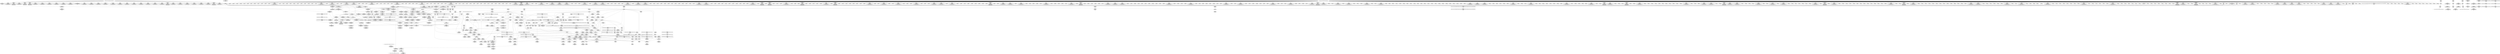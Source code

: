 digraph {
	CE0x522ba50 [shape=record,shape=Mrecord,label="{CE0x522ba50|28:_i32,_:_CRE_19,20_}"]
	CE0x51f8be0 [shape=record,shape=Mrecord,label="{CE0x51f8be0|56:_i8*,_:_CRE_328,336_|*MultipleSource*|Function::selinux_kernel_create_files_as&Arg::inode::|security/selinux/hooks.c,3543}"]
	CE0x5211280 [shape=record,shape=Mrecord,label="{CE0x5211280|56:_i8*,_:_CRE_808,816_|*MultipleSource*|Function::selinux_kernel_create_files_as&Arg::inode::|security/selinux/hooks.c,3543}"]
	CE0x5217100 [shape=record,shape=Mrecord,label="{CE0x5217100|56:_i8*,_:_CRE_151,152_}"]
	CE0x521da20 [shape=record,shape=Mrecord,label="{CE0x521da20|56:_i8*,_:_CRE_267,268_}"]
	CE0x5261a20 [shape=record,shape=Mrecord,label="{CE0x5261a20|current_sid:tmp18|security/selinux/hooks.c,218|*SummSource*}"]
	CE0x52268d0 [shape=record,shape=Mrecord,label="{CE0x52268d0|28:_i32,_:_CRE_0,8_|*MultipleSource*|*LoadInst*|security/selinux/hooks.c,3543|security/selinux/hooks.c,3543|security/selinux/hooks.c,3548}"]
	CE0x526ae50 [shape=record,shape=Mrecord,label="{CE0x526ae50|GLOBAL:current_task|Global_var:current_task|*SummSink*}"]
	CE0x525a820 [shape=record,shape=Mrecord,label="{CE0x525a820|selinux_kernel_create_files_as:cmp|security/selinux/hooks.c,3553}"]
	CE0x5272880 [shape=record,shape=Mrecord,label="{CE0x5272880|get_current:tmp2}"]
	CE0x5229b30 [shape=record,shape=Mrecord,label="{CE0x5229b30|56:_i8*,_:_CRE_496,500_|*MultipleSource*|Function::selinux_kernel_create_files_as&Arg::inode::|security/selinux/hooks.c,3543}"]
	CE0x527f5c0 [shape=record,shape=Mrecord,label="{CE0x527f5c0|i32_78|*Constant*}"]
	CE0x52059a0 [shape=record,shape=Mrecord,label="{CE0x52059a0|56:_i8*,_:_CRE_216,224_|*MultipleSource*|Function::selinux_kernel_create_files_as&Arg::inode::|security/selinux/hooks.c,3543}"]
	CE0x524e250 [shape=record,shape=Mrecord,label="{CE0x524e250|28:_i32,_:_CRE_113,114_}"]
	CE0x5213c30 [shape=record,shape=Mrecord,label="{CE0x5213c30|selinux_kernel_create_files_as:inode|Function::selinux_kernel_create_files_as&Arg::inode::|*SummSink*}"]
	CE0x51ee9a0 [shape=record,shape=Mrecord,label="{CE0x51ee9a0|current_sid:tmp7|security/selinux/hooks.c,218|*SummSink*}"]
	CE0x4af2140 [shape=record,shape=Mrecord,label="{CE0x4af2140|i32_10|*Constant*}"]
	CE0x5223c00 [shape=record,shape=Mrecord,label="{CE0x5223c00|56:_i8*,_:_CRE_926,927_}"]
	CE0x5229060 [shape=record,shape=Mrecord,label="{CE0x5229060|128:_i8*,_:_CRE_72,80_|*MultipleSource*|Function::selinux_kernel_create_files_as&Arg::new::|security/selinux/hooks.c,3544}"]
	CE0x524c530 [shape=record,shape=Mrecord,label="{CE0x524c530|28:_i32,_:_CRE_85,86_}"]
	CE0x521c630 [shape=record,shape=Mrecord,label="{CE0x521c630|56:_i8*,_:_CRE_276,277_}"]
	CE0x52247b0 [shape=record,shape=Mrecord,label="{CE0x52247b0|56:_i8*,_:_CRE_936,944_|*MultipleSource*|Function::selinux_kernel_create_files_as&Arg::inode::|security/selinux/hooks.c,3543}"]
	CE0x5256fe0 [shape=record,shape=Mrecord,label="{CE0x5256fe0|28:_i32,_:_CRE_61,62_}"]
	CE0x51fbd80 [shape=record,shape=Mrecord,label="{CE0x51fbd80|selinux_kernel_create_files_as:i_security|security/selinux/hooks.c,3543|*SummSink*}"]
	CE0x5221c20 [shape=record,shape=Mrecord,label="{CE0x5221c20|56:_i8*,_:_CRE_896,897_}"]
	CE0x5210740 [shape=record,shape=Mrecord,label="{CE0x5210740|56:_i8*,_:_CRE_752,756_|*MultipleSource*|Function::selinux_kernel_create_files_as&Arg::inode::|security/selinux/hooks.c,3543}"]
	CE0x521a740 [shape=record,shape=Mrecord,label="{CE0x521a740|56:_i8*,_:_CRE_240,241_}"]
	CE0x51f8d30 [shape=record,shape=Mrecord,label="{CE0x51f8d30|56:_i8*,_:_CRE_336,344_|*MultipleSource*|Function::selinux_kernel_create_files_as&Arg::inode::|security/selinux/hooks.c,3543}"]
	CE0x526d690 [shape=record,shape=Mrecord,label="{CE0x526d690|i64_1|*Constant*}"]
	CE0x5226670 [shape=record,shape=Mrecord,label="{CE0x5226670|selinux_kernel_create_files_as:new|Function::selinux_kernel_create_files_as&Arg::new::|*SummSink*}"]
	CE0x52810c0 [shape=record,shape=Mrecord,label="{CE0x52810c0|current_sid:tmp23|security/selinux/hooks.c,218|*SummSource*}"]
	CE0x521f210 [shape=record,shape=Mrecord,label="{CE0x521f210|56:_i8*,_:_CRE_288,289_}"]
	CE0x5228ac0 [shape=record,shape=Mrecord,label="{CE0x5228ac0|128:_i8*,_:_CRE_52,56_|*MultipleSource*|Function::selinux_kernel_create_files_as&Arg::new::|security/selinux/hooks.c,3544}"]
	CE0x5262f20 [shape=record,shape=Mrecord,label="{CE0x5262f20|current_sid:call4|security/selinux/hooks.c,218|*SummSource*}"]
	CE0x51fd960 [shape=record,shape=Mrecord,label="{CE0x51fd960|i64_3|*Constant*|*SummSink*}"]
	CE0x52213a0 [shape=record,shape=Mrecord,label="{CE0x52213a0|56:_i8*,_:_CRE_888,889_}"]
	CE0x52593f0 [shape=record,shape=Mrecord,label="{CE0x52593f0|selinux_kernel_create_files_as:tmp10|security/selinux/hooks.c,3553|*SummSink*}"]
	CE0x526ef10 [shape=record,shape=Mrecord,label="{CE0x526ef10|current_sid:if.then}"]
	CE0x52577e0 [shape=record,shape=Mrecord,label="{CE0x52577e0|28:_i32,_:_CRE_69,70_}"]
	CE0x521c410 [shape=record,shape=Mrecord,label="{CE0x521c410|56:_i8*,_:_CRE_274,275_}"]
	CE0x5272bb0 [shape=record,shape=Mrecord,label="{CE0x5272bb0|current_sid:land.lhs.true2}"]
	CE0x524d230 [shape=record,shape=Mrecord,label="{CE0x524d230|28:_i32,_:_CRE_98,99_}"]
	CE0x5215b10 [shape=record,shape=Mrecord,label="{CE0x5215b10|COLLAPSED:_GCMRE___llvm_gcov_ctr277_internal_global_5_x_i64_zeroinitializer:_elem_0:default:}"]
	CE0x51f0390 [shape=record,shape=Mrecord,label="{CE0x51f0390|56:_i8*,_:_CRE_56,64_|*MultipleSource*|Function::selinux_kernel_create_files_as&Arg::inode::|security/selinux/hooks.c,3543}"]
	CE0x520e780 [shape=record,shape=Mrecord,label="{CE0x520e780|56:_i8*,_:_CRE_622,623_}"]
	CE0x5222060 [shape=record,shape=Mrecord,label="{CE0x5222060|56:_i8*,_:_CRE_900,901_}"]
	CE0x51fa900 [shape=record,shape=Mrecord,label="{CE0x51fa900|56:_i8*,_:_CRE_464,472_|*MultipleSource*|Function::selinux_kernel_create_files_as&Arg::inode::|security/selinux/hooks.c,3543}"]
	CE0x524e580 [shape=record,shape=Mrecord,label="{CE0x524e580|28:_i32,_:_CRE_116,117_}"]
	CE0x524ebe0 [shape=record,shape=Mrecord,label="{CE0x524ebe0|28:_i32,_:_CRE_136,144_|*MultipleSource*|*LoadInst*|security/selinux/hooks.c,3543|security/selinux/hooks.c,3543|security/selinux/hooks.c,3548}"]
	CE0x51fb6f0 [shape=record,shape=Mrecord,label="{CE0x51fb6f0|56:_i8*,_:_CRE_483,484_}"]
	CE0x5229cd0 [shape=record,shape=Mrecord,label="{CE0x5229cd0|56:_i8*,_:_CRE_500,504_|*MultipleSource*|Function::selinux_kernel_create_files_as&Arg::inode::|security/selinux/hooks.c,3543}"]
	CE0x5262030 [shape=record,shape=Mrecord,label="{CE0x5262030|i64*_getelementptr_inbounds_(_11_x_i64_,_11_x_i64_*___llvm_gcov_ctr125,_i64_0,_i64_10)|*Constant*}"]
	CE0x5226a70 [shape=record,shape=Mrecord,label="{CE0x5226a70|selinux_kernel_create_files_as:sid1|security/selinux/hooks.c,3548|*SummSource*}"]
	CE0x5222f40 [shape=record,shape=Mrecord,label="{CE0x5222f40|56:_i8*,_:_CRE_914,915_}"]
	CE0x520dac0 [shape=record,shape=Mrecord,label="{CE0x520dac0|56:_i8*,_:_CRE_610,611_}"]
	CE0x5215800 [shape=record,shape=Mrecord,label="{CE0x5215800|56:_i8*,_:_CRE_242,243_}"]
	CE0x521cd80 [shape=record,shape=Mrecord,label="{CE0x521cd80|56:_i8*,_:_CRE_171,172_}"]
	CE0x525cde0 [shape=record,shape=Mrecord,label="{CE0x525cde0|avc_has_perm:ssid|Function::avc_has_perm&Arg::ssid::|*SummSink*}"]
	CE0x5259550 [shape=record,shape=Mrecord,label="{CE0x5259550|i64*_getelementptr_inbounds_(_5_x_i64_,_5_x_i64_*___llvm_gcov_ctr277,_i64_0,_i64_3)|*Constant*}"]
	CE0x5249550 [shape=record,shape=Mrecord,label="{CE0x5249550|selinux_kernel_create_files_as:tmp12|security/selinux/hooks.c,3554}"]
	CE0x521f320 [shape=record,shape=Mrecord,label="{CE0x521f320|56:_i8*,_:_CRE_289,290_}"]
	CE0x522b2e0 [shape=record,shape=Mrecord,label="{CE0x522b2e0|28:_i32,_:_CRE_10,11_}"]
	CE0x5256ee0 [shape=record,shape=Mrecord,label="{CE0x5256ee0|28:_i32,_:_CRE_60,61_}"]
	CE0x526d880 [shape=record,shape=Mrecord,label="{CE0x526d880|COLLAPSED:_GCMRE___llvm_gcov_ctr98_internal_global_2_x_i64_zeroinitializer:_elem_0:default:}"]
	CE0x527dce0 [shape=record,shape=Mrecord,label="{CE0x527dce0|GLOBAL:get_current|*Constant*}"]
	CE0x521f980 [shape=record,shape=Mrecord,label="{CE0x521f980|56:_i8*,_:_CRE_295,296_}"]
	CE0x522dd20 [shape=record,shape=Mrecord,label="{CE0x522dd20|56:_i8*,_:_CRE_589,590_}"]
	CE0x5277610 [shape=record,shape=Mrecord,label="{CE0x5277610|current_sid:tobool1|security/selinux/hooks.c,218|*SummSink*}"]
	CE0x52574e0 [shape=record,shape=Mrecord,label="{CE0x52574e0|28:_i32,_:_CRE_66,67_}"]
	CE0x525deb0 [shape=record,shape=Mrecord,label="{CE0x525deb0|avc_has_perm:requested|Function::avc_has_perm&Arg::requested::|*SummSink*}"]
	CE0x525c6f0 [shape=record,shape=Mrecord,label="{CE0x525c6f0|avc_has_perm:entry|*SummSource*}"]
	CE0x522b0a0 [shape=record,shape=Mrecord,label="{CE0x522b0a0|56:_i8*,_:_CRE_556,557_}"]
	CE0x5227aa0 [shape=record,shape=Mrecord,label="{CE0x5227aa0|128:_i8*,_:_CRE_8,16_|*MultipleSource*|Function::selinux_kernel_create_files_as&Arg::new::|security/selinux/hooks.c,3544}"]
	CE0x526d100 [shape=record,shape=Mrecord,label="{CE0x526d100|GLOBAL:current_sid.__warned|Global_var:current_sid.__warned}"]
	CE0x52571e0 [shape=record,shape=Mrecord,label="{CE0x52571e0|28:_i32,_:_CRE_63,64_}"]
	CE0x5226f50 [shape=record,shape=Mrecord,label="{CE0x5226f50|selinux_kernel_create_files_as:sid1|security/selinux/hooks.c,3548|*SummSink*}"]
	CE0x5222390 [shape=record,shape=Mrecord,label="{CE0x5222390|56:_i8*,_:_CRE_903,904_}"]
	CE0x5223380 [shape=record,shape=Mrecord,label="{CE0x5223380|56:_i8*,_:_CRE_918,919_}"]
	CE0x51f8f40 [shape=record,shape=Mrecord,label="{CE0x51f8f40|56:_i8*,_:_CRE_344,352_|*MultipleSource*|Function::selinux_kernel_create_files_as&Arg::inode::|security/selinux/hooks.c,3543}"]
	CE0x525cb50 [shape=record,shape=Mrecord,label="{CE0x525cb50|avc_has_perm:ssid|Function::avc_has_perm&Arg::ssid::}"]
	CE0x52688c0 [shape=record,shape=Mrecord,label="{CE0x52688c0|selinux_kernel_create_files_as:create_sid|security/selinux/hooks.c,3554|*SummSource*}"]
	CE0x51fce00 [shape=record,shape=Mrecord,label="{CE0x51fce00|current_sid:tmp15|security/selinux/hooks.c,218}"]
	CE0x5269c80 [shape=record,shape=Mrecord,label="{CE0x5269c80|i64*_getelementptr_inbounds_(_5_x_i64_,_5_x_i64_*___llvm_gcov_ctr277,_i64_0,_i64_4)|*Constant*|*SummSource*}"]
	CE0x5271710 [shape=record,shape=Mrecord,label="{CE0x5271710|current_sid:do.body|*SummSource*}"]
	CE0x521fdc0 [shape=record,shape=Mrecord,label="{CE0x521fdc0|56:_i8*,_:_CRE_299,300_}"]
	CE0x52217e0 [shape=record,shape=Mrecord,label="{CE0x52217e0|56:_i8*,_:_CRE_892,893_}"]
	CE0x524e9c0 [shape=record,shape=Mrecord,label="{CE0x524e9c0|28:_i32,_:_CRE_120,128_|*MultipleSource*|*LoadInst*|security/selinux/hooks.c,3543|security/selinux/hooks.c,3543|security/selinux/hooks.c,3548}"]
	CE0x521a930 [shape=record,shape=Mrecord,label="{CE0x521a930|selinux_kernel_create_files_as:if.end}"]
	CE0x5202520 [shape=record,shape=Mrecord,label="{CE0x5202520|i64*_getelementptr_inbounds_(_11_x_i64_,_11_x_i64_*___llvm_gcov_ctr125,_i64_0,_i64_1)|*Constant*|*SummSink*}"]
	CE0x52538a0 [shape=record,shape=Mrecord,label="{CE0x52538a0|selinux_kernel_create_files_as:tmp4|*LoadInst*|security/selinux/hooks.c,3544|*SummSource*}"]
	CE0x51fbdf0 [shape=record,shape=Mrecord,label="{CE0x51fbdf0|56:_i8*,_:_CRE_136,137_}"]
	CE0x520fa20 [shape=record,shape=Mrecord,label="{CE0x520fa20|56:_i8*,_:_CRE_688,692_|*MultipleSource*|Function::selinux_kernel_create_files_as&Arg::inode::|security/selinux/hooks.c,3543}"]
	CE0x5206c40 [shape=record,shape=Mrecord,label="{CE0x5206c40|get_current:tmp|*SummSink*}"]
	CE0x522e6b0 [shape=record,shape=Mrecord,label="{CE0x522e6b0|56:_i8*,_:_CRE_598,599_}"]
	CE0x52291d0 [shape=record,shape=Mrecord,label="{CE0x52291d0|128:_i8*,_:_CRE_80,88_|*MultipleSource*|Function::selinux_kernel_create_files_as&Arg::new::|security/selinux/hooks.c,3544}"]
	CE0x5248ed0 [shape=record,shape=Mrecord,label="{CE0x5248ed0|i32_218|*Constant*}"]
	"CONST[source:0(mediator),value:2(dynamic)][purpose:{object}][SnkIdx:2]"
	CE0x5214f90 [shape=record,shape=Mrecord,label="{CE0x5214f90|56:_i8*,_:_CRE_561,562_}"]
	CE0x5208230 [shape=record,shape=Mrecord,label="{CE0x5208230|selinux_kernel_create_files_as:tmp9|security/selinux/hooks.c,3553|*SummSink*}"]
	CE0x5217d90 [shape=record,shape=Mrecord,label="{CE0x5217d90|56:_i8*,_:_CRE_137,138_}"]
	CE0x52527c0 [shape=record,shape=Mrecord,label="{CE0x52527c0|128:_i8*,_:_CRE_104,112_|*MultipleSource*|Function::selinux_kernel_create_files_as&Arg::new::|security/selinux/hooks.c,3544}"]
	CE0x5207820 [shape=record,shape=Mrecord,label="{CE0x5207820|56:_i8*,_:_CRE_248,249_}"]
	CE0x5282e30 [shape=record,shape=Mrecord,label="{CE0x5282e30|current_sid:tmp17|security/selinux/hooks.c,218|*SummSink*}"]
	CE0x5228e80 [shape=record,shape=Mrecord,label="{CE0x5228e80|128:_i8*,_:_CRE_64,72_|*MultipleSource*|Function::selinux_kernel_create_files_as&Arg::new::|security/selinux/hooks.c,3544}"]
	CE0x5248b60 [shape=record,shape=Mrecord,label="{CE0x5248b60|GLOBAL:lockdep_rcu_suspicious|*Constant*|*SummSink*}"]
	CE0x521f430 [shape=record,shape=Mrecord,label="{CE0x521f430|56:_i8*,_:_CRE_290,291_}"]
	CE0x5214060 [shape=record,shape=Mrecord,label="{CE0x5214060|selinux_kernel_create_files_as:entry|*SummSink*}"]
	CE0x5206780 [shape=record,shape=Mrecord,label="{CE0x5206780|i64*_getelementptr_inbounds_(_2_x_i64_,_2_x_i64_*___llvm_gcov_ctr98,_i64_0,_i64_1)|*Constant*}"]
	CE0x5265d70 [shape=record,shape=Mrecord,label="{CE0x5265d70|%struct.task_struct*_(%struct.task_struct**)*_asm_movq_%gs:$_1:P_,$0_,_r,im,_dirflag_,_fpsr_,_flags_|*SummSource*}"]
	CE0x5267080 [shape=record,shape=Mrecord,label="{CE0x5267080|_call_void_mcount()_#3}"]
	CE0x5209450 [shape=record,shape=Mrecord,label="{CE0x5209450|56:_i8*,_:_CRE_201,202_}"]
	CE0x526ba60 [shape=record,shape=Mrecord,label="{CE0x526ba60|current_sid:tmp16|security/selinux/hooks.c,218|*SummSink*}"]
	CE0x5205080 [shape=record,shape=Mrecord,label="{CE0x5205080|56:_i8*,_:_CRE_259,260_}"]
	CE0x5212d50 [shape=record,shape=Mrecord,label="{CE0x5212d50|56:_i8*,_:_CRE_877,878_}"]
	CE0x524d6a0 [shape=record,shape=Mrecord,label="{CE0x524d6a0|28:_i32,_:_CRE_102,103_}"]
	CE0x5251570 [shape=record,shape=Mrecord,label="{CE0x5251570|selinux_kernel_create_files_as:tmp13|security/selinux/hooks.c,3554|*SummSource*}"]
	CE0x522f620 [shape=record,shape=Mrecord,label="{CE0x522f620|56:_i8*,_:_CRE_251,252_}"]
	CE0x52568a0 [shape=record,shape=Mrecord,label="{CE0x52568a0|28:_i32,_:_CRE_53,54_}"]
	CE0x5221d30 [shape=record,shape=Mrecord,label="{CE0x5221d30|56:_i8*,_:_CRE_897,898_}"]
	CE0x525b820 [shape=record,shape=Mrecord,label="{CE0x525b820|selinux_kernel_create_files_as:tmp7|security/selinux/hooks.c,3553|*SummSink*}"]
	CE0x521d800 [shape=record,shape=Mrecord,label="{CE0x521d800|56:_i8*,_:_CRE_265,266_}"]
	CE0x5273030 [shape=record,shape=Mrecord,label="{CE0x5273030|current_sid:tobool1|security/selinux/hooks.c,218}"]
	CE0x520c3c0 [shape=record,shape=Mrecord,label="{CE0x520c3c0|selinux_kernel_create_files_as:bb|*SummSource*}"]
	CE0x52625a0 [shape=record,shape=Mrecord,label="{CE0x52625a0|current_sid:tmp20|security/selinux/hooks.c,218}"]
	CE0x5205eb0 [shape=record,shape=Mrecord,label="{CE0x5205eb0|get_current:tmp1|*SummSink*}"]
	CE0x521de80 [shape=record,shape=Mrecord,label="{CE0x521de80|56:_i8*,_:_CRE_177,178_}"]
	CE0x5261bb0 [shape=record,shape=Mrecord,label="{CE0x5261bb0|current_sid:tmp18|security/selinux/hooks.c,218|*SummSink*}"]
	CE0x525e010 [shape=record,shape=Mrecord,label="{CE0x525e010|%struct.common_audit_data*_null|*Constant*}"]
	CE0x5224bb0 [shape=record,shape=Mrecord,label="{CE0x5224bb0|56:_i8*,_:_CRE_960,968_|*MultipleSource*|Function::selinux_kernel_create_files_as&Arg::inode::|security/selinux/hooks.c,3543}"]
	CE0x5225d90 [shape=record,shape=Mrecord,label="{CE0x5225d90|56:_i8*,_:_CRE_1000,1008_|*MultipleSource*|Function::selinux_kernel_create_files_as&Arg::inode::|security/selinux/hooks.c,3543}"]
	CE0x525e550 [shape=record,shape=Mrecord,label="{CE0x525e550|avc_has_perm:auditdata|Function::avc_has_perm&Arg::auditdata::|*SummSink*}"]
	CE0x521ebb0 [shape=record,shape=Mrecord,label="{CE0x521ebb0|56:_i8*,_:_CRE_282,283_}"]
	CE0x527fec0 [shape=record,shape=Mrecord,label="{CE0x527fec0|current_sid:tmp21|security/selinux/hooks.c,218|*SummSource*}"]
	CE0x52541e0 [shape=record,shape=Mrecord,label="{CE0x52541e0|selinux_kernel_create_files_as:sid3|security/selinux/hooks.c,3554}"]
	CE0x521ba30 [shape=record,shape=Mrecord,label="{CE0x521ba30|selinux_kernel_create_files_as:tmp9|security/selinux/hooks.c,3553}"]
	CE0x52545a0 [shape=record,shape=Mrecord,label="{CE0x52545a0|current_sid:entry|*SummSource*}"]
	CE0x5221b10 [shape=record,shape=Mrecord,label="{CE0x5221b10|56:_i8*,_:_CRE_895,896_}"]
	CE0x520e670 [shape=record,shape=Mrecord,label="{CE0x520e670|56:_i8*,_:_CRE_621,622_}"]
	CE0x522d280 [shape=record,shape=Mrecord,label="{CE0x522d280|56:_i8*,_:_CRE_579,580_}"]
	CE0x522d6c0 [shape=record,shape=Mrecord,label="{CE0x522d6c0|56:_i8*,_:_CRE_583,584_}"]
	CE0x525e390 [shape=record,shape=Mrecord,label="{CE0x525e390|%struct.common_audit_data*_null|*Constant*|*SummSource*}"]
	CE0x5280840 [shape=record,shape=Mrecord,label="{CE0x5280840|current_sid:security|security/selinux/hooks.c,218|*SummSink*}"]
	CE0x520e9a0 [shape=record,shape=Mrecord,label="{CE0x520e9a0|56:_i8*,_:_CRE_864,865_}"]
	CE0x5215a30 [shape=record,shape=Mrecord,label="{CE0x5215a30|i64*_getelementptr_inbounds_(_5_x_i64_,_5_x_i64_*___llvm_gcov_ctr277,_i64_0,_i64_0)|*Constant*|*SummSink*}"]
	CE0x5225c40 [shape=record,shape=Mrecord,label="{CE0x5225c40|56:_i8*,_:_CRE_992,1000_|*MultipleSource*|Function::selinux_kernel_create_files_as&Arg::inode::|security/selinux/hooks.c,3543}"]
	CE0x52237c0 [shape=record,shape=Mrecord,label="{CE0x52237c0|56:_i8*,_:_CRE_922,923_}"]
	CE0x526e350 [shape=record,shape=Mrecord,label="{CE0x526e350|i64*_getelementptr_inbounds_(_2_x_i64_,_2_x_i64_*___llvm_gcov_ctr98,_i64_0,_i64_1)|*Constant*|*SummSink*}"]
	CE0x524e030 [shape=record,shape=Mrecord,label="{CE0x524e030|28:_i32,_:_CRE_111,112_}"]
	CE0x52163b0 [shape=record,shape=Mrecord,label="{CE0x52163b0|56:_i8*,_:_CRE_88,96_|*MultipleSource*|Function::selinux_kernel_create_files_as&Arg::inode::|security/selinux/hooks.c,3543}"]
	CE0x5253300 [shape=record,shape=Mrecord,label="{CE0x5253300|128:_i8*,_:_CRE_152,160_|*MultipleSource*|Function::selinux_kernel_create_files_as&Arg::new::|security/selinux/hooks.c,3544}"]
	CE0x5266fc0 [shape=record,shape=Mrecord,label="{CE0x5266fc0|get_current:tmp3|*SummSink*}"]
	CE0x5221e40 [shape=record,shape=Mrecord,label="{CE0x5221e40|56:_i8*,_:_CRE_898,899_}"]
	CE0x524d430 [shape=record,shape=Mrecord,label="{CE0x524d430|28:_i32,_:_CRE_100,101_}"]
	CE0x524c330 [shape=record,shape=Mrecord,label="{CE0x524c330|28:_i32,_:_CRE_83,84_}"]
	CE0x5282800 [shape=record,shape=Mrecord,label="{CE0x5282800|i64*_getelementptr_inbounds_(_11_x_i64_,_11_x_i64_*___llvm_gcov_ctr125,_i64_0,_i64_9)|*Constant*|*SummSource*}"]
	CE0x524cb30 [shape=record,shape=Mrecord,label="{CE0x524cb30|28:_i32,_:_CRE_91,92_}"]
	CE0x52584f0 [shape=record,shape=Mrecord,label="{CE0x52584f0|selinux_kernel_create_files_as:tmp3|security/selinux/hooks.c,3543|*SummSink*}"]
	CE0x526b1c0 [shape=record,shape=Mrecord,label="{CE0x526b1c0|0:_i8,_:_GCMR_current_sid.__warned_internal_global_i8_0,_section_.data.unlikely_,_align_1:_elem_0:default:}"]
	CE0x5207d80 [shape=record,shape=Mrecord,label="{CE0x5207d80|56:_i8*,_:_CRE_169,170_}"]
	CE0x51effc0 [shape=record,shape=Mrecord,label="{CE0x51effc0|current_sid:tmp13|security/selinux/hooks.c,218}"]
	CE0x51f9300 [shape=record,shape=Mrecord,label="{CE0x51f9300|56:_i8*,_:_CRE_360,376_|*MultipleSource*|Function::selinux_kernel_create_files_as&Arg::inode::|security/selinux/hooks.c,3543}"]
	CE0x51fb5e0 [shape=record,shape=Mrecord,label="{CE0x51fb5e0|56:_i8*,_:_CRE_482,483_}"]
	CE0x5207600 [shape=record,shape=Mrecord,label="{CE0x5207600|56:_i8*,_:_CRE_246,247_}"]
	CE0x5248ad0 [shape=record,shape=Mrecord,label="{CE0x5248ad0|GLOBAL:lockdep_rcu_suspicious|*Constant*|*SummSource*}"]
	CE0x52125e0 [shape=record,shape=Mrecord,label="{CE0x52125e0|56:_i8*,_:_CRE_870,871_}"]
	CE0x51fdb40 [shape=record,shape=Mrecord,label="{CE0x51fdb40|current_sid:tmp4|security/selinux/hooks.c,218}"]
	CE0x520e230 [shape=record,shape=Mrecord,label="{CE0x520e230|56:_i8*,_:_CRE_617,618_}"]
	CE0x5202690 [shape=record,shape=Mrecord,label="{CE0x5202690|56:_i8*,_:_CRE_193,194_}"]
	CE0x5276df0 [shape=record,shape=Mrecord,label="{CE0x5276df0|current_sid:tmp1|*SummSource*}"]
	CE0x5275430 [shape=record,shape=Mrecord,label="{CE0x5275430|current_sid:tmp9|security/selinux/hooks.c,218|*SummSink*}"]
	CE0x5224040 [shape=record,shape=Mrecord,label="{CE0x5224040|56:_i8*,_:_CRE_930,931_}"]
	CE0x521edd0 [shape=record,shape=Mrecord,label="{CE0x521edd0|56:_i8*,_:_CRE_284,285_}"]
	CE0x5277cb0 [shape=record,shape=Mrecord,label="{CE0x5277cb0|COLLAPSED:_GCMRE___llvm_gcov_ctr125_internal_global_11_x_i64_zeroinitializer:_elem_0:default:}"]
	CE0x5213ac0 [shape=record,shape=Mrecord,label="{CE0x5213ac0|_call_void_mcount()_#3|*SummSink*}"]
	CE0x522af30 [shape=record,shape=Mrecord,label="{CE0x522af30|56:_i8*,_:_CRE_554,555_}"]
	CE0x5201c00 [shape=record,shape=Mrecord,label="{CE0x5201c00|56:_i8*,_:_CRE_112,120_|*MultipleSource*|Function::selinux_kernel_create_files_as&Arg::inode::|security/selinux/hooks.c,3543}"]
	CE0x527f6a0 [shape=record,shape=Mrecord,label="{CE0x527f6a0|i32_78|*Constant*|*SummSource*}"]
	CE0x5223270 [shape=record,shape=Mrecord,label="{CE0x5223270|56:_i8*,_:_CRE_917,918_}"]
	"CONST[source:0(mediator),value:2(dynamic)][purpose:{object}][SnkIdx:1]"
	CE0x51f8520 [shape=record,shape=Mrecord,label="{CE0x51f8520|56:_i8*,_:_CRE_309,310_}"]
	CE0x52657a0 [shape=record,shape=Mrecord,label="{CE0x52657a0|current_sid:tobool|security/selinux/hooks.c,218|*SummSink*}"]
	CE0x5227bf0 [shape=record,shape=Mrecord,label="{CE0x5227bf0|128:_i8*,_:_CRE_16,20_|*MultipleSource*|Function::selinux_kernel_create_files_as&Arg::new::|security/selinux/hooks.c,3544}"]
	CE0x526f950 [shape=record,shape=Mrecord,label="{CE0x526f950|_call_void_mcount()_#3|*SummSource*}"]
	CE0x5281240 [shape=record,shape=Mrecord,label="{CE0x5281240|current_sid:tmp23|security/selinux/hooks.c,218|*SummSink*}"]
	CE0x5213190 [shape=record,shape=Mrecord,label="{CE0x5213190|56:_i8*,_:_CRE_881,882_}"]
	CE0x51f8710 [shape=record,shape=Mrecord,label="{CE0x51f8710|56:_i8*,_:_CRE_311,312_}"]
	CE0x52126f0 [shape=record,shape=Mrecord,label="{CE0x52126f0|56:_i8*,_:_CRE_871,872_}"]
	CE0x525d730 [shape=record,shape=Mrecord,label="{CE0x525d730|i32_2|*Constant*}"]
	CE0x522f840 [shape=record,shape=Mrecord,label="{CE0x522f840|56:_i8*,_:_CRE_253,254_}"]
	CE0x52292c0 [shape=record,shape=Mrecord,label="{CE0x52292c0|i64*_getelementptr_inbounds_(_2_x_i64_,_2_x_i64_*___llvm_gcov_ctr98,_i64_0,_i64_1)|*Constant*|*SummSource*}"]
	CE0x5269770 [shape=record,shape=Mrecord,label="{CE0x5269770|12:_i32,_:_CME_16,20_|*MultipleSource*|*LoadInst*|security/selinux/hooks.c,3544|security/selinux/hooks.c,3544|security/selinux/hooks.c,3554}"]
	CE0x525a100 [shape=record,shape=Mrecord,label="{CE0x525a100|selinux_kernel_create_files_as:tmp11|security/selinux/hooks.c,3554|*SummSink*}"]
	CE0x51f9e40 [shape=record,shape=Mrecord,label="{CE0x51f9e40|56:_i8*,_:_CRE_416,424_|*MultipleSource*|Function::selinux_kernel_create_files_as&Arg::inode::|security/selinux/hooks.c,3543}"]
	CE0x520e890 [shape=record,shape=Mrecord,label="{CE0x520e890|56:_i8*,_:_CRE_623,624_}"]
	CE0x522ca00 [shape=record,shape=Mrecord,label="{CE0x522ca00|56:_i8*,_:_CRE_571,572_}"]
	CE0x5278d90 [shape=record,shape=Mrecord,label="{CE0x5278d90|_call_void_lockdep_rcu_suspicious(i8*_getelementptr_inbounds_(_25_x_i8_,_25_x_i8_*_.str3,_i32_0,_i32_0),_i32_218,_i8*_getelementptr_inbounds_(_45_x_i8_,_45_x_i8_*_.str12,_i32_0,_i32_0))_#10,_!dbg_!27727|security/selinux/hooks.c,218|*SummSource*}"]
	CE0x5212180 [shape=record,shape=Mrecord,label="{CE0x5212180|56:_i8*,_:_CRE_866,867_}"]
	CE0x524de10 [shape=record,shape=Mrecord,label="{CE0x524de10|28:_i32,_:_CRE_109,110_}"]
	CE0x52572e0 [shape=record,shape=Mrecord,label="{CE0x52572e0|28:_i32,_:_CRE_64,65_}"]
	CE0x5281770 [shape=record,shape=Mrecord,label="{CE0x5281770|i32_1|*Constant*|*SummSink*}"]
	CE0x525e400 [shape=record,shape=Mrecord,label="{CE0x525e400|%struct.common_audit_data*_null|*Constant*|*SummSink*}"]
	CE0x5282280 [shape=record,shape=Mrecord,label="{CE0x5282280|i8*_getelementptr_inbounds_(_45_x_i8_,_45_x_i8_*_.str12,_i32_0,_i32_0)|*Constant*}"]
	CE0x52822f0 [shape=record,shape=Mrecord,label="{CE0x52822f0|i8*_getelementptr_inbounds_(_45_x_i8_,_45_x_i8_*_.str12,_i32_0,_i32_0)|*Constant*|*SummSource*}"]
	CE0x52543b0 [shape=record,shape=Mrecord,label="{CE0x52543b0|selinux_kernel_create_files_as:tmp13|security/selinux/hooks.c,3554}"]
	CE0x52239e0 [shape=record,shape=Mrecord,label="{CE0x52239e0|56:_i8*,_:_CRE_924,925_}"]
	CE0x5275a80 [shape=record,shape=Mrecord,label="{CE0x5275a80|i64*_getelementptr_inbounds_(_11_x_i64_,_11_x_i64_*___llvm_gcov_ctr125,_i64_0,_i64_1)|*Constant*}"]
	CE0x52134c0 [shape=record,shape=Mrecord,label="{CE0x52134c0|56:_i8*,_:_CRE_884,885_}"]
	CE0x52227d0 [shape=record,shape=Mrecord,label="{CE0x52227d0|56:_i8*,_:_CRE_907,908_}"]
	CE0x526ee70 [shape=record,shape=Mrecord,label="{CE0x526ee70|current_sid:if.end|*SummSink*}"]
	CE0x5258d90 [shape=record,shape=Mrecord,label="{CE0x5258d90|i64_0|*Constant*|*SummSource*}"]
	CE0x525ec20 [shape=record,shape=Mrecord,label="{CE0x525ec20|_ret_i32_%retval.0,_!dbg_!27728|security/selinux/avc.c,775|*SummSource*}"]
	CE0x5207300 [shape=record,shape=Mrecord,label="{CE0x5207300|56:_i8*,_:_CRE_243,244_}"]
	CE0x521f100 [shape=record,shape=Mrecord,label="{CE0x521f100|56:_i8*,_:_CRE_287,288_}"]
	CE0x521bec0 [shape=record,shape=Mrecord,label="{CE0x521bec0|56:_i8*,_:_CRE_269,270_}"]
	CE0x520d570 [shape=record,shape=Mrecord,label="{CE0x520d570|56:_i8*,_:_CRE_605,606_}"]
	CE0x525e150 [shape=record,shape=Mrecord,label="{CE0x525e150|avc_has_perm:requested|Function::avc_has_perm&Arg::requested::|*SummSource*}"]
	CE0x5206890 [shape=record,shape=Mrecord,label="{CE0x5206890|i32_0|*Constant*}"]
	CE0x5213080 [shape=record,shape=Mrecord,label="{CE0x5213080|56:_i8*,_:_CRE_880,881_}"]
	CE0x521a550 [shape=record,shape=Mrecord,label="{CE0x521a550|56:_i8*,_:_CRE_206,207_}"]
	CE0x521f540 [shape=record,shape=Mrecord,label="{CE0x521f540|56:_i8*,_:_CRE_291,292_}"]
	CE0x5226360 [shape=record,shape=Mrecord,label="{CE0x5226360|selinux_kernel_create_files_as:tmp3|security/selinux/hooks.c,3543}"]
	CE0x524f460 [shape=record,shape=Mrecord,label="{CE0x524f460|28:_i32,_:_CRE_168,184_|*MultipleSource*|*LoadInst*|security/selinux/hooks.c,3543|security/selinux/hooks.c,3543|security/selinux/hooks.c,3548}"]
	CE0x5218db0 [shape=record,shape=Mrecord,label="{CE0x5218db0|current_sid:tmp5|security/selinux/hooks.c,218}"]
	CE0x52529a0 [shape=record,shape=Mrecord,label="{CE0x52529a0|128:_i8*,_:_CRE_112,120_|*MultipleSource*|Function::selinux_kernel_create_files_as&Arg::new::|security/selinux/hooks.c,3544}"]
	CE0x51ef7e0 [shape=record,shape=Mrecord,label="{CE0x51ef7e0|current_sid:bb|*SummSource*}"]
	CE0x5253a80 [shape=record,shape=Mrecord,label="{CE0x5253a80|selinux_kernel_create_files_as:tmp4|*LoadInst*|security/selinux/hooks.c,3544|*SummSink*}"]
	CE0x522a030 [shape=record,shape=Mrecord,label="{CE0x522a030|56:_i8*,_:_CRE_508,512_|*MultipleSource*|Function::selinux_kernel_create_files_as&Arg::inode::|security/selinux/hooks.c,3543}"]
	CE0x5208ce0 [shape=record,shape=Mrecord,label="{CE0x5208ce0|56:_i8*,_:_CRE_183,184_}"]
	CE0x521a330 [shape=record,shape=Mrecord,label="{CE0x521a330|56:_i8*,_:_CRE_204,205_}"]
	CE0x5200a10 [shape=record,shape=Mrecord,label="{CE0x5200a10|current_sid:do.end}"]
	CE0x524ee30 [shape=record,shape=Mrecord,label="{CE0x524ee30|28:_i32,_:_CRE_144,152_|*MultipleSource*|*LoadInst*|security/selinux/hooks.c,3543|security/selinux/hooks.c,3543|security/selinux/hooks.c,3548}"]
	CE0x524c930 [shape=record,shape=Mrecord,label="{CE0x524c930|28:_i32,_:_CRE_89,90_}"]
	CE0x5256de0 [shape=record,shape=Mrecord,label="{CE0x5256de0|28:_i32,_:_CRE_59,60_}"]
	CE0x527c980 [shape=record,shape=Mrecord,label="{CE0x527c980|current_sid:tmp24|security/selinux/hooks.c,220|*SummSink*}"]
	CE0x52575e0 [shape=record,shape=Mrecord,label="{CE0x52575e0|28:_i32,_:_CRE_67,68_}"]
	CE0x521fcb0 [shape=record,shape=Mrecord,label="{CE0x521fcb0|56:_i8*,_:_CRE_298,299_}"]
	CE0x521e4b0 [shape=record,shape=Mrecord,label="{CE0x521e4b0|56:_i8*,_:_CRE_72,76_|*MultipleSource*|Function::selinux_kernel_create_files_as&Arg::inode::|security/selinux/hooks.c,3543}"]
	CE0x52648b0 [shape=record,shape=Mrecord,label="{CE0x52648b0|GLOBAL:__llvm_gcov_ctr125|Global_var:__llvm_gcov_ctr125}"]
	CE0x5226940 [shape=record,shape=Mrecord,label="{CE0x5226940|selinux_kernel_create_files_as:sid1|security/selinux/hooks.c,3548}"]
	"CONST[source:0(mediator),value:0(static)][purpose:{operation}][SnkIdx:3]"
	CE0x524c630 [shape=record,shape=Mrecord,label="{CE0x524c630|28:_i32,_:_CRE_86,87_}"]
	CE0x526f9f0 [shape=record,shape=Mrecord,label="{CE0x526f9f0|_call_void_mcount()_#3|*SummSink*}"]
	CE0x521cfa0 [shape=record,shape=Mrecord,label="{CE0x521cfa0|56:_i8*,_:_CRE_173,174_}"]
	CE0x5265870 [shape=record,shape=Mrecord,label="{CE0x5265870|current_sid:tobool|security/selinux/hooks.c,218|*SummSource*}"]
	CE0x5255c60 [shape=record,shape=Mrecord,label="{CE0x5255c60|i32_3|*Constant*}"]
	CE0x5206220 [shape=record,shape=Mrecord,label="{CE0x5206220|56:_i8*,_:_CRE_157,158_}"]
	CE0x5210380 [shape=record,shape=Mrecord,label="{CE0x5210380|56:_i8*,_:_CRE_736,740_|*MultipleSource*|Function::selinux_kernel_create_files_as&Arg::inode::|security/selinux/hooks.c,3543}"]
	CE0x5211820 [shape=record,shape=Mrecord,label="{CE0x5211820|56:_i8*,_:_CRE_832,840_|*MultipleSource*|Function::selinux_kernel_create_files_as&Arg::inode::|security/selinux/hooks.c,3543}"]
	CE0x5222d20 [shape=record,shape=Mrecord,label="{CE0x5222d20|56:_i8*,_:_CRE_912,913_}"]
	CE0x5279960 [shape=record,shape=Mrecord,label="{CE0x5279960|i64*_getelementptr_inbounds_(_11_x_i64_,_11_x_i64_*___llvm_gcov_ctr125,_i64_0,_i64_6)|*Constant*|*SummSource*}"]
	CE0x5223af0 [shape=record,shape=Mrecord,label="{CE0x5223af0|56:_i8*,_:_CRE_925,926_}"]
	CE0x524e7a0 [shape=record,shape=Mrecord,label="{CE0x524e7a0|28:_i32,_:_CRE_118,119_}"]
	CE0x5220420 [shape=record,shape=Mrecord,label="{CE0x5220420|56:_i8*,_:_CRE_305,306_}"]
	CE0x52570e0 [shape=record,shape=Mrecord,label="{CE0x52570e0|28:_i32,_:_CRE_62,63_}"]
	CE0x526d360 [shape=record,shape=Mrecord,label="{CE0x526d360|GLOBAL:current_sid.__warned|Global_var:current_sid.__warned|*SummSource*}"]
	CE0x51f96c0 [shape=record,shape=Mrecord,label="{CE0x51f96c0|56:_i8*,_:_CRE_384,388_|*MultipleSource*|Function::selinux_kernel_create_files_as&Arg::inode::|security/selinux/hooks.c,3543}"]
	CE0x520ebc0 [shape=record,shape=Mrecord,label="{CE0x520ebc0|56:_i8*,_:_CRE_632,640_|*MultipleSource*|Function::selinux_kernel_create_files_as&Arg::inode::|security/selinux/hooks.c,3543}"]
	CE0x5226800 [shape=record,shape=Mrecord,label="{CE0x5226800|selinux_kernel_create_files_as:security|security/selinux/hooks.c,3544}"]
	CE0x5282630 [shape=record,shape=Mrecord,label="{CE0x5282630|i64*_getelementptr_inbounds_(_11_x_i64_,_11_x_i64_*___llvm_gcov_ctr125,_i64_0,_i64_9)|*Constant*}"]
	CE0x52701d0 [shape=record,shape=Mrecord,label="{CE0x52701d0|i64_4|*Constant*|*SummSink*}"]
	CE0x5205350 [shape=record,shape=Mrecord,label="{CE0x5205350|56:_i8*,_:_CRE_16,24_|*MultipleSource*|Function::selinux_kernel_create_files_as&Arg::inode::|security/selinux/hooks.c,3543}"]
	CE0x520f480 [shape=record,shape=Mrecord,label="{CE0x520f480|56:_i8*,_:_CRE_672,680_|*MultipleSource*|Function::selinux_kernel_create_files_as&Arg::inode::|security/selinux/hooks.c,3543}"]
	CE0x520d680 [shape=record,shape=Mrecord,label="{CE0x520d680|56:_i8*,_:_CRE_606,607_}"]
	CE0x521a5f0 [shape=record,shape=Mrecord,label="{CE0x521a5f0|56:_i8*,_:_CRE_207,208_}"]
	CE0x51fb2b0 [shape=record,shape=Mrecord,label="{CE0x51fb2b0|56:_i8*,_:_CRE_479,480_}"]
	CE0x5219dd0 [shape=record,shape=Mrecord,label="{CE0x5219dd0|56:_i8*,_:_CRE_141,142_}"]
	CE0x5215aa0 [shape=record,shape=Mrecord,label="{CE0x5215aa0|selinux_kernel_create_files_as:tmp}"]
	CE0x5275360 [shape=record,shape=Mrecord,label="{CE0x5275360|current_sid:tmp9|security/selinux/hooks.c,218|*SummSource*}"]
	CE0x52272e0 [shape=record,shape=Mrecord,label="{CE0x52272e0|28:_i32,_:_CRE_8,9_}"]
	CE0x51f6760 [shape=record,shape=Mrecord,label="{CE0x51f6760|selinux_kernel_create_files_as:i_security|security/selinux/hooks.c,3543}"]
	CE0x5254250 [shape=record,shape=Mrecord,label="{CE0x5254250|selinux_kernel_create_files_as:sid3|security/selinux/hooks.c,3554|*SummSource*}"]
	CE0x4af1fe0 [shape=record,shape=Mrecord,label="{CE0x4af1fe0|i32_10|*Constant*|*SummSource*}"]
	CE0x525bba0 [shape=record,shape=Mrecord,label="{CE0x525bba0|selinux_kernel_create_files_as:call2|security/selinux/hooks.c,3548|*SummSource*}"]
	CE0x5255420 [shape=record,shape=Mrecord,label="{CE0x5255420|selinux_kernel_create_files_as:tmp5|security/selinux/hooks.c,3544|*SummSink*}"]
	CE0x5277b00 [shape=record,shape=Mrecord,label="{CE0x5277b00|i64*_getelementptr_inbounds_(_11_x_i64_,_11_x_i64_*___llvm_gcov_ctr125,_i64_0,_i64_0)|*Constant*|*SummSink*}"]
	CE0x5255aa0 [shape=record,shape=Mrecord,label="{CE0x5255aa0|GLOBAL:current_sid|*Constant*}"]
	CE0x5217a20 [shape=record,shape=Mrecord,label="{CE0x5217a20|56:_i8*,_:_CRE_120,128_|*MultipleSource*|Function::selinux_kernel_create_files_as&Arg::inode::|security/selinux/hooks.c,3543}"]
	CE0x521e620 [shape=record,shape=Mrecord,label="{CE0x521e620|56:_i8*,_:_CRE_76,80_|*MultipleSource*|Function::selinux_kernel_create_files_as&Arg::inode::|security/selinux/hooks.c,3543}"]
	CE0x51fa720 [shape=record,shape=Mrecord,label="{CE0x51fa720|56:_i8*,_:_CRE_456,464_|*MultipleSource*|Function::selinux_kernel_create_files_as&Arg::inode::|security/selinux/hooks.c,3543}"]
	CE0x521d910 [shape=record,shape=Mrecord,label="{CE0x521d910|56:_i8*,_:_CRE_266,267_}"]
	CE0x521fa90 [shape=record,shape=Mrecord,label="{CE0x521fa90|56:_i8*,_:_CRE_296,297_}"]
	CE0x522b6e0 [shape=record,shape=Mrecord,label="{CE0x522b6e0|28:_i32,_:_CRE_15,16_}"]
	CE0x525dd40 [shape=record,shape=Mrecord,label="{CE0x525dd40|i32_2|*Constant*|*SummSink*}"]
	CE0x52236b0 [shape=record,shape=Mrecord,label="{CE0x52236b0|56:_i8*,_:_CRE_921,922_}"]
	CE0x525d900 [shape=record,shape=Mrecord,label="{CE0x525d900|avc_has_perm:tclass|Function::avc_has_perm&Arg::tclass::|*SummSource*}"]
	CE0x525b650 [shape=record,shape=Mrecord,label="{CE0x525b650|get_current:tmp3}"]
	CE0x52177d0 [shape=record,shape=Mrecord,label="{CE0x52177d0|56:_i8*,_:_CRE_140,141_}"]
	CE0x524bb30 [shape=record,shape=Mrecord,label="{CE0x524bb30|28:_i32,_:_CRE_75,76_}"]
	CE0x5252b80 [shape=record,shape=Mrecord,label="{CE0x5252b80|128:_i8*,_:_CRE_120,128_|*MultipleSource*|Function::selinux_kernel_create_files_as&Arg::new::|security/selinux/hooks.c,3544}"]
	CE0x5275260 [shape=record,shape=Mrecord,label="{CE0x5275260|current_sid:tmp9|security/selinux/hooks.c,218}"]
	CE0x5218e20 [shape=record,shape=Mrecord,label="{CE0x5218e20|current_sid:tmp5|security/selinux/hooks.c,218|*SummSource*}"]
	CE0x5221f50 [shape=record,shape=Mrecord,label="{CE0x5221f50|56:_i8*,_:_CRE_899,900_}"]
	CE0x525d180 [shape=record,shape=Mrecord,label="{CE0x525d180|avc_has_perm:tsid|Function::avc_has_perm&Arg::tsid::|*SummSink*}"]
	CE0x52819b0 [shape=record,shape=Mrecord,label="{CE0x52819b0|current_sid:sid|security/selinux/hooks.c,220}"]
	CE0x5263ed0 [shape=record,shape=Mrecord,label="{CE0x5263ed0|_ret_i32_%call2,_!dbg_!27733|security/selinux/hooks.c,3555|*SummSource*}"]
	CE0x5265ad0 [shape=record,shape=Mrecord,label="{CE0x5265ad0|i64_3|*Constant*}"]
	CE0x522c7e0 [shape=record,shape=Mrecord,label="{CE0x522c7e0|56:_i8*,_:_CRE_569,570_}"]
	CE0x5256970 [shape=record,shape=Mrecord,label="{CE0x5256970|28:_i32,_:_CRE_54,55_}"]
	CE0x5210560 [shape=record,shape=Mrecord,label="{CE0x5210560|56:_i8*,_:_CRE_744,752_|*MultipleSource*|Function::selinux_kernel_create_files_as&Arg::inode::|security/selinux/hooks.c,3543}"]
	CE0x524ce30 [shape=record,shape=Mrecord,label="{CE0x524ce30|28:_i32,_:_CRE_94,95_}"]
	CE0x52707c0 [shape=record,shape=Mrecord,label="{CE0x52707c0|current_sid:tmp2|*SummSource*}"]
	CE0x521fed0 [shape=record,shape=Mrecord,label="{CE0x521fed0|56:_i8*,_:_CRE_300,301_}"]
	CE0x5271900 [shape=record,shape=Mrecord,label="{CE0x5271900|current_sid:land.lhs.true2|*SummSource*}"]
	CE0x524c830 [shape=record,shape=Mrecord,label="{CE0x524c830|28:_i32,_:_CRE_88,89_}"]
	CE0x5222170 [shape=record,shape=Mrecord,label="{CE0x5222170|56:_i8*,_:_CRE_901,902_}"]
	CE0x5217250 [shape=record,shape=Mrecord,label="{CE0x5217250|56:_i8*,_:_CRE_152,153_}"]
	CE0x5262410 [shape=record,shape=Mrecord,label="{CE0x5262410|i64*_getelementptr_inbounds_(_11_x_i64_,_11_x_i64_*___llvm_gcov_ctr125,_i64_0,_i64_10)|*Constant*|*SummSource*}"]
	CE0x5258480 [shape=record,shape=Mrecord,label="{CE0x5258480|selinux_kernel_create_files_as:tmp3|security/selinux/hooks.c,3543|*SummSource*}"]
	CE0x525c060 [shape=record,shape=Mrecord,label="{CE0x525c060|i32_(i32,_i32,_i16,_i32,_%struct.common_audit_data*)*_bitcast_(i32_(i32,_i32,_i16,_i32,_%struct.common_audit_data.495*)*_avc_has_perm_to_i32_(i32,_i32,_i16,_i32,_%struct.common_audit_data*)*)|*Constant*|*SummSource*}"]
	CE0x5217840 [shape=record,shape=Mrecord,label="{CE0x5217840|56:_i8*,_:_CRE_139,140_}"]
	CE0x521c520 [shape=record,shape=Mrecord,label="{CE0x521c520|56:_i8*,_:_CRE_275,276_}"]
	CE0x52214b0 [shape=record,shape=Mrecord,label="{CE0x52214b0|56:_i8*,_:_CRE_889,890_}"]
	CE0x525e080 [shape=record,shape=Mrecord,label="{CE0x525e080|avc_has_perm:requested|Function::avc_has_perm&Arg::requested::}"]
	CE0x524e360 [shape=record,shape=Mrecord,label="{CE0x524e360|28:_i32,_:_CRE_114,115_}"]
	CE0x524d7b0 [shape=record,shape=Mrecord,label="{CE0x524d7b0|28:_i32,_:_CRE_103,104_}"]
	CE0x5282dc0 [shape=record,shape=Mrecord,label="{CE0x5282dc0|current_sid:tmp17|security/selinux/hooks.c,218|*SummSource*}"]
	CE0x5224370 [shape=record,shape=Mrecord,label="{CE0x5224370|56:_i8*,_:_CRE_933,934_}"]
	CE0x5229910 [shape=record,shape=Mrecord,label="{CE0x5229910|56:_i8*,_:_CRE_552,553_}"]
	CE0x5217360 [shape=record,shape=Mrecord,label="{CE0x5217360|56:_i8*,_:_CRE_153,154_}"]
	CE0x5262160 [shape=record,shape=Mrecord,label="{CE0x5262160|current_sid:tmp19|security/selinux/hooks.c,218|*SummSource*}"]
	CE0x5280ea0 [shape=record,shape=Mrecord,label="{CE0x5280ea0|current_sid:tmp22|security/selinux/hooks.c,218|*SummSink*}"]
	CE0x524bf30 [shape=record,shape=Mrecord,label="{CE0x524bf30|28:_i32,_:_CRE_79,80_}"]
	CE0x52818d0 [shape=record,shape=Mrecord,label="{CE0x52818d0|current_sid:sid|security/selinux/hooks.c,220|*SummSink*}"]
	CE0x524c430 [shape=record,shape=Mrecord,label="{CE0x524c430|28:_i32,_:_CRE_84,85_}"]
	CE0x525e6d0 [shape=record,shape=Mrecord,label="{CE0x525e6d0|_ret_i32_%retval.0,_!dbg_!27728|security/selinux/avc.c,775}"]
	CE0x5206330 [shape=record,shape=Mrecord,label="{CE0x5206330|56:_i8*,_:_CRE_158,159_}"]
	CE0x5209340 [shape=record,shape=Mrecord,label="{CE0x5209340|56:_i8*,_:_CRE_200,201_}"]
	CE0x5228700 [shape=record,shape=Mrecord,label="{CE0x5228700|128:_i8*,_:_CRE_44,48_|*MultipleSource*|Function::selinux_kernel_create_files_as&Arg::new::|security/selinux/hooks.c,3544}"]
	CE0x5258660 [shape=record,shape=Mrecord,label="{CE0x5258660|i32_22|*Constant*}"]
	CE0x5269ad0 [shape=record,shape=Mrecord,label="{CE0x5269ad0|i64*_getelementptr_inbounds_(_5_x_i64_,_5_x_i64_*___llvm_gcov_ctr277,_i64_0,_i64_4)|*Constant*}"]
	CE0x52633b0 [shape=record,shape=Mrecord,label="{CE0x52633b0|_ret_%struct.task_struct*_%tmp4,_!dbg_!27714|./arch/x86/include/asm/current.h,14}"]
	CE0x51fdad0 [shape=record,shape=Mrecord,label="{CE0x51fdad0|i64_2|*Constant*}"]
	"CONST[source:0(mediator),value:2(dynamic)][purpose:{subject}][SnkIdx:0]"
	CE0x524d8c0 [shape=record,shape=Mrecord,label="{CE0x524d8c0|28:_i32,_:_CRE_104,105_}"]
	CE0x524d330 [shape=record,shape=Mrecord,label="{CE0x524d330|28:_i32,_:_CRE_99,100_}"]
	"CONST[source:1(input),value:2(dynamic)][purpose:{object}][SrcIdx:1]"
	CE0x5220200 [shape=record,shape=Mrecord,label="{CE0x5220200|56:_i8*,_:_CRE_303,304_}"]
	CE0x51f98a0 [shape=record,shape=Mrecord,label="{CE0x51f98a0|56:_i8*,_:_CRE_392,400_|*MultipleSource*|Function::selinux_kernel_create_files_as&Arg::inode::|security/selinux/hooks.c,3543}"]
	CE0x5201430 [shape=record,shape=Mrecord,label="{CE0x5201430|56:_i8*,_:_CRE_161,162_}"]
	CE0x524cc30 [shape=record,shape=Mrecord,label="{CE0x524cc30|28:_i32,_:_CRE_92,93_}"]
	CE0x521bde0 [shape=record,shape=Mrecord,label="{CE0x521bde0|56:_i8*,_:_CRE_268,269_}"]
	CE0x522c8f0 [shape=record,shape=Mrecord,label="{CE0x522c8f0|56:_i8*,_:_CRE_570,571_}"]
	CE0x52281e0 [shape=record,shape=Mrecord,label="{CE0x52281e0|128:_i8*,_:_CRE_32,36_|*MultipleSource*|Function::selinux_kernel_create_files_as&Arg::new::|security/selinux/hooks.c,3544}"]
	CE0x522b110 [shape=record,shape=Mrecord,label="{CE0x522b110|56:_i8*,_:_CRE_555,556_}"]
	CE0x525a090 [shape=record,shape=Mrecord,label="{CE0x525a090|selinux_kernel_create_files_as:tmp11|security/selinux/hooks.c,3554|*SummSource*}"]
	CE0x5206d40 [shape=record,shape=Mrecord,label="{CE0x5206d40|selinux_kernel_create_files_as:entry}"]
	CE0x520dce0 [shape=record,shape=Mrecord,label="{CE0x520dce0|56:_i8*,_:_CRE_612,613_}"]
	CE0x526f080 [shape=record,shape=Mrecord,label="{CE0x526f080|current_sid:if.then|*SummSource*}"]
	CE0x5224fa0 [shape=record,shape=Mrecord,label="{CE0x5224fa0|56:_i8*,_:_CRE_977,978_}"]
	CE0x5270830 [shape=record,shape=Mrecord,label="{CE0x5270830|current_sid:tmp2|*SummSink*}"]
	CE0x5228380 [shape=record,shape=Mrecord,label="{CE0x5228380|128:_i8*,_:_CRE_36,40_|*MultipleSource*|Function::selinux_kernel_create_files_as&Arg::new::|security/selinux/hooks.c,3544}"]
	CE0x5249800 [shape=record,shape=Mrecord,label="{CE0x5249800|selinux_kernel_create_files_as:tmp12|security/selinux/hooks.c,3554|*SummSink*}"]
	CE0x5276580 [shape=record,shape=Mrecord,label="{CE0x5276580|current_sid:tmp11|security/selinux/hooks.c,218}"]
	CE0x521c300 [shape=record,shape=Mrecord,label="{CE0x521c300|56:_i8*,_:_CRE_273,274_}"]
	CE0x521d5e0 [shape=record,shape=Mrecord,label="{CE0x521d5e0|56:_i8*,_:_CRE_263,264_}"]
	CE0x5220dc0 [shape=record,shape=Mrecord,label="{CE0x5220dc0|56:_i8*,_:_CRE_190,191_}"]
	CE0x521c1f0 [shape=record,shape=Mrecord,label="{CE0x521c1f0|56:_i8*,_:_CRE_272,273_}"]
	CE0x522a990 [shape=record,shape=Mrecord,label="{CE0x522a990|56:_i8*,_:_CRE_540,544_|*MultipleSource*|Function::selinux_kernel_create_files_as&Arg::inode::|security/selinux/hooks.c,3543}"]
	CE0x526a300 [shape=record,shape=Mrecord,label="{CE0x526a300|current_sid:tmp6|security/selinux/hooks.c,218|*SummSink*}"]
	CE0x522e5a0 [shape=record,shape=Mrecord,label="{CE0x522e5a0|56:_i8*,_:_CRE_597,598_}"]
	CE0x51fa020 [shape=record,shape=Mrecord,label="{CE0x51fa020|56:_i8*,_:_CRE_424,432_|*MultipleSource*|Function::selinux_kernel_create_files_as&Arg::inode::|security/selinux/hooks.c,3543}"]
	CE0x524d9d0 [shape=record,shape=Mrecord,label="{CE0x524d9d0|28:_i32,_:_CRE_105,106_}"]
	CE0x67ba540 [shape=record,shape=Mrecord,label="{CE0x67ba540|56:_i8*,_:_CRE_150,151_}"]
	CE0x527aad0 [shape=record,shape=Mrecord,label="{CE0x527aad0|i64*_getelementptr_inbounds_(_11_x_i64_,_11_x_i64_*___llvm_gcov_ctr125,_i64_0,_i64_8)|*Constant*|*SummSource*}"]
	CE0x51f69f0 [shape=record,shape=Mrecord,label="{CE0x51f69f0|i64*_getelementptr_inbounds_(_5_x_i64_,_5_x_i64_*___llvm_gcov_ctr277,_i64_0,_i64_0)|*Constant*|*SummSource*}"]
	CE0x5266950 [shape=record,shape=Mrecord,label="{CE0x5266950|0:_i32,_4:_i32,_8:_i32,_12:_i32,_:_CMRE_4,8_|*MultipleSource*|security/selinux/hooks.c,218|security/selinux/hooks.c,218|security/selinux/hooks.c,220}"]
	CE0x525d050 [shape=record,shape=Mrecord,label="{CE0x525d050|avc_has_perm:tsid|Function::avc_has_perm&Arg::tsid::|*SummSource*}"]
	CE0x5266f50 [shape=record,shape=Mrecord,label="{CE0x5266f50|get_current:tmp3|*SummSource*}"]
	CE0x520ffc0 [shape=record,shape=Mrecord,label="{CE0x520ffc0|56:_i8*,_:_CRE_712,728_|*MultipleSource*|Function::selinux_kernel_create_files_as&Arg::inode::|security/selinux/hooks.c,3543}"]
	CE0x5282990 [shape=record,shape=Mrecord,label="{CE0x5282990|i64*_getelementptr_inbounds_(_11_x_i64_,_11_x_i64_*___llvm_gcov_ctr125,_i64_0,_i64_9)|*Constant*|*SummSink*}"]
	CE0x5210ce0 [shape=record,shape=Mrecord,label="{CE0x5210ce0|56:_i8*,_:_CRE_776,792_|*MultipleSource*|Function::selinux_kernel_create_files_as&Arg::inode::|security/selinux/hooks.c,3543}"]
	CE0x52246a0 [shape=record,shape=Mrecord,label="{CE0x52246a0|56:_i8*,_:_CRE_976,977_}"]
	CE0x522f950 [shape=record,shape=Mrecord,label="{CE0x522f950|56:_i8*,_:_CRE_254,255_}"]
	CE0x67ba1c0 [shape=record,shape=Mrecord,label="{CE0x67ba1c0|56:_i8*,_:_CRE_146,147_}"]
	CE0x52288e0 [shape=record,shape=Mrecord,label="{CE0x52288e0|128:_i8*,_:_CRE_48,52_|*MultipleSource*|Function::selinux_kernel_create_files_as&Arg::new::|security/selinux/hooks.c,3544}"]
	CE0x5210ec0 [shape=record,shape=Mrecord,label="{CE0x5210ec0|56:_i8*,_:_CRE_792,800_|*MultipleSource*|Function::selinux_kernel_create_files_as&Arg::inode::|security/selinux/hooks.c,3543}"]
	CE0x524e690 [shape=record,shape=Mrecord,label="{CE0x524e690|28:_i32,_:_CRE_117,118_}"]
	CE0x5220310 [shape=record,shape=Mrecord,label="{CE0x5220310|56:_i8*,_:_CRE_304,305_}"]
	CE0x522e9e0 [shape=record,shape=Mrecord,label="{CE0x522e9e0|56:_i8*,_:_CRE_601,602_}"]
	CE0x5212b30 [shape=record,shape=Mrecord,label="{CE0x5212b30|56:_i8*,_:_CRE_875,876_}"]
	CE0x5222c10 [shape=record,shape=Mrecord,label="{CE0x5222c10|56:_i8*,_:_CRE_911,912_}"]
	CE0x5269920 [shape=record,shape=Mrecord,label="{CE0x5269920|12:_i32,_:_CME_20,24_|*MultipleSource*|*LoadInst*|security/selinux/hooks.c,3544|security/selinux/hooks.c,3544|security/selinux/hooks.c,3554}"]
	CE0x520f660 [shape=record,shape=Mrecord,label="{CE0x520f660|56:_i8*,_:_CRE_680,684_|*MultipleSource*|Function::selinux_kernel_create_files_as&Arg::inode::|security/selinux/hooks.c,3543}"]
	CE0x5221a00 [shape=record,shape=Mrecord,label="{CE0x5221a00|56:_i8*,_:_CRE_894,895_}"]
	CE0x522b3e0 [shape=record,shape=Mrecord,label="{CE0x522b3e0|28:_i32,_:_CRE_11,12_}"]
	CE0x524dbf0 [shape=record,shape=Mrecord,label="{CE0x524dbf0|28:_i32,_:_CRE_107,108_}"]
	CE0x5249680 [shape=record,shape=Mrecord,label="{CE0x5249680|selinux_kernel_create_files_as:tmp12|security/selinux/hooks.c,3554|*SummSource*}"]
	CE0x524b960 [shape=record,shape=Mrecord,label="{CE0x524b960|28:_i32,_:_CRE_73,74_}"]
	CE0x52229f0 [shape=record,shape=Mrecord,label="{CE0x52229f0|56:_i8*,_:_CRE_909,910_}"]
	CE0x524fe60 [shape=record,shape=Mrecord,label="{CE0x524fe60|selinux_kernel_create_files_as:tmp6|security/selinux/hooks.c,3548|*SummSource*}"]
	CE0x5270750 [shape=record,shape=Mrecord,label="{CE0x5270750|current_sid:tmp2}"]
	CE0x521b030 [shape=record,shape=Mrecord,label="{CE0x521b030|56:_i8*,_:_CRE_4,8_|*MultipleSource*|Function::selinux_kernel_create_files_as&Arg::inode::|security/selinux/hooks.c,3543}"]
	CE0x521b940 [shape=record,shape=Mrecord,label="{CE0x521b940|selinux_kernel_create_files_as:tmp8|security/selinux/hooks.c,3553|*SummSink*}"]
	CE0x5220640 [shape=record,shape=Mrecord,label="{CE0x5220640|56:_i8*,_:_CRE_307,308_}"]
	CE0x521e880 [shape=record,shape=Mrecord,label="{CE0x521e880|56:_i8*,_:_CRE_279,280_}"]
	CE0x522c3a0 [shape=record,shape=Mrecord,label="{CE0x522c3a0|56:_i8*,_:_CRE_565,566_}"]
	CE0x51fb3c0 [shape=record,shape=Mrecord,label="{CE0x51fb3c0|56:_i8*,_:_CRE_480,481_}"]
	CE0x521dc60 [shape=record,shape=Mrecord,label="{CE0x521dc60|56:_i8*,_:_CRE_175,176_}"]
	CE0x52228e0 [shape=record,shape=Mrecord,label="{CE0x52228e0|56:_i8*,_:_CRE_908,909_}"]
	CE0x5225aa0 [shape=record,shape=Mrecord,label="{CE0x5225aa0|56:_i8*,_:_CRE_988,992_|*MultipleSource*|Function::selinux_kernel_create_files_as&Arg::inode::|security/selinux/hooks.c,3543}"]
	CE0x5256b10 [shape=record,shape=Mrecord,label="{CE0x5256b10|28:_i32,_:_CRE_56,57_}"]
	CE0x5202770 [shape=record,shape=Mrecord,label="{CE0x5202770|56:_i8*,_:_CRE_194,195_}"]
	CE0x520e010 [shape=record,shape=Mrecord,label="{CE0x520e010|56:_i8*,_:_CRE_615,616_}"]
	CE0x5212c40 [shape=record,shape=Mrecord,label="{CE0x5212c40|56:_i8*,_:_CRE_876,877_}"]
	CE0x521f650 [shape=record,shape=Mrecord,label="{CE0x521f650|56:_i8*,_:_CRE_292,293_}"]
	CE0x524dae0 [shape=record,shape=Mrecord,label="{CE0x524dae0|28:_i32,_:_CRE_106,107_}"]
	CE0x5278370 [shape=record,shape=Mrecord,label="{CE0x5278370|i64_5|*Constant*}"]
	CE0x524bd30 [shape=record,shape=Mrecord,label="{CE0x524bd30|28:_i32,_:_CRE_77,78_}"]
	CE0x521df90 [shape=record,shape=Mrecord,label="{CE0x521df90|56:_i8*,_:_CRE_178,179_}"]
	CE0x67ba360 [shape=record,shape=Mrecord,label="{CE0x67ba360|56:_i8*,_:_CRE_148,149_}"]
	CE0x5265c50 [shape=record,shape=Mrecord,label="{CE0x5265c50|%struct.task_struct*_(%struct.task_struct**)*_asm_movq_%gs:$_1:P_,$0_,_r,im,_dirflag_,_fpsr_,_flags_}"]
	CE0x5217470 [shape=record,shape=Mrecord,label="{CE0x5217470|56:_i8*,_:_CRE_154,155_}"]
	CE0x526b380 [shape=record,shape=Mrecord,label="{CE0x526b380|current_sid:tmp8|security/selinux/hooks.c,218|*SummSource*}"]
	CE0x527c7f0 [shape=record,shape=Mrecord,label="{CE0x527c7f0|current_sid:tmp24|security/selinux/hooks.c,220|*SummSource*}"]
	CE0x52088a0 [shape=record,shape=Mrecord,label="{CE0x52088a0|56:_i8*,_:_CRE_179,180_}"]
	CE0x52224a0 [shape=record,shape=Mrecord,label="{CE0x52224a0|56:_i8*,_:_CRE_904,905_}"]
	CE0x526c620 [shape=record,shape=Mrecord,label="{CE0x526c620|i64*_getelementptr_inbounds_(_11_x_i64_,_11_x_i64_*___llvm_gcov_ctr125,_i64_0,_i64_0)|*Constant*}"]
	CE0x522d8e0 [shape=record,shape=Mrecord,label="{CE0x522d8e0|56:_i8*,_:_CRE_585,586_}"]
	CE0x527f830 [shape=record,shape=Mrecord,label="{CE0x527f830|COLLAPSED:_GCMRE_current_task_external_global_%struct.task_struct*:_elem_0::|security/selinux/hooks.c,218}"]
	CE0x52548e0 [shape=record,shape=Mrecord,label="{CE0x52548e0|_ret_i32_%tmp24,_!dbg_!27742|security/selinux/hooks.c,220|*SummSink*}"]
	CE0x5225360 [shape=record,shape=Mrecord,label="{CE0x5225360|56:_i8*,_:_CRE_979,980_}"]
	CE0x52738f0 [shape=record,shape=Mrecord,label="{CE0x52738f0|current_sid:call|security/selinux/hooks.c,218|*SummSink*}"]
	CE0x524e8b0 [shape=record,shape=Mrecord,label="{CE0x524e8b0|28:_i32,_:_CRE_119,120_}"]
	CE0x527cb30 [shape=record,shape=Mrecord,label="{CE0x527cb30|get_current:bb|*SummSource*}"]
	CE0x521c850 [shape=record,shape=Mrecord,label="{CE0x521c850|56:_i8*,_:_CRE_278,279_}"]
	CE0x522a7b0 [shape=record,shape=Mrecord,label="{CE0x522a7b0|56:_i8*,_:_CRE_536,540_|*MultipleSource*|Function::selinux_kernel_create_files_as&Arg::inode::|security/selinux/hooks.c,3543}"]
	CE0x525d490 [shape=record,shape=Mrecord,label="{CE0x525d490|i16_48|*Constant*|*SummSource*}"]
	CE0x522bf50 [shape=record,shape=Mrecord,label="{CE0x522bf50|28:_i32,_:_CRE_24,28_|*MultipleSource*|*LoadInst*|security/selinux/hooks.c,3543|security/selinux/hooks.c,3543|security/selinux/hooks.c,3548}"]
	CE0x5206560 [shape=record,shape=Mrecord,label="{CE0x5206560|56:_i8*,_:_CRE_2,4_|*MultipleSource*|Function::selinux_kernel_create_files_as&Arg::inode::|security/selinux/hooks.c,3543}"]
	CE0x521a040 [shape=record,shape=Mrecord,label="{CE0x521a040|56:_i8*,_:_CRE_144,145_}"]
	CE0x521fba0 [shape=record,shape=Mrecord,label="{CE0x521fba0|56:_i8*,_:_CRE_297,298_}"]
	CE0x51f9c60 [shape=record,shape=Mrecord,label="{CE0x51f9c60|56:_i8*,_:_CRE_408,416_|*MultipleSource*|Function::selinux_kernel_create_files_as&Arg::inode::|security/selinux/hooks.c,3543}"]
	CE0x5214b50 [shape=record,shape=Mrecord,label="{CE0x5214b50|56:_i8*,_:_CRE_557,558_}"]
	CE0x5255590 [shape=record,shape=Mrecord,label="{CE0x5255590|selinux_kernel_create_files_as:call|security/selinux/hooks.c,3545|*SummSource*}"]
	CE0x522a3f0 [shape=record,shape=Mrecord,label="{CE0x522a3f0|56:_i8*,_:_CRE_520,528_|*MultipleSource*|Function::selinux_kernel_create_files_as&Arg::inode::|security/selinux/hooks.c,3543}"]
	CE0x51f5c60 [shape=record,shape=Mrecord,label="{CE0x51f5c60|128:_i8*,_:_CRE_4,8_|*MultipleSource*|Function::selinux_kernel_create_files_as&Arg::new::|security/selinux/hooks.c,3544}"]
	CE0x65d9de0 [shape=record,shape=Mrecord,label="{CE0x65d9de0|i64_1|*Constant*}"]
	CE0x520eeb0 [shape=record,shape=Mrecord,label="{CE0x520eeb0|56:_i8*,_:_CRE_648,656_|*MultipleSource*|Function::selinux_kernel_create_files_as&Arg::inode::|security/selinux/hooks.c,3543}"]
	CE0x5225880 [shape=record,shape=Mrecord,label="{CE0x5225880|selinux_kernel_create_files_as:tmp2|*LoadInst*|security/selinux/hooks.c,3543}"]
	CE0x51fff40 [shape=record,shape=Mrecord,label="{CE0x51fff40|current_sid:tmp14|security/selinux/hooks.c,218}"]
	CE0x5205800 [shape=record,shape=Mrecord,label="{CE0x5205800|56:_i8*,_:_CRE_212,216_|*MultipleSource*|Function::selinux_kernel_create_files_as&Arg::inode::|security/selinux/hooks.c,3543}"]
	CE0x51ef6f0 [shape=record,shape=Mrecord,label="{CE0x51ef6f0|current_sid:bb}"]
	CE0x52003d0 [shape=record,shape=Mrecord,label="{CE0x52003d0|i1_true|*Constant*}"]
	CE0x52151b0 [shape=record,shape=Mrecord,label="{CE0x52151b0|56:_i8*,_:_CRE_563,564_}"]
	CE0x5217fa0 [shape=record,shape=Mrecord,label="{CE0x5217fa0|56:_i8*,_:_CRE_164,165_}"]
	CE0x522dc10 [shape=record,shape=Mrecord,label="{CE0x522dc10|56:_i8*,_:_CRE_588,589_}"]
	CE0x5252f40 [shape=record,shape=Mrecord,label="{CE0x5252f40|128:_i8*,_:_CRE_136,144_|*MultipleSource*|Function::selinux_kernel_create_files_as&Arg::new::|security/selinux/hooks.c,3544}"]
	CE0x5211be0 [shape=record,shape=Mrecord,label="{CE0x5211be0|56:_i8*,_:_CRE_848,856_|*MultipleSource*|Function::selinux_kernel_create_files_as&Arg::inode::|security/selinux/hooks.c,3543}"]
	CE0x5269010 [shape=record,shape=Mrecord,label="{CE0x5269010|12:_i32,_:_CME_4,8_|*MultipleSource*|*LoadInst*|security/selinux/hooks.c,3544|security/selinux/hooks.c,3544|security/selinux/hooks.c,3554}"]
	CE0x524dd00 [shape=record,shape=Mrecord,label="{CE0x524dd00|28:_i32,_:_CRE_108,109_}"]
	CE0x51fa540 [shape=record,shape=Mrecord,label="{CE0x51fa540|56:_i8*,_:_CRE_448,456_|*MultipleSource*|Function::selinux_kernel_create_files_as&Arg::inode::|security/selinux/hooks.c,3543}"]
	CE0x520f2a0 [shape=record,shape=Mrecord,label="{CE0x520f2a0|56:_i8*,_:_CRE_664,672_|*MultipleSource*|Function::selinux_kernel_create_files_as&Arg::inode::|security/selinux/hooks.c,3543}"]
	CE0x522e270 [shape=record,shape=Mrecord,label="{CE0x522e270|56:_i8*,_:_CRE_594,595_}"]
	CE0x5222e30 [shape=record,shape=Mrecord,label="{CE0x5222e30|56:_i8*,_:_CRE_913,914_}"]
	CE0x51f5720 [shape=record,shape=Mrecord,label="{CE0x51f5720|selinux_kernel_create_files_as:security|security/selinux/hooks.c,3544|*SummSink*}"]
	CE0x5280250 [shape=record,shape=Mrecord,label="{CE0x5280250|current_sid:security|security/selinux/hooks.c,218}"]
	CE0x52226c0 [shape=record,shape=Mrecord,label="{CE0x52226c0|56:_i8*,_:_CRE_906,907_}"]
	CE0x52133b0 [shape=record,shape=Mrecord,label="{CE0x52133b0|56:_i8*,_:_CRE_883,884_}"]
	CE0x52917c0 [shape=record,shape=Mrecord,label="{CE0x52917c0|get_current:tmp}"]
	CE0x522b950 [shape=record,shape=Mrecord,label="{CE0x522b950|28:_i32,_:_CRE_18,19_}"]
	CE0x51eebc0 [shape=record,shape=Mrecord,label="{CE0x51eebc0|_call_void_mcount()_#3|*SummSink*}"]
	CE0x525e940 [shape=record,shape=Mrecord,label="{CE0x525e940|avc_has_perm:auditdata|Function::avc_has_perm&Arg::auditdata::}"]
	CE0x5277c40 [shape=record,shape=Mrecord,label="{CE0x5277c40|current_sid:tmp}"]
	CE0x527df50 [shape=record,shape=Mrecord,label="{CE0x527df50|GLOBAL:get_current|*Constant*|*SummSource*}"]
	CE0x5203c20 [shape=record,shape=Mrecord,label="{CE0x5203c20|56:_i8*,_:_CRE_12,16_|*MultipleSource*|Function::selinux_kernel_create_files_as&Arg::inode::|security/selinux/hooks.c,3543}"]
	CE0x5218b40 [shape=record,shape=Mrecord,label="{CE0x5218b40|GLOBAL:__llvm_gcov_ctr125|Global_var:__llvm_gcov_ctr125|*SummSource*}"]
	CE0x522bd50 [shape=record,shape=Mrecord,label="{CE0x522bd50|28:_i32,_:_CRE_22,23_}"]
	CE0x522a5d0 [shape=record,shape=Mrecord,label="{CE0x522a5d0|56:_i8*,_:_CRE_528,536_|*MultipleSource*|Function::selinux_kernel_create_files_as&Arg::inode::|security/selinux/hooks.c,3543}"]
	CE0x5276450 [shape=record,shape=Mrecord,label="{CE0x5276450|current_sid:tmp10|security/selinux/hooks.c,218|*SummSink*}"]
	CE0x520f0c0 [shape=record,shape=Mrecord,label="{CE0x520f0c0|56:_i8*,_:_CRE_656,664_|*MultipleSource*|Function::selinux_kernel_create_files_as&Arg::inode::|security/selinux/hooks.c,3543}"]
	CE0x525a020 [shape=record,shape=Mrecord,label="{CE0x525a020|selinux_kernel_create_files_as:tmp11|security/selinux/hooks.c,3554}"]
	CE0x522bb50 [shape=record,shape=Mrecord,label="{CE0x522bb50|28:_i32,_:_CRE_20,21_}"]
	CE0x5204f70 [shape=record,shape=Mrecord,label="{CE0x5204f70|56:_i8*,_:_CRE_258,259_}"]
	CE0x52180b0 [shape=record,shape=Mrecord,label="{CE0x52180b0|56:_i8*,_:_CRE_165,166_}"]
	CE0x51faea0 [shape=record,shape=Mrecord,label="{CE0x51faea0|56:_i8*,_:_CRE_475,476_}"]
	CE0x5223f30 [shape=record,shape=Mrecord,label="{CE0x5223f30|56:_i8*,_:_CRE_929,930_}"]
	CE0x5251d90 [shape=record,shape=Mrecord,label="{CE0x5251d90|selinux_kernel_create_files_as:tmp15|security/selinux/hooks.c,3555}"]
	CE0x52741b0 [shape=record,shape=Mrecord,label="{CE0x52741b0|current_sid:tmp12|security/selinux/hooks.c,218|*SummSource*}"]
	CE0x520ddf0 [shape=record,shape=Mrecord,label="{CE0x520ddf0|56:_i8*,_:_CRE_613,614_}"]
	CE0x524c730 [shape=record,shape=Mrecord,label="{CE0x524c730|28:_i32,_:_CRE_87,88_}"]
	CE0x5205fc0 [shape=record,shape=Mrecord,label="{CE0x5205fc0|56:_i8*,_:_CRE_155,156_}"]
	CE0x52296f0 [shape=record,shape=Mrecord,label="{CE0x52296f0|56:_i8*,_:_CRE_486,487_}"]
	CE0x5248cd0 [shape=record,shape=Mrecord,label="{CE0x5248cd0|i8*_getelementptr_inbounds_(_25_x_i8_,_25_x_i8_*_.str3,_i32_0,_i32_0)|*Constant*|*SummSink*}"]
	CE0x527e430 [shape=record,shape=Mrecord,label="{CE0x527e430|get_current:entry|*SummSink*}"]
	CE0x5269290 [shape=record,shape=Mrecord,label="{CE0x5269290|i64*_getelementptr_inbounds_(_5_x_i64_,_5_x_i64_*___llvm_gcov_ctr277,_i64_0,_i64_4)|*Constant*|*SummSink*}"]
	CE0x5280da0 [shape=record,shape=Mrecord,label="{CE0x5280da0|current_sid:tmp23|security/selinux/hooks.c,218}"]
	CE0x5279c10 [shape=record,shape=Mrecord,label="{CE0x5279c10|i64*_getelementptr_inbounds_(_11_x_i64_,_11_x_i64_*___llvm_gcov_ctr125,_i64_0,_i64_6)|*Constant*|*SummSink*}"]
	CE0x5206a10 [shape=record,shape=Mrecord,label="{CE0x5206a10|i32_0|*Constant*|*SummSource*}"]
	CE0x522f510 [shape=record,shape=Mrecord,label="{CE0x522f510|56:_i8*,_:_CRE_250,251_}"]
	CE0x522c050 [shape=record,shape=Mrecord,label="{CE0x522c050|28:_i32,_:_CRE_28,32_|*MultipleSource*|*LoadInst*|security/selinux/hooks.c,3543|security/selinux/hooks.c,3543|security/selinux/hooks.c,3548}"]
	CE0x51fb090 [shape=record,shape=Mrecord,label="{CE0x51fb090|56:_i8*,_:_CRE_477,478_}"]
	CE0x526b8e0 [shape=record,shape=Mrecord,label="{CE0x526b8e0|current_sid:tmp16|security/selinux/hooks.c,218|*SummSource*}"]
	CE0x5202370 [shape=record,shape=Mrecord,label="{CE0x5202370|i64*_getelementptr_inbounds_(_11_x_i64_,_11_x_i64_*___llvm_gcov_ctr125,_i64_0,_i64_1)|*Constant*|*SummSource*}"]
	CE0x5269f20 [shape=record,shape=Mrecord,label="{CE0x5269f20|current_sid:land.lhs.true2|*SummSink*}"]
	CE0x5211fa0 [shape=record,shape=Mrecord,label="{CE0x5211fa0|56:_i8*,_:_CRE_865,866_}"]
	CE0x52534e0 [shape=record,shape=Mrecord,label="{CE0x52534e0|128:_i8*,_:_CRE_160,168_|*MultipleSource*|Function::selinux_kernel_create_files_as&Arg::new::|security/selinux/hooks.c,3544}"]
	CE0x521e990 [shape=record,shape=Mrecord,label="{CE0x521e990|56:_i8*,_:_CRE_280,281_}"]
	CE0x527e260 [shape=record,shape=Mrecord,label="{CE0x527e260|get_current:entry}"]
	CE0x51f8930 [shape=record,shape=Mrecord,label="{CE0x51f8930|56:_i8*,_:_CRE_312,320_|*MultipleSource*|Function::selinux_kernel_create_files_as&Arg::inode::|security/selinux/hooks.c,3543}"]
	CE0x525a9c0 [shape=record,shape=Mrecord,label="{CE0x525a9c0|selinux_kernel_create_files_as:cmp|security/selinux/hooks.c,3553|*SummSource*}"]
	CE0x5281f10 [shape=record,shape=Mrecord,label="{CE0x5281f10|i64*_getelementptr_inbounds_(_2_x_i64_,_2_x_i64_*___llvm_gcov_ctr98,_i64_0,_i64_0)|*Constant*|*SummSource*}"]
	CE0x5253c60 [shape=record,shape=Mrecord,label="{CE0x5253c60|selinux_kernel_create_files_as:tmp5|security/selinux/hooks.c,3544}"]
	CE0x526ed70 [shape=record,shape=Mrecord,label="{CE0x526ed70|current_sid:if.end|*SummSource*}"]
	CE0x5201a90 [shape=record,shape=Mrecord,label="{CE0x5201a90|56:_i8*,_:_CRE_104,112_|*MultipleSource*|Function::selinux_kernel_create_files_as&Arg::inode::|security/selinux/hooks.c,3543}"]
	CE0x521c740 [shape=record,shape=Mrecord,label="{CE0x521c740|56:_i8*,_:_CRE_277,278_}"]
	CE0x52265a0 [shape=record,shape=Mrecord,label="{CE0x52265a0|selinux_kernel_create_files_as:new|Function::selinux_kernel_create_files_as&Arg::new::|*SummSource*}"]
	CE0x5278d20 [shape=record,shape=Mrecord,label="{CE0x5278d20|_call_void_lockdep_rcu_suspicious(i8*_getelementptr_inbounds_(_25_x_i8_,_25_x_i8_*_.str3,_i32_0,_i32_0),_i32_218,_i8*_getelementptr_inbounds_(_45_x_i8_,_45_x_i8_*_.str12,_i32_0,_i32_0))_#10,_!dbg_!27727|security/selinux/hooks.c,218}"]
	CE0x51facc0 [shape=record,shape=Mrecord,label="{CE0x51facc0|56:_i8*,_:_CRE_474,475_}"]
	CE0x5271ef0 [shape=record,shape=Mrecord,label="{CE0x5271ef0|current_sid:tmp3|*SummSink*}"]
	CE0x5274070 [shape=record,shape=Mrecord,label="{CE0x5274070|current_sid:tmp12|security/selinux/hooks.c,218}"]
	CE0x5204a70 [shape=record,shape=Mrecord,label="{CE0x5204a70|selinux_kernel_create_files_as:tmp|*SummSource*}"]
	CE0x525ea50 [shape=record,shape=Mrecord,label="{CE0x525ea50|avc_has_perm:auditdata|Function::avc_has_perm&Arg::auditdata::|*SummSource*}"]
	CE0x5254ff0 [shape=record,shape=Mrecord,label="{CE0x5254ff0|GLOBAL:current_sid|*Constant*|*SummSink*}"]
	CE0x521ffe0 [shape=record,shape=Mrecord,label="{CE0x521ffe0|56:_i8*,_:_CRE_301,302_}"]
	CE0x52578e0 [shape=record,shape=Mrecord,label="{CE0x52578e0|28:_i32,_:_CRE_70,71_}"]
	CE0x5220750 [shape=record,shape=Mrecord,label="{CE0x5220750|56:_i8*,_:_CRE_308,309_}"]
	CE0x521dd70 [shape=record,shape=Mrecord,label="{CE0x521dd70|56:_i8*,_:_CRE_176,177_}"]
	CE0x5250060 [shape=record,shape=Mrecord,label="{CE0x5250060|selinux_kernel_create_files_as:tmp6|security/selinux/hooks.c,3548|*SummSink*}"]
	CE0x526f6e0 [shape=record,shape=Mrecord,label="{CE0x526f6e0|_call_void_mcount()_#3}"]
	CE0x5269110 [shape=record,shape=Mrecord,label="{CE0x5269110|12:_i32,_:_CME_8,12_|*MultipleSource*|*LoadInst*|security/selinux/hooks.c,3544|security/selinux/hooks.c,3544|security/selinux/hooks.c,3554}"]
	CE0x52085d0 [shape=record,shape=Mrecord,label="{CE0x52085d0|selinux_kernel_create_files_as:tmp10|security/selinux/hooks.c,3553|*SummSource*}"]
	CE0x524fc60 [shape=record,shape=Mrecord,label="{CE0x524fc60|selinux_kernel_create_files_as:tmp6|security/selinux/hooks.c,3548}"]
	CE0x521db50 [shape=record,shape=Mrecord,label="{CE0x521db50|56:_i8*,_:_CRE_174,175_}"]
	CE0x5205190 [shape=record,shape=Mrecord,label="{CE0x5205190|56:_i8*,_:_CRE_260,261_}"]
	CE0x52139d0 [shape=record,shape=Mrecord,label="{CE0x52139d0|_call_void_mcount()_#3|*SummSource*}"]
	CE0x521eff0 [shape=record,shape=Mrecord,label="{CE0x521eff0|56:_i8*,_:_CRE_286,287_}"]
	CE0x5256be0 [shape=record,shape=Mrecord,label="{CE0x5256be0|28:_i32,_:_CRE_57,58_}"]
	CE0x5277490 [shape=record,shape=Mrecord,label="{CE0x5277490|current_sid:tobool1|security/selinux/hooks.c,218|*SummSource*}"]
	CE0x5209560 [shape=record,shape=Mrecord,label="{CE0x5209560|56:_i8*,_:_CRE_202,203_}"]
	CE0x5217bf0 [shape=record,shape=Mrecord,label="{CE0x5217bf0|56:_i8*,_:_CRE_128,136_|*MultipleSource*|Function::selinux_kernel_create_files_as&Arg::inode::|security/selinux/hooks.c,3543}"]
	CE0x5206110 [shape=record,shape=Mrecord,label="{CE0x5206110|56:_i8*,_:_CRE_156,157_}"]
	CE0x524f660 [shape=record,shape=Mrecord,label="{CE0x524f660|28:_i32,_:_CRE_184,192_|*MultipleSource*|*LoadInst*|security/selinux/hooks.c,3543|security/selinux/hooks.c,3543|security/selinux/hooks.c,3548}"]
	CE0x5257ae0 [shape=record,shape=Mrecord,label="{CE0x5257ae0|28:_i32,_:_CRE_72,73_}"]
	CE0x52624c0 [shape=record,shape=Mrecord,label="{CE0x52624c0|i64*_getelementptr_inbounds_(_11_x_i64_,_11_x_i64_*___llvm_gcov_ctr125,_i64_0,_i64_10)|*Constant*|*SummSink*}"]
	CE0x526bb90 [shape=record,shape=Mrecord,label="{CE0x526bb90|i8_1|*Constant*}"]
	CE0x5207080 [shape=record,shape=Mrecord,label="{CE0x5207080|get_current:tmp1|*SummSource*}"]
	CE0x524f260 [shape=record,shape=Mrecord,label="{CE0x524f260|28:_i32,_:_CRE_160,168_|*MultipleSource*|*LoadInst*|security/selinux/hooks.c,3543|security/selinux/hooks.c,3543|security/selinux/hooks.c,3548}"]
	CE0x51ff720 [shape=record,shape=Mrecord,label="{CE0x51ff720|56:_i8*,_:_CRE_187,188_}"]
	CE0x5207c70 [shape=record,shape=Mrecord,label="{CE0x5207c70|56:_i8*,_:_CRE_168,169_}"]
	CE0x5219ea0 [shape=record,shape=Mrecord,label="{CE0x5219ea0|56:_i8*,_:_CRE_142,143_}"]
	CE0x520fde0 [shape=record,shape=Mrecord,label="{CE0x520fde0|56:_i8*,_:_CRE_704,712_|*MultipleSource*|Function::selinux_kernel_create_files_as&Arg::inode::|security/selinux/hooks.c,3543}"]
	CE0x5270090 [shape=record,shape=Mrecord,label="{CE0x5270090|i64_4|*Constant*}"]
	CE0x5202880 [shape=record,shape=Mrecord,label="{CE0x5202880|56:_i8*,_:_CRE_195,196_}"]
	CE0x526c790 [shape=record,shape=Mrecord,label="{CE0x526c790|i64*_getelementptr_inbounds_(_11_x_i64_,_11_x_i64_*___llvm_gcov_ctr125,_i64_0,_i64_0)|*Constant*|*SummSource*}"]
	CE0x52565b0 [shape=record,shape=Mrecord,label="{CE0x52565b0|28:_i32,_:_CRE_50,51_}"]
	CE0x52576e0 [shape=record,shape=Mrecord,label="{CE0x52576e0|28:_i32,_:_CRE_68,69_}"]
	CE0x524ead0 [shape=record,shape=Mrecord,label="{CE0x524ead0|28:_i32,_:_CRE_128,136_|*MultipleSource*|*LoadInst*|security/selinux/hooks.c,3543|security/selinux/hooks.c,3543|security/selinux/hooks.c,3548}"]
	CE0x68b4340 [shape=record,shape=Mrecord,label="{CE0x68b4340|selinux_kernel_create_files_as:tmp1|*SummSource*}"]
	CE0x5276320 [shape=record,shape=Mrecord,label="{CE0x5276320|current_sid:tmp10|security/selinux/hooks.c,218|*SummSource*}"]
	CE0x5273850 [shape=record,shape=Mrecord,label="{CE0x5273850|current_sid:call|security/selinux/hooks.c,218|*SummSource*}"]
	CE0x52235a0 [shape=record,shape=Mrecord,label="{CE0x52235a0|56:_i8*,_:_CRE_920,921_}"]
	CE0x526c100 [shape=record,shape=Mrecord,label="{CE0x526c100|get_current:tmp2|*SummSource*}"]
	CE0x522eaf0 [shape=record,shape=Mrecord,label="{CE0x522eaf0|56:_i8*,_:_CRE_602,603_}"]
	CE0x5215790 [shape=record,shape=Mrecord,label="{CE0x5215790|56:_i8*,_:_CRE_261,262_}"]
	CE0x5212f70 [shape=record,shape=Mrecord,label="{CE0x5212f70|56:_i8*,_:_CRE_879,880_}"]
	CE0x5268ba0 [shape=record,shape=Mrecord,label="{CE0x5268ba0|12:_i32,_:_CME_0,4_|*MultipleSource*|*LoadInst*|security/selinux/hooks.c,3544|security/selinux/hooks.c,3544|security/selinux/hooks.c,3554}"]
	CE0x5252400 [shape=record,shape=Mrecord,label="{CE0x5252400|128:_i8*,_:_CRE_88,89_|*MultipleSource*|Function::selinux_kernel_create_files_as&Arg::new::|security/selinux/hooks.c,3544}"]
	CE0x525ade0 [shape=record,shape=Mrecord,label="{CE0x525ade0|i64_2|*Constant*|*SummSource*}"]
	CE0x52150a0 [shape=record,shape=Mrecord,label="{CE0x52150a0|56:_i8*,_:_CRE_562,563_}"]
	CE0x527e310 [shape=record,shape=Mrecord,label="{CE0x527e310|get_current:entry|*SummSource*}"]
	CE0x5219a40 [shape=record,shape=Mrecord,label="{CE0x5219a40|i32_0|*Constant*|*SummSink*}"]
	CE0x51fbe60 [shape=record,shape=Mrecord,label="{CE0x51fbe60|56:_i8*,_:_CRE_0,2_|*MultipleSource*|Function::selinux_kernel_create_files_as&Arg::inode::|security/selinux/hooks.c,3543}"]
	CE0x5253120 [shape=record,shape=Mrecord,label="{CE0x5253120|128:_i8*,_:_CRE_144,152_|*MultipleSource*|Function::selinux_kernel_create_files_as&Arg::new::|security/selinux/hooks.c,3544}"]
	CE0x52573e0 [shape=record,shape=Mrecord,label="{CE0x52573e0|28:_i32,_:_CRE_65,66_}"]
	CE0x52717e0 [shape=record,shape=Mrecord,label="{CE0x52717e0|current_sid:do.body|*SummSink*}"]
	CE0x5255fa0 [shape=record,shape=Mrecord,label="{CE0x5255fa0|28:_i32,_:_CRE_34,35_|*MultipleSource*|*LoadInst*|security/selinux/hooks.c,3543|security/selinux/hooks.c,3543|security/selinux/hooks.c,3548}"]
	CE0x5249200 [shape=record,shape=Mrecord,label="{CE0x5249200|i32_218|*Constant*|*SummSink*}"]
	CE0x521b7b0 [shape=record,shape=Mrecord,label="{CE0x521b7b0|GLOBAL:__llvm_gcov_ctr277|Global_var:__llvm_gcov_ctr277|*SummSource*}"]
	CE0x520dbd0 [shape=record,shape=Mrecord,label="{CE0x520dbd0|56:_i8*,_:_CRE_611,612_}"]
	CE0x5215970 [shape=record,shape=Mrecord,label="{CE0x5215970|56:_i8*,_:_CRE_244,245_}"]
	CE0x520e340 [shape=record,shape=Mrecord,label="{CE0x520e340|56:_i8*,_:_CRE_618,619_}"]
	CE0x527a750 [shape=record,shape=Mrecord,label="{CE0x527a750|i1_true|*Constant*|*SummSink*}"]
	CE0x521a440 [shape=record,shape=Mrecord,label="{CE0x521a440|56:_i8*,_:_CRE_205,206_}"]
	CE0x52561d0 [shape=record,shape=Mrecord,label="{CE0x52561d0|28:_i32,_:_CRE_48,49_}"]
	CE0x52546b0 [shape=record,shape=Mrecord,label="{CE0x52546b0|_ret_i32_%tmp24,_!dbg_!27742|security/selinux/hooks.c,220}"]
	CE0x52511a0 [shape=record,shape=Mrecord,label="{CE0x52511a0|selinux_kernel_create_files_as:sid3|security/selinux/hooks.c,3554|*SummSink*}"]
	CE0x527f7c0 [shape=record,shape=Mrecord,label="{CE0x527f7c0|current_sid:cred|security/selinux/hooks.c,218}"]
	CE0x525cea0 [shape=record,shape=Mrecord,label="{CE0x525cea0|avc_has_perm:tsid|Function::avc_has_perm&Arg::tsid::}"]
	CE0x5276d10 [shape=record,shape=Mrecord,label="{CE0x5276d10|i64_1|*Constant*}"]
	CE0x520d790 [shape=record,shape=Mrecord,label="{CE0x520d790|56:_i8*,_:_CRE_607,608_}"]
	CE0x5222b00 [shape=record,shape=Mrecord,label="{CE0x5222b00|56:_i8*,_:_CRE_910,911_}"]
	CE0x52238d0 [shape=record,shape=Mrecord,label="{CE0x52238d0|56:_i8*,_:_CRE_923,924_}"]
	CE0x520ed60 [shape=record,shape=Mrecord,label="{CE0x520ed60|56:_i8*,_:_CRE_640,648_|*MultipleSource*|Function::selinux_kernel_create_files_as&Arg::inode::|security/selinux/hooks.c,3543}"]
	CE0x51fce70 [shape=record,shape=Mrecord,label="{CE0x51fce70|current_sid:tmp15|security/selinux/hooks.c,218|*SummSource*}"]
	CE0x5256ce0 [shape=record,shape=Mrecord,label="{CE0x5256ce0|28:_i32,_:_CRE_58,59_}"]
	CE0x5207010 [shape=record,shape=Mrecord,label="{CE0x5207010|get_current:tmp1}"]
	CE0x521ce90 [shape=record,shape=Mrecord,label="{CE0x521ce90|56:_i8*,_:_CRE_172,173_}"]
	CE0x52056f0 [shape=record,shape=Mrecord,label="{CE0x52056f0|56:_i8*,_:_CRE_208,210_|*MultipleSource*|Function::selinux_kernel_create_files_as&Arg::inode::|security/selinux/hooks.c,3543}"]
	CE0x5275170 [shape=record,shape=Mrecord,label="{CE0x5275170|get_current:tmp|*SummSource*}"]
	CE0x522d390 [shape=record,shape=Mrecord,label="{CE0x522d390|56:_i8*,_:_CRE_580,581_}"]
	CE0x5267ec0 [shape=record,shape=Mrecord,label="{CE0x5267ec0|current_sid:land.lhs.true|*SummSource*}"]
	CE0x5255520 [shape=record,shape=Mrecord,label="{CE0x5255520|selinux_kernel_create_files_as:call|security/selinux/hooks.c,3545}"]
	CE0x5207b60 [shape=record,shape=Mrecord,label="{CE0x5207b60|56:_i8*,_:_CRE_167,168_}"]
	CE0x52002a0 [shape=record,shape=Mrecord,label="{CE0x52002a0|current_sid:tmp14|security/selinux/hooks.c,218|*SummSink*}"]
	CE0x5210b00 [shape=record,shape=Mrecord,label="{CE0x5210b00|56:_i8*,_:_CRE_768,776_|*MultipleSource*|Function::selinux_kernel_create_files_as&Arg::inode::|security/selinux/hooks.c,3543}"]
	CE0x5224480 [shape=record,shape=Mrecord,label="{CE0x5224480|56:_i8*,_:_CRE_934,935_}"]
	CE0x5225660 [shape=record,shape=Mrecord,label="{CE0x5225660|56:_i8*,_:_CRE_982,983_}"]
	CE0x5270100 [shape=record,shape=Mrecord,label="{CE0x5270100|i64_4|*Constant*|*SummSource*}"]
	CE0x525d9a0 [shape=record,shape=Mrecord,label="{CE0x525d9a0|avc_has_perm:tclass|Function::avc_has_perm&Arg::tclass::|*SummSink*}"]
	CE0x522f730 [shape=record,shape=Mrecord,label="{CE0x522f730|56:_i8*,_:_CRE_252,253_}"]
	CE0x5229e20 [shape=record,shape=Mrecord,label="{CE0x5229e20|56:_i8*,_:_CRE_504,508_|*MultipleSource*|Function::selinux_kernel_create_files_as&Arg::inode::|security/selinux/hooks.c,3543}"]
	CE0x524d130 [shape=record,shape=Mrecord,label="{CE0x524d130|28:_i32,_:_CRE_97,98_}"]
	CE0x52630a0 [shape=record,shape=Mrecord,label="{CE0x52630a0|current_sid:call4|security/selinux/hooks.c,218|*SummSink*}"]
	CE0x51f8820 [shape=record,shape=Mrecord,label="{CE0x51f8820|56:_i8*,_:_CRE_472,473_}"]
	CE0x5220530 [shape=record,shape=Mrecord,label="{CE0x5220530|56:_i8*,_:_CRE_306,307_}"]
	CE0x51fa360 [shape=record,shape=Mrecord,label="{CE0x51fa360|56:_i8*,_:_CRE_440,448_|*MultipleSource*|Function::selinux_kernel_create_files_as&Arg::inode::|security/selinux/hooks.c,3543}"]
	CE0x525cd40 [shape=record,shape=Mrecord,label="{CE0x525cd40|avc_has_perm:ssid|Function::avc_has_perm&Arg::ssid::|*SummSource*}"]
	CE0x520eab0 [shape=record,shape=Mrecord,label="{CE0x520eab0|56:_i8*,_:_CRE_624,628_|*MultipleSource*|Function::selinux_kernel_create_files_as&Arg::inode::|security/selinux/hooks.c,3543}"]
	CE0x522c5c0 [shape=record,shape=Mrecord,label="{CE0x522c5c0|56:_i8*,_:_CRE_567,568_}"]
	CE0x5200e00 [shape=record,shape=Mrecord,label="{CE0x5200e00|56:_i8*,_:_CRE_40,48_|*MultipleSource*|Function::selinux_kernel_create_files_as&Arg::inode::|security/selinux/hooks.c,3543}"]
	CE0x5280650 [shape=record,shape=Mrecord,label="{CE0x5280650|COLLAPSED:_CMRE:_elem_0::|security/selinux/hooks.c,218}"]
	CE0x5278600 [shape=record,shape=Mrecord,label="{CE0x5278600|i64_5|*Constant*|*SummSource*}"]
	CE0x525c1c0 [shape=record,shape=Mrecord,label="{CE0x525c1c0|i32_(i32,_i32,_i16,_i32,_%struct.common_audit_data*)*_bitcast_(i32_(i32,_i32,_i16,_i32,_%struct.common_audit_data.495*)*_avc_has_perm_to_i32_(i32,_i32,_i16,_i32,_%struct.common_audit_data*)*)|*Constant*|*SummSink*}"]
	CE0x522e7c0 [shape=record,shape=Mrecord,label="{CE0x522e7c0|56:_i8*,_:_CRE_599,600_}"]
	CE0x5280c30 [shape=record,shape=Mrecord,label="{CE0x5280c30|current_sid:tmp22|security/selinux/hooks.c,218|*SummSource*}"]
	CE0x52518b0 [shape=record,shape=Mrecord,label="{CE0x52518b0|selinux_kernel_create_files_as:create_sid|security/selinux/hooks.c,3554}"]
	CE0x522cd30 [shape=record,shape=Mrecord,label="{CE0x522cd30|56:_i8*,_:_CRE_574,575_}"]
	CE0x521cc70 [shape=record,shape=Mrecord,label="{CE0x521cc70|56:_i8*,_:_CRE_188,189_}"]
	CE0x527c660 [shape=record,shape=Mrecord,label="{CE0x527c660|current_sid:tmp24|security/selinux/hooks.c,220}"]
	CE0x51fae30 [shape=record,shape=Mrecord,label="{CE0x51fae30|56:_i8*,_:_CRE_476,477_}"]
	CE0x521b8d0 [shape=record,shape=Mrecord,label="{CE0x521b8d0|selinux_kernel_create_files_as:tmp8|security/selinux/hooks.c,3553|*SummSource*}"]
	CE0x5263e60 [shape=record,shape=Mrecord,label="{CE0x5263e60|_ret_i32_%call2,_!dbg_!27733|security/selinux/hooks.c,3555}"]
	CE0x5264030 [shape=record,shape=Mrecord,label="{CE0x5264030|_ret_i32_%call2,_!dbg_!27733|security/selinux/hooks.c,3555|*SummSink*}"]
	CE0x52674f0 [shape=record,shape=Mrecord,label="{CE0x52674f0|current_sid:land.lhs.true}"]
	CE0x5272390 [shape=record,shape=Mrecord,label="{CE0x5272390|GLOBAL:current_sid.__warned|Global_var:current_sid.__warned|*SummSink*}"]
	CE0x521eaa0 [shape=record,shape=Mrecord,label="{CE0x521eaa0|56:_i8*,_:_CRE_281,282_}"]
	CE0x520d460 [shape=record,shape=Mrecord,label="{CE0x520d460|56:_i8*,_:_CRE_604,605_}"]
	CE0x5207990 [shape=record,shape=Mrecord,label="{CE0x5207990|selinux_kernel_create_files_as:if.then}"]
	CE0x525b300 [shape=record,shape=Mrecord,label="{CE0x525b300|selinux_kernel_create_files_as:tmp7|security/selinux/hooks.c,3553|*SummSource*}"]
	CE0x522db00 [shape=record,shape=Mrecord,label="{CE0x522db00|56:_i8*,_:_CRE_587,588_}"]
	CE0x527fd40 [shape=record,shape=Mrecord,label="{CE0x527fd40|current_sid:tmp21|security/selinux/hooks.c,218}"]
	CE0x522de30 [shape=record,shape=Mrecord,label="{CE0x522de30|56:_i8*,_:_CRE_590,591_}"]
	CE0x526bee0 [shape=record,shape=Mrecord,label="{CE0x526bee0|i8_1|*Constant*|*SummSink*}"]
	CE0x5265e00 [shape=record,shape=Mrecord,label="{CE0x5265e00|%struct.task_struct*_(%struct.task_struct**)*_asm_movq_%gs:$_1:P_,$0_,_r,im,_dirflag_,_fpsr_,_flags_|*SummSink*}"]
	CE0x51ff500 [shape=record,shape=Mrecord,label="{CE0x51ff500|56:_i8*,_:_CRE_185,186_}"]
	CE0x5206820 [shape=record,shape=Mrecord,label="{CE0x5206820|get_current:tmp4|./arch/x86/include/asm/current.h,14|*SummSource*}"]
	CE0x5256060 [shape=record,shape=Mrecord,label="{CE0x5256060|28:_i32,_:_CRE_40,44_|*MultipleSource*|*LoadInst*|security/selinux/hooks.c,3543|security/selinux/hooks.c,3543|security/selinux/hooks.c,3548}"]
	CE0x522cc20 [shape=record,shape=Mrecord,label="{CE0x522cc20|56:_i8*,_:_CRE_573,574_}"]
	CE0x522be50 [shape=record,shape=Mrecord,label="{CE0x522be50|28:_i32,_:_CRE_23,24_}"]
	CE0x5263ae0 [shape=record,shape=Mrecord,label="{CE0x5263ae0|selinux_kernel_create_files_as:tmp15|security/selinux/hooks.c,3555|*SummSink*}"]
	CE0x5200b10 [shape=record,shape=Mrecord,label="{CE0x5200b10|current_sid:do.end|*SummSource*}"]
	CE0x52724c0 [shape=record,shape=Mrecord,label="{CE0x52724c0|current_sid:tmp8|security/selinux/hooks.c,218}"]
	CE0x520f840 [shape=record,shape=Mrecord,label="{CE0x520f840|56:_i8*,_:_CRE_684,688_|*MultipleSource*|Function::selinux_kernel_create_files_as&Arg::inode::|security/selinux/hooks.c,3543}"]
	CE0x52101a0 [shape=record,shape=Mrecord,label="{CE0x52101a0|56:_i8*,_:_CRE_728,736_|*MultipleSource*|Function::selinux_kernel_create_files_as&Arg::inode::|security/selinux/hooks.c,3543}"]
	CE0x52041c0 [shape=record,shape=Mrecord,label="{CE0x52041c0|GLOBAL:lockdep_rcu_suspicious|*Constant*}"]
	CE0x521bfd0 [shape=record,shape=Mrecord,label="{CE0x521bfd0|56:_i8*,_:_CRE_270,271_}"]
	CE0x65d9ef0 [shape=record,shape=Mrecord,label="{CE0x65d9ef0|i64_1|*Constant*|*SummSink*}"]
	CE0x5211a00 [shape=record,shape=Mrecord,label="{CE0x5211a00|56:_i8*,_:_CRE_840,848_|*MultipleSource*|Function::selinux_kernel_create_files_as&Arg::inode::|security/selinux/hooks.c,3543}"]
	CE0x5223d10 [shape=record,shape=Mrecord,label="{CE0x5223d10|56:_i8*,_:_CRE_927,928_}"]
	CE0x524c230 [shape=record,shape=Mrecord,label="{CE0x524c230|28:_i32,_:_CRE_82,83_}"]
	CE0x51fb4d0 [shape=record,shape=Mrecord,label="{CE0x51fb4d0|56:_i8*,_:_CRE_481,482_}"]
	CE0x522d4a0 [shape=record,shape=Mrecord,label="{CE0x522d4a0|56:_i8*,_:_CRE_581,582_}"]
	CE0x5225770 [shape=record,shape=Mrecord,label="{CE0x5225770|56:_i8*,_:_CRE_983,984_}"]
	CE0x52110a0 [shape=record,shape=Mrecord,label="{CE0x52110a0|56:_i8*,_:_CRE_800,804_|*MultipleSource*|Function::selinux_kernel_create_files_as&Arg::inode::|security/selinux/hooks.c,3543}"]
	CE0x5222280 [shape=record,shape=Mrecord,label="{CE0x5222280|56:_i8*,_:_CRE_902,903_}"]
	CE0x522e050 [shape=record,shape=Mrecord,label="{CE0x522e050|56:_i8*,_:_CRE_592,593_}"]
	CE0x5206aa0 [shape=record,shape=Mrecord,label="{CE0x5206aa0|selinux_kernel_create_files_as:if.then|*SummSource*}"]
	CE0x5262720 [shape=record,shape=Mrecord,label="{CE0x5262720|current_sid:tmp20|security/selinux/hooks.c,218|*SummSource*}"]
	CE0x5200120 [shape=record,shape=Mrecord,label="{CE0x5200120|current_sid:tmp14|security/selinux/hooks.c,218|*SummSource*}"]
	CE0x527e0d0 [shape=record,shape=Mrecord,label="{CE0x527e0d0|GLOBAL:get_current|*Constant*|*SummSink*}"]
	CE0x52124d0 [shape=record,shape=Mrecord,label="{CE0x52124d0|56:_i8*,_:_CRE_869,870_}"]
	CE0x5204e60 [shape=record,shape=Mrecord,label="{CE0x5204e60|56:_i8*,_:_CRE_257,258_}"]
	CE0x5201320 [shape=record,shape=Mrecord,label="{CE0x5201320|56:_i8*,_:_CRE_160,161_}"]
	CE0x51fc610 [shape=record,shape=Mrecord,label="{CE0x51fc610|current_sid:tmp5|security/selinux/hooks.c,218|*SummSink*}"]
	CE0x5274460 [shape=record,shape=Mrecord,label="{CE0x5274460|i64*_getelementptr_inbounds_(_11_x_i64_,_11_x_i64_*___llvm_gcov_ctr125,_i64_0,_i64_6)|*Constant*}"]
	CE0x521b180 [shape=record,shape=Mrecord,label="{CE0x521b180|56:_i8*,_:_CRE_8,12_|*MultipleSource*|Function::selinux_kernel_create_files_as&Arg::inode::|security/selinux/hooks.c,3543}"]
	CE0x52132a0 [shape=record,shape=Mrecord,label="{CE0x52132a0|56:_i8*,_:_CRE_882,883_}"]
	CE0x524f060 [shape=record,shape=Mrecord,label="{CE0x524f060|28:_i32,_:_CRE_152,160_|*MultipleSource*|*LoadInst*|security/selinux/hooks.c,3543|security/selinux/hooks.c,3543|security/selinux/hooks.c,3548}"]
	CE0x522e160 [shape=record,shape=Mrecord,label="{CE0x522e160|56:_i8*,_:_CRE_593,594_}"]
	CE0x51eec60 [shape=record,shape=Mrecord,label="{CE0x51eec60|get_current:tmp4|./arch/x86/include/asm/current.h,14}"]
	CE0x51fda40 [shape=record,shape=Mrecord,label="{CE0x51fda40|i64_0|*Constant*}"]
	CE0x5200c50 [shape=record,shape=Mrecord,label="{CE0x5200c50|current_sid:if.end}"]
	CE0x522f400 [shape=record,shape=Mrecord,label="{CE0x522f400|56:_i8*,_:_CRE_249,250_}"]
	CE0x5202990 [shape=record,shape=Mrecord,label="{CE0x5202990|56:_i8*,_:_CRE_196,197_}"]
	CE0x524cd30 [shape=record,shape=Mrecord,label="{CE0x524cd30|28:_i32,_:_CRE_93,94_}"]
	CE0x5214c60 [shape=record,shape=Mrecord,label="{CE0x5214c60|56:_i8*,_:_CRE_558,559_}"]
	CE0x5217e90 [shape=record,shape=Mrecord,label="{CE0x5217e90|56:_i8*,_:_CRE_163,164_}"]
	CE0x5211640 [shape=record,shape=Mrecord,label="{CE0x5211640|56:_i8*,_:_CRE_824,832_|*MultipleSource*|Function::selinux_kernel_create_files_as&Arg::inode::|security/selinux/hooks.c,3543}"]
	CE0x52248c0 [shape=record,shape=Mrecord,label="{CE0x52248c0|56:_i8*,_:_CRE_944,952_|*MultipleSource*|Function::selinux_kernel_create_files_as&Arg::inode::|security/selinux/hooks.c,3543}"]
	CE0x51ee820 [shape=record,shape=Mrecord,label="{CE0x51ee820|current_sid:tmp7|security/selinux/hooks.c,218|*SummSource*}"]
	CE0x525d2f0 [shape=record,shape=Mrecord,label="{CE0x525d2f0|i16_48|*Constant*}"]
	CE0x5262530 [shape=record,shape=Mrecord,label="{CE0x5262530|current_sid:tmp19|security/selinux/hooks.c,218|*SummSink*}"]
	CE0x52054c0 [shape=record,shape=Mrecord,label="{CE0x52054c0|56:_i8*,_:_CRE_24,32_|*MultipleSource*|Function::selinux_kernel_create_files_as&Arg::inode::|security/selinux/hooks.c,3543}"]
	CE0x52200f0 [shape=record,shape=Mrecord,label="{CE0x52200f0|56:_i8*,_:_CRE_302,303_}"]
	CE0x5225fa0 [shape=record,shape=Mrecord,label="{CE0x5225fa0|selinux_kernel_create_files_as:tmp2|*LoadInst*|security/selinux/hooks.c,3543|*SummSource*}"]
	CE0x5282360 [shape=record,shape=Mrecord,label="{CE0x5282360|i8*_getelementptr_inbounds_(_45_x_i8_,_45_x_i8_*_.str12,_i32_0,_i32_0)|*Constant*|*SummSink*}"]
	CE0x52295e0 [shape=record,shape=Mrecord,label="{CE0x52295e0|56:_i8*,_:_CRE_485,486_}"]
	CE0x520d380 [shape=record,shape=Mrecord,label="{CE0x520d380|56:_i8*,_:_CRE_603,604_}"]
	CE0x52772e0 [shape=record,shape=Mrecord,label="{CE0x52772e0|current_sid:tmp8|security/selinux/hooks.c,218|*SummSink*}"]
	CE0x5229800 [shape=record,shape=Mrecord,label="{CE0x5229800|56:_i8*,_:_CRE_487,488_}"]
	CE0x5255d90 [shape=record,shape=Mrecord,label="{CE0x5255d90|i32_3|*Constant*|*SummSource*}"]
	CE0x522b610 [shape=record,shape=Mrecord,label="{CE0x522b610|28:_i32,_:_CRE_14,15_}"]
	CE0x5202240 [shape=record,shape=Mrecord,label="{CE0x5202240|current_sid:tmp1|*SummSink*}"]
	CE0x527c370 [shape=record,shape=Mrecord,label="{CE0x527c370|i64*_getelementptr_inbounds_(_2_x_i64_,_2_x_i64_*___llvm_gcov_ctr98,_i64_0,_i64_0)|*Constant*|*SummSink*}"]
	CE0x51eeac0 [shape=record,shape=Mrecord,label="{CE0x51eeac0|_call_void_mcount()_#3|*SummSource*}"]
	CE0x5228ca0 [shape=record,shape=Mrecord,label="{CE0x5228ca0|128:_i8*,_:_CRE_56,64_|*MultipleSource*|Function::selinux_kernel_create_files_as&Arg::new::|security/selinux/hooks.c,3544}"]
	CE0x51fb1a0 [shape=record,shape=Mrecord,label="{CE0x51fb1a0|56:_i8*,_:_CRE_478,479_}"]
	CE0x5248c10 [shape=record,shape=Mrecord,label="{CE0x5248c10|i8*_getelementptr_inbounds_(_25_x_i8_,_25_x_i8_*_.str3,_i32_0,_i32_0)|*Constant*|*SummSource*}"]
	CE0x51eeff0 [shape=record,shape=Mrecord,label="{CE0x51eeff0|current_sid:tmp11|security/selinux/hooks.c,218|*SummSource*}"]
	CE0x5265fb0 [shape=record,shape=Mrecord,label="{CE0x5265fb0|current_sid:do.body}"]
	CE0x65d9d70 [shape=record,shape=Mrecord,label="{CE0x65d9d70|selinux_kernel_create_files_as:tmp|*SummSink*}"]
	CE0x522df40 [shape=record,shape=Mrecord,label="{CE0x522df40|56:_i8*,_:_CRE_591,592_}"]
	CE0x5212360 [shape=record,shape=Mrecord,label="{CE0x5212360|56:_i8*,_:_CRE_867,868_}"]
	CE0x520d9b0 [shape=record,shape=Mrecord,label="{CE0x520d9b0|56:_i8*,_:_CRE_609,610_}"]
	CE0x525c340 [shape=record,shape=Mrecord,label="{CE0x525c340|avc_has_perm:entry}"]
	CE0x52628c0 [shape=record,shape=Mrecord,label="{CE0x52628c0|current_sid:tmp20|security/selinux/hooks.c,218|*SummSink*}"]
	CE0x5271c10 [shape=record,shape=Mrecord,label="{CE0x5271c10|current_sid:tmp3}"]
	"CONST[source:2(external),value:2(dynamic)][purpose:{subject}][SrcIdx:2]"
	CE0x51ff610 [shape=record,shape=Mrecord,label="{CE0x51ff610|56:_i8*,_:_CRE_186,187_}"]
	CE0x51faae0 [shape=record,shape=Mrecord,label="{CE0x51faae0|56:_i8*,_:_CRE_473,474_}"]
	CE0x5229a20 [shape=record,shape=Mrecord,label="{CE0x5229a20|56:_i8*,_:_CRE_488,496_|*MultipleSource*|Function::selinux_kernel_create_files_as&Arg::inode::|security/selinux/hooks.c,3543}"]
	CE0x5263450 [shape=record,shape=Mrecord,label="{CE0x5263450|_ret_%struct.task_struct*_%tmp4,_!dbg_!27714|./arch/x86/include/asm/current.h,14|*SummSink*}"]
	CE0x5261ce0 [shape=record,shape=Mrecord,label="{CE0x5261ce0|current_sid:tmp19|security/selinux/hooks.c,218}"]
	CE0x5223490 [shape=record,shape=Mrecord,label="{CE0x5223490|56:_i8*,_:_CRE_919,920_}"]
	CE0x5214d70 [shape=record,shape=Mrecord,label="{CE0x5214d70|56:_i8*,_:_CRE_559,560_}"]
	CE0x526adc0 [shape=record,shape=Mrecord,label="{CE0x526adc0|GLOBAL:current_task|Global_var:current_task|*SummSource*}"]
	CE0x526c170 [shape=record,shape=Mrecord,label="{CE0x526c170|get_current:tmp2|*SummSink*}"]
	CE0x5209670 [shape=record,shape=Mrecord,label="{CE0x5209670|56:_i8*,_:_CRE_203,204_}"]
	CE0x5259320 [shape=record,shape=Mrecord,label="{CE0x5259320|GLOBAL:__llvm_gcov_ctr277|Global_var:__llvm_gcov_ctr277}"]
	CE0x525d890 [shape=record,shape=Mrecord,label="{CE0x525d890|avc_has_perm:tclass|Function::avc_has_perm&Arg::tclass::}"]
	CE0x522e8d0 [shape=record,shape=Mrecord,label="{CE0x522e8d0|56:_i8*,_:_CRE_600,601_}"]
	CE0x5215440 [shape=record,shape=Mrecord,label="{CE0x5215440|56:_i8*,_:_CRE_232,236_|*MultipleSource*|Function::selinux_kernel_create_files_as&Arg::inode::|security/selinux/hooks.c,3543}"]
	CE0x52216d0 [shape=record,shape=Mrecord,label="{CE0x52216d0|56:_i8*,_:_CRE_891,892_}"]
	CE0x5256700 [shape=record,shape=Mrecord,label="{CE0x5256700|28:_i32,_:_CRE_51,52_}"]
	CE0x524ba30 [shape=record,shape=Mrecord,label="{CE0x524ba30|28:_i32,_:_CRE_74,75_}"]
	CE0x522e490 [shape=record,shape=Mrecord,label="{CE0x522e490|56:_i8*,_:_CRE_596,597_}"]
	CE0x522d060 [shape=record,shape=Mrecord,label="{CE0x522d060|56:_i8*,_:_CRE_577,578_}"]
	"CONST[source:1(input),value:2(dynamic)][purpose:{subject}][SrcIdx:3]"
	CE0x526c510 [shape=record,shape=Mrecord,label="{CE0x526c510|current_sid:if.then|*SummSink*}"]
	CE0x52135d0 [shape=record,shape=Mrecord,label="{CE0x52135d0|56:_i8*,_:_CRE_885,886_}"]
	CE0x5258940 [shape=record,shape=Mrecord,label="{CE0x5258940|i32_22|*Constant*|*SummSource*}"]
	CE0x5224150 [shape=record,shape=Mrecord,label="{CE0x5224150|56:_i8*,_:_CRE_931,932_}"]
	CE0x51f5880 [shape=record,shape=Mrecord,label="{CE0x51f5880|selinux_kernel_create_files_as:tmp4|*LoadInst*|security/selinux/hooks.c,3544}"]
	CE0x522b7b0 [shape=record,shape=Mrecord,label="{CE0x522b7b0|28:_i32,_:_CRE_16,17_}"]
	CE0x522a210 [shape=record,shape=Mrecord,label="{CE0x522a210|56:_i8*,_:_CRE_512,520_|*MultipleSource*|Function::selinux_kernel_create_files_as&Arg::inode::|security/selinux/hooks.c,3543}"]
	CE0x526acb0 [shape=record,shape=Mrecord,label="{CE0x526acb0|GLOBAL:current_task|Global_var:current_task}"]
	CE0x52215c0 [shape=record,shape=Mrecord,label="{CE0x52215c0|56:_i8*,_:_CRE_890,891_}"]
	CE0x5201540 [shape=record,shape=Mrecord,label="{CE0x5201540|56:_i8*,_:_CRE_162,163_}"]
	CE0x525b0d0 [shape=record,shape=Mrecord,label="{CE0x525b0d0|i64_0|*Constant*}"]
	CE0x5254e60 [shape=record,shape=Mrecord,label="{CE0x5254e60|GLOBAL:current_sid|*Constant*|*SummSource*}"]
	CE0x5291690 [shape=record,shape=Mrecord,label="{CE0x5291690|get_current:tmp4|./arch/x86/include/asm/current.h,14|*SummSink*}"]
	CE0x5205af0 [shape=record,shape=Mrecord,label="{CE0x5205af0|56:_i8*,_:_CRE_224,232_|*MultipleSource*|Function::selinux_kernel_create_files_as&Arg::inode::|security/selinux/hooks.c,3543}"]
	CE0x5219f70 [shape=record,shape=Mrecord,label="{CE0x5219f70|56:_i8*,_:_CRE_143,144_}"]
	CE0x5225180 [shape=record,shape=Mrecord,label="{CE0x5225180|56:_i8*,_:_CRE_978,979_}"]
	CE0x67ba430 [shape=record,shape=Mrecord,label="{CE0x67ba430|56:_i8*,_:_CRE_149,150_}"]
	CE0x5227d60 [shape=record,shape=Mrecord,label="{CE0x5227d60|128:_i8*,_:_CRE_20,24_|*MultipleSource*|Function::selinux_kernel_create_files_as&Arg::new::|security/selinux/hooks.c,3544}"]
	CE0x5254640 [shape=record,shape=Mrecord,label="{CE0x5254640|current_sid:entry|*SummSink*}"]
	CE0x5254840 [shape=record,shape=Mrecord,label="{CE0x5254840|_ret_i32_%tmp24,_!dbg_!27742|security/selinux/hooks.c,220|*SummSource*}"]
	CE0x522ad50 [shape=record,shape=Mrecord,label="{CE0x522ad50|56:_i8*,_:_CRE_553,554_}"]
	CE0x5209230 [shape=record,shape=Mrecord,label="{CE0x5209230|56:_i8*,_:_CRE_199,200_}"]
	CE0x524e140 [shape=record,shape=Mrecord,label="{CE0x524e140|28:_i32,_:_CRE_112,113_}"]
	CE0x52579e0 [shape=record,shape=Mrecord,label="{CE0x52579e0|28:_i32,_:_CRE_71,72_}"]
	CE0x51f9120 [shape=record,shape=Mrecord,label="{CE0x51f9120|56:_i8*,_:_CRE_352,360_|*MultipleSource*|Function::selinux_kernel_create_files_as&Arg::inode::|security/selinux/hooks.c,3543}"]
	CE0x522c6d0 [shape=record,shape=Mrecord,label="{CE0x522c6d0|56:_i8*,_:_CRE_568,569_}"]
	CE0x51fd1f0 [shape=record,shape=Mrecord,label="{CE0x51fd1f0|current_sid:tmp16|security/selinux/hooks.c,218}"]
	CE0x524c130 [shape=record,shape=Mrecord,label="{CE0x524c130|28:_i32,_:_CRE_81,82_}"]
	CE0x52211c0 [shape=record,shape=Mrecord,label="{CE0x52211c0|56:_i8*,_:_CRE_886,887_}"]
	CE0x522ab70 [shape=record,shape=Mrecord,label="{CE0x522ab70|56:_i8*,_:_CRE_544,552_|*MultipleSource*|Function::selinux_kernel_create_files_as&Arg::inode::|security/selinux/hooks.c,3543}"]
	CE0x5256a40 [shape=record,shape=Mrecord,label="{CE0x5256a40|28:_i32,_:_CRE_55,56_}"]
	CE0x52641b0 [shape=record,shape=Mrecord,label="{CE0x52641b0|current_sid:land.lhs.true|*SummSink*}"]
	CE0x51ff3f0 [shape=record,shape=Mrecord,label="{CE0x51ff3f0|56:_i8*,_:_CRE_184,185_}"]
	CE0x521a8a0 [shape=record,shape=Mrecord,label="{CE0x521a8a0|selinux_kernel_create_files_as:bb}"]
	CE0x52225b0 [shape=record,shape=Mrecord,label="{CE0x52225b0|56:_i8*,_:_CRE_905,906_}"]
	CE0x524e470 [shape=record,shape=Mrecord,label="{CE0x524e470|28:_i32,_:_CRE_115,116_}"]
	CE0x5205630 [shape=record,shape=Mrecord,label="{CE0x5205630|56:_i8*,_:_CRE_32,40_|*MultipleSource*|Function::selinux_kernel_create_files_as&Arg::inode::|security/selinux/hooks.c,3543}"]
	CE0x5206cb0 [shape=record,shape=Mrecord,label="{CE0x5206cb0|selinux_kernel_create_files_as:if.then|*SummSink*}"]
	CE0x51fdbb0 [shape=record,shape=Mrecord,label="{CE0x51fdbb0|current_sid:tmp4|security/selinux/hooks.c,218|*SummSource*}"]
	CE0x524f860 [shape=record,shape=Mrecord,label="{CE0x524f860|28:_i32,_:_CRE_192,196_|*MultipleSource*|*LoadInst*|security/selinux/hooks.c,3543|security/selinux/hooks.c,3543|security/selinux/hooks.c,3548}"]
	CE0x51fa1c0 [shape=record,shape=Mrecord,label="{CE0x51fa1c0|56:_i8*,_:_CRE_432,440_|*MultipleSource*|Function::selinux_kernel_create_files_as&Arg::inode::|security/selinux/hooks.c,3543}"]
	CE0x526bd60 [shape=record,shape=Mrecord,label="{CE0x526bd60|i8_1|*Constant*|*SummSource*}"]
	CE0x520d8a0 [shape=record,shape=Mrecord,label="{CE0x520d8a0|56:_i8*,_:_CRE_608,609_}"]
	CE0x5221290 [shape=record,shape=Mrecord,label="{CE0x5221290|56:_i8*,_:_CRE_887,888_}"]
	CE0x5228010 [shape=record,shape=Mrecord,label="{CE0x5228010|128:_i8*,_:_CRE_28,32_|*MultipleSource*|Function::selinux_kernel_create_files_as&Arg::new::|security/selinux/hooks.c,3544}"]
	CE0x5255910 [shape=record,shape=Mrecord,label="{CE0x5255910|selinux_kernel_create_files_as:call|security/selinux/hooks.c,3545|*SummSink*}"]
	CE0x52813d0 [shape=record,shape=Mrecord,label="{CE0x52813d0|i32_1|*Constant*}"]
	CE0x5205e40 [shape=record,shape=Mrecord,label="{CE0x5205e40|selinux_kernel_create_files_as:if.end|*SummSource*}"]
	CE0x51f94e0 [shape=record,shape=Mrecord,label="{CE0x51f94e0|56:_i8*,_:_CRE_376,384_|*MultipleSource*|Function::selinux_kernel_create_files_as&Arg::inode::|security/selinux/hooks.c,3543}"]
	CE0x52074f0 [shape=record,shape=Mrecord,label="{CE0x52074f0|56:_i8*,_:_CRE_245,246_}"]
	CE0x5282a00 [shape=record,shape=Mrecord,label="{CE0x5282a00|current_sid:tmp17|security/selinux/hooks.c,218}"]
	CE0x5211dc0 [shape=record,shape=Mrecord,label="{CE0x5211dc0|56:_i8*,_:_CRE_856,864_|*MultipleSource*|Function::selinux_kernel_create_files_as&Arg::inode::|security/selinux/hooks.c,3543}"]
	CE0x521d6f0 [shape=record,shape=Mrecord,label="{CE0x521d6f0|56:_i8*,_:_CRE_264,265_}"]
	CE0x521f870 [shape=record,shape=Mrecord,label="{CE0x521f870|56:_i8*,_:_CRE_294,295_}"]
	CE0x5214e80 [shape=record,shape=Mrecord,label="{CE0x5214e80|56:_i8*,_:_CRE_560,561_}"]
	CE0x526feb0 [shape=record,shape=Mrecord,label="{CE0x526feb0|i64_5|*Constant*|*SummSink*}"]
	CE0x51ef880 [shape=record,shape=Mrecord,label="{CE0x51ef880|current_sid:bb|*SummSink*}"]
	CE0x5211460 [shape=record,shape=Mrecord,label="{CE0x5211460|56:_i8*,_:_CRE_816,824_|*MultipleSource*|Function::selinux_kernel_create_files_as&Arg::inode::|security/selinux/hooks.c,3543}"]
	CE0x52695d0 [shape=record,shape=Mrecord,label="{CE0x52695d0|12:_i32,_:_CME_12,16_|*MultipleSource*|*LoadInst*|security/selinux/hooks.c,3544|security/selinux/hooks.c,3544|security/selinux/hooks.c,3554}"]
	CE0x52567d0 [shape=record,shape=Mrecord,label="{CE0x52567d0|28:_i32,_:_CRE_52,53_}"]
	CE0x52525e0 [shape=record,shape=Mrecord,label="{CE0x52525e0|128:_i8*,_:_CRE_96,104_|*MultipleSource*|Function::selinux_kernel_create_files_as&Arg::new::|security/selinux/hooks.c,3544}"]
	CE0x52181c0 [shape=record,shape=Mrecord,label="{CE0x52181c0|56:_i8*,_:_CRE_166,167_}"]
	CE0x51f9a80 [shape=record,shape=Mrecord,label="{CE0x51f9a80|56:_i8*,_:_CRE_400,408_|*MultipleSource*|Function::selinux_kernel_create_files_as&Arg::inode::|security/selinux/hooks.c,3543}"]
	CE0x526e860 [shape=record,shape=Mrecord,label="{CE0x526e860|current_sid:tobool|security/selinux/hooks.c,218}"]
	CE0x524d030 [shape=record,shape=Mrecord,label="{CE0x524d030|28:_i32,_:_CRE_96,97_}"]
	CE0x524ca30 [shape=record,shape=Mrecord,label="{CE0x524ca30|28:_i32,_:_CRE_90,91_}"]
	CE0x5280460 [shape=record,shape=Mrecord,label="{CE0x5280460|current_sid:security|security/selinux/hooks.c,218|*SummSource*}"]
	CE0x524d530 [shape=record,shape=Mrecord,label="{CE0x524d530|28:_i32,_:_CRE_101,102_}"]
	CE0x527fff0 [shape=record,shape=Mrecord,label="{CE0x527fff0|i32_22|*Constant*}"]
	CE0x5280b00 [shape=record,shape=Mrecord,label="{CE0x5280b00|current_sid:tmp22|security/selinux/hooks.c,218}"]
	CE0x68b43e0 [shape=record,shape=Mrecord,label="{CE0x68b43e0|selinux_kernel_create_files_as:tmp1}"]
	CE0x51fcee0 [shape=record,shape=Mrecord,label="{CE0x51fcee0|current_sid:tmp15|security/selinux/hooks.c,218|*SummSink*}"]
	CE0x5207710 [shape=record,shape=Mrecord,label="{CE0x5207710|56:_i8*,_:_CRE_247,248_}"]
	CE0x5202aa0 [shape=record,shape=Mrecord,label="{CE0x5202aa0|56:_i8*,_:_CRE_197,198_}"]
	CE0x52122f0 [shape=record,shape=Mrecord,label="{CE0x52122f0|56:_i8*,_:_CRE_868,869_}"]
	CE0x522bc50 [shape=record,shape=Mrecord,label="{CE0x522bc50|28:_i32,_:_CRE_21,22_}"]
	CE0x51f8600 [shape=record,shape=Mrecord,label="{CE0x51f8600|56:_i8*,_:_CRE_310,311_}"]
	CE0x522e380 [shape=record,shape=Mrecord,label="{CE0x522e380|56:_i8*,_:_CRE_595,596_}"]
	CE0x524bc30 [shape=record,shape=Mrecord,label="{CE0x524bc30|28:_i32,_:_CRE_76,77_}"]
	CE0x524cf30 [shape=record,shape=Mrecord,label="{CE0x524cf30|28:_i32,_:_CRE_95,96_}"]
	CE0x5223160 [shape=record,shape=Mrecord,label="{CE0x5223160|56:_i8*,_:_CRE_916,917_}"]
	CE0x51f6f60 [shape=record,shape=Mrecord,label="{CE0x51f6f60|selinux_kernel_create_files_as:if.end|*SummSink*}"]
	CE0x527aa60 [shape=record,shape=Mrecord,label="{CE0x527aa60|i64*_getelementptr_inbounds_(_11_x_i64_,_11_x_i64_*___llvm_gcov_ctr125,_i64_0,_i64_8)|*Constant*}"]
	CE0x520e120 [shape=record,shape=Mrecord,label="{CE0x520e120|56:_i8*,_:_CRE_616,617_}"]
	CE0x5220ed0 [shape=record,shape=Mrecord,label="{CE0x5220ed0|56:_i8*,_:_CRE_191,192_}"]
	CE0x522d170 [shape=record,shape=Mrecord,label="{CE0x522d170|56:_i8*,_:_CRE_578,579_}"]
	CE0x522d7d0 [shape=record,shape=Mrecord,label="{CE0x522d7d0|56:_i8*,_:_CRE_584,585_}"]
	CE0x522cf50 [shape=record,shape=Mrecord,label="{CE0x522cf50|56:_i8*,_:_CRE_576,577_}"]
	CE0x522aec0 [shape=record,shape=Mrecord,label="{CE0x522aec0|56:_i8*,_:_CRE_564,565_}"]
	CE0x526a180 [shape=record,shape=Mrecord,label="{CE0x526a180|current_sid:tmp6|security/selinux/hooks.c,218|*SummSource*}"]
	CE0x52800e0 [shape=record,shape=Mrecord,label="{CE0x52800e0|current_sid:tmp21|security/selinux/hooks.c,218|*SummSink*}"]
	CE0x520df00 [shape=record,shape=Mrecord,label="{CE0x520df00|56:_i8*,_:_CRE_614,615_}"]
	CE0x51f58f0 [shape=record,shape=Mrecord,label="{CE0x51f58f0|128:_i8*,_:_CRE_0,4_|*MultipleSource*|Function::selinux_kernel_create_files_as&Arg::new::|security/selinux/hooks.c,3544}"]
	CE0x5215620 [shape=record,shape=Mrecord,label="{CE0x5215620|56:_i8*,_:_CRE_241,242_}"]
	CE0x525d5c0 [shape=record,shape=Mrecord,label="{CE0x525d5c0|i16_48|*Constant*|*SummSink*}"]
	CE0x5224260 [shape=record,shape=Mrecord,label="{CE0x5224260|56:_i8*,_:_CRE_932,933_}"]
	CE0x5208ac0 [shape=record,shape=Mrecord,label="{CE0x5208ac0|56:_i8*,_:_CRE_181,182_}"]
	CE0x5268a20 [shape=record,shape=Mrecord,label="{CE0x5268a20|selinux_kernel_create_files_as:create_sid|security/selinux/hooks.c,3554|*SummSink*}"]
	CE0x51f00a0 [shape=record,shape=Mrecord,label="{CE0x51f00a0|current_sid:tmp13|security/selinux/hooks.c,218|*SummSink*}"]
	CE0x5249070 [shape=record,shape=Mrecord,label="{CE0x5249070|i32_218|*Constant*|*SummSource*}"]
	CE0x521a110 [shape=record,shape=Mrecord,label="{CE0x521a110|56:_i8*,_:_CRE_145,146_}"]
	CE0x5225990 [shape=record,shape=Mrecord,label="{CE0x5225990|56:_i8*,_:_CRE_984,988_|*MultipleSource*|Function::selinux_kernel_create_files_as&Arg::inode::|security/selinux/hooks.c,3543}"]
	CE0x52598a0 [shape=record,shape=Mrecord,label="{CE0x52598a0|i64*_getelementptr_inbounds_(_5_x_i64_,_5_x_i64_*___llvm_gcov_ctr277,_i64_0,_i64_3)|*Constant*|*SummSource*}"]
	CE0x5254980 [shape=record,shape=Mrecord,label="{CE0x5254980|i32_3|*Constant*|*SummSink*}"]
	CE0x525ad70 [shape=record,shape=Mrecord,label="{CE0x525ad70|i64_2|*Constant*}"]
	CE0x5276c80 [shape=record,shape=Mrecord,label="{CE0x5276c80|current_sid:tmp|*SummSink*}"]
	CE0x5224dc0 [shape=record,shape=Mrecord,label="{CE0x5224dc0|56:_i8*,_:_CRE_968,976_|*MultipleSource*|Function::selinux_kernel_create_files_as&Arg::inode::|security/selinux/hooks.c,3543}"]
	CE0x5224a60 [shape=record,shape=Mrecord,label="{CE0x5224a60|56:_i8*,_:_CRE_952,960_|*MultipleSource*|Function::selinux_kernel_create_files_as&Arg::inode::|security/selinux/hooks.c,3543}"]
	CE0x522ce40 [shape=record,shape=Mrecord,label="{CE0x522ce40|56:_i8*,_:_CRE_575,576_}"]
	CE0x52083b0 [shape=record,shape=Mrecord,label="{CE0x52083b0|selinux_kernel_create_files_as:tmp10|security/selinux/hooks.c,3553}"]
	CE0x5259bc0 [shape=record,shape=Mrecord,label="{CE0x5259bc0|i64*_getelementptr_inbounds_(_5_x_i64_,_5_x_i64_*___llvm_gcov_ctr277,_i64_0,_i64_3)|*Constant*|*SummSink*}"]
	CE0x52590d0 [shape=record,shape=Mrecord,label="{CE0x52590d0|GLOBAL:__llvm_gcov_ctr277|Global_var:__llvm_gcov_ctr277|*SummSink*}"]
	CE0x52089b0 [shape=record,shape=Mrecord,label="{CE0x52089b0|56:_i8*,_:_CRE_180,181_}"]
	CE0x522b880 [shape=record,shape=Mrecord,label="{CE0x522b880|28:_i32,_:_CRE_17,18_}"]
	CE0x5212910 [shape=record,shape=Mrecord,label="{CE0x5212910|56:_i8*,_:_CRE_873,874_}"]
	CE0x51fb800 [shape=record,shape=Mrecord,label="{CE0x51fb800|56:_i8*,_:_CRE_484,485_}"]
	CE0x51f56b0 [shape=record,shape=Mrecord,label="{CE0x51f56b0|selinux_kernel_create_files_as:security|security/selinux/hooks.c,3544|*SummSource*}"]
	CE0x5251b30 [shape=record,shape=Mrecord,label="{CE0x5251b30|selinux_kernel_create_files_as:tmp14|security/selinux/hooks.c,3555|*SummSink*}"]
	CE0x5208bd0 [shape=record,shape=Mrecord,label="{CE0x5208bd0|56:_i8*,_:_CRE_182,183_}"]
	"CONST[source:0(mediator),value:2(dynamic)][purpose:{subject}][SrcIdx:4]"
	CE0x527cde0 [shape=record,shape=Mrecord,label="{CE0x527cde0|i64*_getelementptr_inbounds_(_2_x_i64_,_2_x_i64_*___llvm_gcov_ctr98,_i64_0,_i64_0)|*Constant*}"]
	CE0x51f0500 [shape=record,shape=Mrecord,label="{CE0x51f0500|56:_i8*,_:_CRE_64,72_|*MultipleSource*|Function::selinux_kernel_create_files_as&Arg::inode::|security/selinux/hooks.c,3543}"]
	CE0x522b470 [shape=record,shape=Mrecord,label="{CE0x522b470|28:_i32,_:_CRE_12,13_}"]
	CE0x522d9f0 [shape=record,shape=Mrecord,label="{CE0x522d9f0|56:_i8*,_:_CRE_586,587_}"]
	CE0x52631c0 [shape=record,shape=Mrecord,label="{CE0x52631c0|_ret_%struct.task_struct*_%tmp4,_!dbg_!27714|./arch/x86/include/asm/current.h,14|*SummSource*}"]
	CE0x5201100 [shape=record,shape=Mrecord,label="{CE0x5201100|selinux_kernel_create_files_as:bb|*SummSink*}"]
	CE0x65d9e50 [shape=record,shape=Mrecord,label="{CE0x65d9e50|i64_1|*Constant*|*SummSource*}"]
	CE0x5217670 [shape=record,shape=Mrecord,label="{CE0x5217670|56:_i8*,_:_CRE_138,139_}"]
	CE0x5216520 [shape=record,shape=Mrecord,label="{CE0x5216520|56:_i8*,_:_CRE_96,104_|*MultipleSource*|Function::selinux_kernel_create_files_as&Arg::inode::|security/selinux/hooks.c,3543}"]
	CE0x521d4d0 [shape=record,shape=Mrecord,label="{CE0x521d4d0|56:_i8*,_:_CRE_262,263_}"]
	CE0x524c030 [shape=record,shape=Mrecord,label="{CE0x524c030|28:_i32,_:_CRE_80,81_}"]
	CE0x5277d20 [shape=record,shape=Mrecord,label="{CE0x5277d20|current_sid:tmp|*SummSource*}"]
	CE0x52830c0 [shape=record,shape=Mrecord,label="{CE0x52830c0|current_sid:tmp18|security/selinux/hooks.c,218}"]
	CE0x52592b0 [shape=record,shape=Mrecord,label="{CE0x52592b0|selinux_kernel_create_files_as:tmp8|security/selinux/hooks.c,3553}"]
	CE0x52519b0 [shape=record,shape=Mrecord,label="{CE0x52519b0|selinux_kernel_create_files_as:tmp14|security/selinux/hooks.c,3555}"]
	CE0x5224590 [shape=record,shape=Mrecord,label="{CE0x5224590|56:_i8*,_:_CRE_935,936_}"]
	CE0x524df20 [shape=record,shape=Mrecord,label="{CE0x524df20|28:_i32,_:_CRE_110,111_}"]
	CE0x527f930 [shape=record,shape=Mrecord,label="{CE0x527f930|current_sid:cred|security/selinux/hooks.c,218|*SummSource*}"]
	CE0x5276d80 [shape=record,shape=Mrecord,label="{CE0x5276d80|current_sid:tmp1}"]
	CE0x51fd830 [shape=record,shape=Mrecord,label="{CE0x51fd830|i64_3|*Constant*|*SummSource*}"]
	CE0x5258ad0 [shape=record,shape=Mrecord,label="{CE0x5258ad0|i32_22|*Constant*|*SummSink*}"]
	CE0x521b5b0 [shape=record,shape=Mrecord,label="{CE0x521b5b0|selinux_kernel_create_files_as:inode|Function::selinux_kernel_create_files_as&Arg::inode::|*SummSource*}"]
	CE0x5201240 [shape=record,shape=Mrecord,label="{CE0x5201240|56:_i8*,_:_CRE_159,160_}"]
	CE0x51f0030 [shape=record,shape=Mrecord,label="{CE0x51f0030|current_sid:tmp13|security/selinux/hooks.c,218|*SummSource*}"]
	CE0x5212a20 [shape=record,shape=Mrecord,label="{CE0x5212a20|56:_i8*,_:_CRE_874,875_}"]
	CE0x52218f0 [shape=record,shape=Mrecord,label="{CE0x52218f0|56:_i8*,_:_CRE_893,894_}"]
	CE0x522b540 [shape=record,shape=Mrecord,label="{CE0x522b540|28:_i32,_:_CRE_13,14_}"]
	CE0x525be60 [shape=record,shape=Mrecord,label="{CE0x525be60|i32_(i32,_i32,_i16,_i32,_%struct.common_audit_data*)*_bitcast_(i32_(i32,_i32,_i16,_i32,_%struct.common_audit_data.495*)*_avc_has_perm_to_i32_(i32,_i32,_i16,_i32,_%struct.common_audit_data*)*)|*Constant*}"]
	CE0x526a910 [shape=record,shape=Mrecord,label="{CE0x526a910|current_sid:call|security/selinux/hooks.c,218}"]
	CE0x52553b0 [shape=record,shape=Mrecord,label="{CE0x52553b0|selinux_kernel_create_files_as:tmp5|security/selinux/hooks.c,3544|*SummSource*}"]
	CE0x5273a00 [shape=record,shape=Mrecord,label="{CE0x5273a00|i32_0|*Constant*}"]
	CE0x5251f30 [shape=record,shape=Mrecord,label="{CE0x5251f30|selinux_kernel_create_files_as:tmp15|security/selinux/hooks.c,3555|*SummSource*}"]
	CE0x527fa00 [shape=record,shape=Mrecord,label="{CE0x527fa00|current_sid:cred|security/selinux/hooks.c,218|*SummSink*}"]
	CE0x5281e70 [shape=record,shape=Mrecord,label="{CE0x5281e70|current_sid:sid|security/selinux/hooks.c,220|*SummSource*}"]
	CE0x521e790 [shape=record,shape=Mrecord,label="{CE0x521e790|56:_i8*,_:_CRE_80,88_|*MultipleSource*|Function::selinux_kernel_create_files_as&Arg::inode::|security/selinux/hooks.c,3543}"]
	CE0x521c0e0 [shape=record,shape=Mrecord,label="{CE0x521c0e0|56:_i8*,_:_CRE_271,272_}"]
	CE0x5258f50 [shape=record,shape=Mrecord,label="{CE0x5258f50|i64_0|*Constant*|*SummSink*}"]
	CE0x52815f0 [shape=record,shape=Mrecord,label="{CE0x52815f0|i32_1|*Constant*|*SummSource*}"]
	CE0x520e450 [shape=record,shape=Mrecord,label="{CE0x520e450|56:_i8*,_:_CRE_619,620_}"]
	CE0x5223050 [shape=record,shape=Mrecord,label="{CE0x5223050|56:_i8*,_:_CRE_915,916_}"]
	CE0x52563c0 [shape=record,shape=Mrecord,label="{CE0x52563c0|28:_i32,_:_CRE_49,50_}"]
	CE0x524be30 [shape=record,shape=Mrecord,label="{CE0x524be30|28:_i32,_:_CRE_78,79_}"]
	CE0x520fc00 [shape=record,shape=Mrecord,label="{CE0x520fc00|56:_i8*,_:_CRE_696,704_|*MultipleSource*|Function::selinux_kernel_create_files_as&Arg::inode::|security/selinux/hooks.c,3543}"]
	CE0x525ec90 [shape=record,shape=Mrecord,label="{CE0x525ec90|_ret_i32_%retval.0,_!dbg_!27728|security/selinux/avc.c,775|*SummSink*}"]
	CE0x5212e60 [shape=record,shape=Mrecord,label="{CE0x5212e60|56:_i8*,_:_CRE_878,879_}"]
	CE0x5217600 [shape=record,shape=Mrecord,label="{CE0x5217600|56:_i8*,_:_CRE_170,171_}"]
	CE0x524fa60 [shape=record,shape=Mrecord,label="{CE0x524fa60|28:_i32,_:_CRE_200,208_|*MultipleSource*|*LoadInst*|security/selinux/hooks.c,3543|security/selinux/hooks.c,3543|security/selinux/hooks.c,3548}"]
	CE0x51f8a40 [shape=record,shape=Mrecord,label="{CE0x51f8a40|56:_i8*,_:_CRE_320,328_|*MultipleSource*|Function::selinux_kernel_create_files_as&Arg::inode::|security/selinux/hooks.c,3543}"]
	CE0x5266c10 [shape=record,shape=Mrecord,label="{CE0x5266c10|get_current:bb}"]
	CE0x525c8e0 [shape=record,shape=Mrecord,label="{CE0x525c8e0|avc_has_perm:entry|*SummSink*}"]
	CE0x5251ac0 [shape=record,shape=Mrecord,label="{CE0x5251ac0|selinux_kernel_create_files_as:tmp14|security/selinux/hooks.c,3555|*SummSource*}"]
	CE0x5218c70 [shape=record,shape=Mrecord,label="{CE0x5218c70|GLOBAL:__llvm_gcov_ctr125|Global_var:__llvm_gcov_ctr125|*SummSink*}"]
	CE0x521ecc0 [shape=record,shape=Mrecord,label="{CE0x521ecc0|56:_i8*,_:_CRE_283,284_}"]
	CE0x5228520 [shape=record,shape=Mrecord,label="{CE0x5228520|128:_i8*,_:_CRE_40,44_|*MultipleSource*|Function::selinux_kernel_create_files_as&Arg::new::|security/selinux/hooks.c,3544}"]
	CE0x5206fa0 [shape=record,shape=Mrecord,label="{CE0x5206fa0|selinux_kernel_create_files_as:entry|*SummSource*}"]
	CE0x521eee0 [shape=record,shape=Mrecord,label="{CE0x521eee0|56:_i8*,_:_CRE_285,286_}"]
	CE0x51ee6b0 [shape=record,shape=Mrecord,label="{CE0x51ee6b0|current_sid:tmp7|security/selinux/hooks.c,218}"]
	CE0x5270020 [shape=record,shape=Mrecord,label="{CE0x5270020|current_sid:tmp10|security/selinux/hooks.c,218}"]
	CE0x5274330 [shape=record,shape=Mrecord,label="{CE0x5274330|current_sid:tmp12|security/selinux/hooks.c,218|*SummSink*}"]
	CE0x5212800 [shape=record,shape=Mrecord,label="{CE0x5212800|56:_i8*,_:_CRE_872,873_}"]
	CE0x520d0e0 [shape=record,shape=Mrecord,label="{CE0x520d0e0|i64*_getelementptr_inbounds_(_5_x_i64_,_5_x_i64_*___llvm_gcov_ctr277,_i64_0,_i64_0)|*Constant*}"]
	CE0x522c150 [shape=record,shape=Mrecord,label="{CE0x522c150|28:_i32,_:_CRE_32,34_|*MultipleSource*|*LoadInst*|security/selinux/hooks.c,3543|security/selinux/hooks.c,3543|security/selinux/hooks.c,3548}"]
	CE0x5220cb0 [shape=record,shape=Mrecord,label="{CE0x5220cb0|56:_i8*,_:_CRE_189,190_}"]
	CE0x5226500 [shape=record,shape=Mrecord,label="{CE0x5226500|selinux_kernel_create_files_as:new|Function::selinux_kernel_create_files_as&Arg::new::}"]
	CE0x7174950 [shape=record,shape=Mrecord,label="{CE0x7174950|_call_void_mcount()_#3}"]
	CE0x5204d50 [shape=record,shape=Mrecord,label="{CE0x5204d50|56:_i8*,_:_CRE_256,257_}"]
	CE0x5200b80 [shape=record,shape=Mrecord,label="{CE0x5200b80|current_sid:do.end|*SummSink*}"]
	CE0x5210920 [shape=record,shape=Mrecord,label="{CE0x5210920|56:_i8*,_:_CRE_760,768_|*MultipleSource*|Function::selinux_kernel_create_files_as&Arg::inode::|security/selinux/hooks.c,3543}"]
	CE0x71749f0 [shape=record,shape=Mrecord,label="{CE0x71749f0|selinux_kernel_create_files_as:tmp1|*SummSink*}"]
	CE0x527ccb0 [shape=record,shape=Mrecord,label="{CE0x527ccb0|get_current:bb|*SummSink*}"]
	CE0x5223e20 [shape=record,shape=Mrecord,label="{CE0x5223e20|56:_i8*,_:_CRE_928,929_}"]
	CE0x522cb10 [shape=record,shape=Mrecord,label="{CE0x522cb10|56:_i8*,_:_CRE_572,573_}"]
	CE0x5227e40 [shape=record,shape=Mrecord,label="{CE0x5227e40|128:_i8*,_:_CRE_24,28_|*MultipleSource*|Function::selinux_kernel_create_files_as&Arg::new::|security/selinux/hooks.c,3544}"]
	CE0x525af10 [shape=record,shape=Mrecord,label="{CE0x525af10|i64_2|*Constant*|*SummSink*}"]
	CE0x5255150 [shape=record,shape=Mrecord,label="{CE0x5255150|current_sid:entry}"]
	CE0x525bd70 [shape=record,shape=Mrecord,label="{CE0x525bd70|selinux_kernel_create_files_as:call2|security/selinux/hooks.c,3548|*SummSink*}"]
	CE0x5251730 [shape=record,shape=Mrecord,label="{CE0x5251730|selinux_kernel_create_files_as:tmp13|security/selinux/hooks.c,3554|*SummSink*}"]
	CE0x5271e50 [shape=record,shape=Mrecord,label="{CE0x5271e50|current_sid:tmp3|*SummSource*}"]
	CE0x525dc60 [shape=record,shape=Mrecord,label="{CE0x525dc60|i32_2|*Constant*|*SummSource*}"]
	CE0x5262c90 [shape=record,shape=Mrecord,label="{CE0x5262c90|current_sid:call4|security/selinux/hooks.c,218}"]
	CE0x5227620 [shape=record,shape=Mrecord,label="{CE0x5227620|selinux_kernel_create_files_as:call2|security/selinux/hooks.c,3548}"]
	CE0x521bbd0 [shape=record,shape=Mrecord,label="{CE0x521bbd0|selinux_kernel_create_files_as:tmp9|security/selinux/hooks.c,3553|*SummSource*}"]
	CE0x5209160 [shape=record,shape=Mrecord,label="{CE0x5209160|56:_i8*,_:_CRE_198,199_}"]
	CE0x5225550 [shape=record,shape=Mrecord,label="{CE0x5225550|56:_i8*,_:_CRE_981,982_}"]
	CE0x67ba290 [shape=record,shape=Mrecord,label="{CE0x67ba290|56:_i8*,_:_CRE_147,148_}"]
	CE0x5226180 [shape=record,shape=Mrecord,label="{CE0x5226180|selinux_kernel_create_files_as:tmp2|*LoadInst*|security/selinux/hooks.c,3543|*SummSink*}"]
	CE0x51fc4a0 [shape=record,shape=Mrecord,label="{CE0x51fc4a0|current_sid:tmp6|security/selinux/hooks.c,218}"]
	CE0x5252d60 [shape=record,shape=Mrecord,label="{CE0x5252d60|128:_i8*,_:_CRE_128,136_|*MultipleSource*|Function::selinux_kernel_create_files_as&Arg::new::|security/selinux/hooks.c,3544}"]
	CE0x5213b90 [shape=record,shape=Mrecord,label="{CE0x5213b90|i32_10|*Constant*|*SummSink*}"]
	CE0x52274a0 [shape=record,shape=Mrecord,label="{CE0x52274a0|28:_i32,_:_CRE_9,10_}"]
	CE0x5278e00 [shape=record,shape=Mrecord,label="{CE0x5278e00|_call_void_lockdep_rcu_suspicious(i8*_getelementptr_inbounds_(_25_x_i8_,_25_x_i8_*_.str3,_i32_0,_i32_0),_i32_218,_i8*_getelementptr_inbounds_(_45_x_i8_,_45_x_i8_*_.str12,_i32_0,_i32_0))_#10,_!dbg_!27727|security/selinux/hooks.c,218|*SummSink*}"]
	CE0x5213ca0 [shape=record,shape=Mrecord,label="{CE0x5213ca0|selinux_kernel_create_files_as:inode|Function::selinux_kernel_create_files_as&Arg::inode::}"]
	CE0x522d5b0 [shape=record,shape=Mrecord,label="{CE0x522d5b0|56:_i8*,_:_CRE_582,583_}"]
	CE0x526c010 [shape=record,shape=Mrecord,label="{CE0x526c010|i8*_getelementptr_inbounds_(_25_x_i8_,_25_x_i8_*_.str3,_i32_0,_i32_0)|*Constant*}"]
	CE0x527a880 [shape=record,shape=Mrecord,label="{CE0x527a880|i64*_getelementptr_inbounds_(_11_x_i64_,_11_x_i64_*___llvm_gcov_ctr125,_i64_0,_i64_8)|*Constant*|*SummSink*}"]
	CE0x5204c00 [shape=record,shape=Mrecord,label="{CE0x5204c00|56:_i8*,_:_CRE_255,256_}"]
	CE0x52252f0 [shape=record,shape=Mrecord,label="{CE0x52252f0|56:_i8*,_:_CRE_980,981_}"]
	CE0x525ee70 [shape=record,shape=Mrecord,label="{CE0x525ee70|selinux_kernel_create_files_as:cmp|security/selinux/hooks.c,3553|*SummSink*}"]
	CE0x520e560 [shape=record,shape=Mrecord,label="{CE0x520e560|56:_i8*,_:_CRE_620,621_}"]
	CE0x522c4b0 [shape=record,shape=Mrecord,label="{CE0x522c4b0|56:_i8*,_:_CRE_566,567_}"]
	CE0x525b290 [shape=record,shape=Mrecord,label="{CE0x525b290|selinux_kernel_create_files_as:tmp7|security/selinux/hooks.c,3553}"]
	CE0x527a5d0 [shape=record,shape=Mrecord,label="{CE0x527a5d0|i1_true|*Constant*|*SummSource*}"]
	CE0x52536c0 [shape=record,shape=Mrecord,label="{CE0x52536c0|128:_i8*,_:_CRE_168,176_|*MultipleSource*|Function::selinux_kernel_create_files_as&Arg::new::|security/selinux/hooks.c,3544}"]
	CE0x5200f70 [shape=record,shape=Mrecord,label="{CE0x5200f70|56:_i8*,_:_CRE_48,56_|*MultipleSource*|Function::selinux_kernel_create_files_as&Arg::inode::|security/selinux/hooks.c,3543}"]
	CE0x527f630 [shape=record,shape=Mrecord,label="{CE0x527f630|i32_78|*Constant*|*SummSink*}"]
	CE0x52645a0 [shape=record,shape=Mrecord,label="{CE0x52645a0|current_sid:tmp4|security/selinux/hooks.c,218|*SummSink*}"]
	CE0x521f760 [shape=record,shape=Mrecord,label="{CE0x521f760|56:_i8*,_:_CRE_293,294_}"]
	CE0x51f6840 [shape=record,shape=Mrecord,label="{CE0x51f6840|selinux_kernel_create_files_as:i_security|security/selinux/hooks.c,3543|*SummSource*}"]
	CE0x5220fe0 [shape=record,shape=Mrecord,label="{CE0x5220fe0|56:_i8*,_:_CRE_192,193_}"]
	CE0x51ef120 [shape=record,shape=Mrecord,label="{CE0x51ef120|current_sid:tmp11|security/selinux/hooks.c,218|*SummSink*}"]
	CE0x5278600 -> CE0x5278370
	CE0x5255150 -> CE0x51ef6f0
	"CONST[source:1(input),value:2(dynamic)][purpose:{subject}][SrcIdx:3]" -> CE0x52527c0
	CE0x5200a10 -> CE0x5261ce0
	"CONST[source:1(input),value:2(dynamic)][purpose:{object}][SrcIdx:1]" -> CE0x524c030
	CE0x5262160 -> CE0x5261ce0
	CE0x5215aa0 -> CE0x65d9d70
	"CONST[source:1(input),value:2(dynamic)][purpose:{object}][SrcIdx:1]" -> CE0x52151b0
	"CONST[source:1(input),value:2(dynamic)][purpose:{object}][SrcIdx:1]" -> CE0x521fa90
	"CONST[source:1(input),value:2(dynamic)][purpose:{object}][SrcIdx:1]" -> CE0x5201240
	CE0x51fd1f0 -> CE0x526ba60
	"CONST[source:1(input),value:2(dynamic)][purpose:{object}][SrcIdx:1]" -> CE0x524d130
	CE0x52674f0 -> CE0x5273030
	"CONST[source:1(input),value:2(dynamic)][purpose:{subject}][SrcIdx:3]" -> CE0x5228ca0
	CE0x526a180 -> CE0x51fc4a0
	"CONST[source:1(input),value:2(dynamic)][purpose:{object}][SrcIdx:1]" -> CE0x520e120
	CE0x5206890 -> CE0x52518b0
	"CONST[source:1(input),value:2(dynamic)][purpose:{object}][SrcIdx:1]" -> CE0x520d9b0
	CE0x526b1c0 -> CE0x52724c0
	"CONST[source:1(input),value:2(dynamic)][purpose:{object}][SrcIdx:1]" -> CE0x51f8a40
	"CONST[source:1(input),value:2(dynamic)][purpose:{object}][SrcIdx:1]" -> CE0x5207820
	"CONST[source:1(input),value:2(dynamic)][purpose:{object}][SrcIdx:1]" -> CE0x5210920
	CE0x526d690 -> CE0x5207010
	"CONST[source:1(input),value:2(dynamic)][purpose:{object}][SrcIdx:1]" -> CE0x524c230
	CE0x5200a10 -> CE0x52546b0
	"CONST[source:1(input),value:2(dynamic)][purpose:{object}][SrcIdx:1]" -> CE0x524cf30
	CE0x5266c10 -> CE0x527f830
	"CONST[source:1(input),value:2(dynamic)][purpose:{object}][SrcIdx:1]" -> CE0x52573e0
	"CONST[source:1(input),value:2(dynamic)][purpose:{object}][SrcIdx:1]" -> CE0x5214e80
	CE0x5206890 -> CE0x525a820
	CE0x522c050 -> CE0x524fc60
	CE0x5276580 -> CE0x51ef120
	"CONST[source:1(input),value:2(dynamic)][purpose:{object}][SrcIdx:1]" -> CE0x51fb6f0
	"CONST[source:1(input),value:2(dynamic)][purpose:{object}][SrcIdx:1]" -> CE0x521a440
	"CONST[source:1(input),value:2(dynamic)][purpose:{object}][SrcIdx:1]" -> CE0x52200f0
	"CONST[source:1(input),value:2(dynamic)][purpose:{object}][SrcIdx:1]" -> CE0x5256fe0
	"CONST[source:1(input),value:2(dynamic)][purpose:{subject}][SrcIdx:3]" -> CE0x52265a0
	"CONST[source:1(input),value:2(dynamic)][purpose:{object}][SrcIdx:1]" -> CE0x51ff500
	CE0x5277d20 -> CE0x5277c40
	CE0x65d9de0 -> CE0x525b290
	CE0x5207010 -> CE0x526d880
	"CONST[source:1(input),value:2(dynamic)][purpose:{subject}][SrcIdx:3]" -> CE0x52291d0
	"CONST[source:1(input),value:2(dynamic)][purpose:{object}][SrcIdx:1]" -> CE0x524d9d0
	CE0x525d2f0 -> CE0x525d890
	"CONST[source:1(input),value:2(dynamic)][purpose:{object}][SrcIdx:1]" -> CE0x522ca00
	CE0x51fff40 -> CE0x5277cb0
	CE0x52688c0 -> CE0x52518b0
	CE0x5213ca0 -> CE0x51f6760
	CE0x5265fb0 -> CE0x526e860
	"CONST[source:1(input),value:2(dynamic)][purpose:{object}][SrcIdx:1]" -> CE0x5204d50
	"CONST[source:1(input),value:2(dynamic)][purpose:{object}][SrcIdx:1]" -> CE0x520e340
	"CONST[source:1(input),value:2(dynamic)][purpose:{object}][SrcIdx:1]" -> CE0x5213080
	"CONST[source:1(input),value:2(dynamic)][purpose:{object}][SrcIdx:1]" -> CE0x5222280
	CE0x525dd40 -> "CONST[source:0(mediator),value:0(static)][purpose:{operation}][SnkIdx:3]"
	CE0x5248ad0 -> CE0x52041c0
	CE0x5270750 -> CE0x5270830
	"CONST[source:1(input),value:2(dynamic)][purpose:{object}][SrcIdx:1]" -> CE0x5229e20
	"CONST[source:1(input),value:2(dynamic)][purpose:{object}][SrcIdx:1]" -> CE0x522d6c0
	CE0x521a8a0 -> CE0x5201100
	"CONST[source:1(input),value:2(dynamic)][purpose:{object}][SrcIdx:1]" -> CE0x52074f0
	"CONST[source:1(input),value:2(dynamic)][purpose:{object}][SrcIdx:1]" -> CE0x522f510
	CE0x5255aa0 -> CE0x5255150
	CE0x68b4340 -> CE0x68b43e0
	CE0x5249550 -> CE0x5215b10
	CE0x5200a10 -> CE0x5200b80
	CE0x5265fb0 -> CE0x5272bb0
	"CONST[source:1(input),value:2(dynamic)][purpose:{object}][SrcIdx:1]" -> CE0x522f620
	CE0x5206a10 -> CE0x5206890
	CE0x5276d10 -> CE0x51fd1f0
	"CONST[source:1(input),value:2(dynamic)][purpose:{subject}][SrcIdx:3]" -> CE0x5269920
	CE0x52917c0 -> CE0x5206c40
	CE0x51fce00 -> CE0x51fd1f0
	"CONST[source:1(input),value:2(dynamic)][purpose:{object}][SrcIdx:1]" -> CE0x5222c10
	"CONST[source:1(input),value:2(dynamic)][purpose:{object}][SrcIdx:1]" -> CE0x524f660
	CE0x52819b0 -> CE0x52818d0
	"CONST[source:1(input),value:2(dynamic)][purpose:{object}][SrcIdx:1]" -> CE0x524d7b0
	"CONST[source:1(input),value:2(dynamic)][purpose:{object}][SrcIdx:1]" -> CE0x522f950
	CE0x526d880 -> CE0x5272880
	"CONST[source:1(input),value:2(dynamic)][purpose:{object}][SrcIdx:1]" -> CE0x52268d0
	CE0x5206780 -> CE0x526d880
	"CONST[source:1(input),value:2(dynamic)][purpose:{object}][SrcIdx:1]" -> CE0x521e880
	"CONST[source:1(input),value:2(dynamic)][purpose:{object}][SrcIdx:1]" -> CE0x5220530
	"CONST[source:1(input),value:2(dynamic)][purpose:{object}][SrcIdx:1]" -> CE0x5211a00
	"CONST[source:1(input),value:2(dynamic)][purpose:{subject}][SrcIdx:3]" -> CE0x52695d0
	CE0x5277cb0 -> CE0x5282a00
	CE0x527aa60 -> CE0x5277cb0
	CE0x5215b10 -> CE0x5215aa0
	CE0x5206d40 -> CE0x521a930
	"CONST[source:1(input),value:2(dynamic)][purpose:{subject}][SrcIdx:3]" -> CE0x5228700
	CE0x5213ca0 -> CE0x5213c30
	CE0x51fff40 -> CE0x52002a0
	"CONST[source:1(input),value:2(dynamic)][purpose:{object}][SrcIdx:1]" -> CE0x521eff0
	"CONST[source:1(input),value:2(dynamic)][purpose:{object}][SrcIdx:1]" -> CE0x52126f0
	"CONST[source:1(input),value:2(dynamic)][purpose:{object}][SrcIdx:1]" -> CE0x5256b10
	CE0x5262f20 -> CE0x5262c90
	"CONST[source:1(input),value:2(dynamic)][purpose:{object}][SrcIdx:1]" -> CE0x524fa60
	"CONST[source:1(input),value:2(dynamic)][purpose:{object}][SrcIdx:1]" -> CE0x5214d70
	CE0x52917c0 -> CE0x5207010
	CE0x5255150 -> CE0x5200a10
	CE0x5282dc0 -> CE0x5282a00
	CE0x5226800 -> CE0x51f5720
	"CONST[source:1(input),value:2(dynamic)][purpose:{object}][SrcIdx:1]" -> CE0x521a5f0
	"CONST[source:1(input),value:2(dynamic)][purpose:{object}][SrcIdx:1]" -> CE0x52248c0
	"CONST[source:1(input),value:2(dynamic)][purpose:{object}][SrcIdx:1]" -> CE0x521fdc0
	"CONST[source:1(input),value:2(dynamic)][purpose:{object}][SrcIdx:1]" -> CE0x5207600
	CE0x525a820 -> CE0x525ee70
	CE0x5265c50 -> CE0x51eec60
	CE0x520c3c0 -> CE0x521a8a0
	CE0x5274070 -> CE0x5274330
	CE0x5207080 -> CE0x5207010
	CE0x51eeac0 -> CE0x5267080
	"CONST[source:1(input),value:2(dynamic)][purpose:{object}][SrcIdx:1]" -> CE0x51f96c0
	"CONST[source:1(input),value:2(dynamic)][purpose:{object}][SrcIdx:1]" -> CE0x5222390
	"CONST[source:1(input),value:2(dynamic)][purpose:{object}][SrcIdx:1]" -> CE0x67ba430
	CE0x5276320 -> CE0x5270020
	CE0x5270750 -> CE0x5271c10
	CE0x5265fb0 -> CE0x526a910
	"CONST[source:1(input),value:2(dynamic)][purpose:{object}][SrcIdx:1]" -> CE0x5205af0
	"CONST[source:1(input),value:2(dynamic)][purpose:{object}][SrcIdx:1]" -> CE0x524de10
	CE0x525a090 -> CE0x525a020
	CE0x68b43e0 -> CE0x71749f0
	"CONST[source:1(input),value:2(dynamic)][purpose:{object}][SrcIdx:1]" -> CE0x51f8f40
	"CONST[source:1(input),value:2(dynamic)][purpose:{object}][SrcIdx:1]" -> CE0x522f840
	CE0x524fc60 -> CE0x5250060
	CE0x521bbd0 -> CE0x521ba30
	"CONST[source:1(input),value:2(dynamic)][purpose:{object}][SrcIdx:1]" -> CE0x51f8930
	"CONST[source:1(input),value:2(dynamic)][purpose:{object}][SrcIdx:1]" -> CE0x5206220
	"CONST[source:1(input),value:2(dynamic)][purpose:{object}][SrcIdx:1]" -> CE0x524c430
	"CONST[source:1(input),value:2(dynamic)][purpose:{object}][SrcIdx:1]" -> CE0x5202770
	"CONST[source:1(input),value:2(dynamic)][purpose:{object}][SrcIdx:1]" -> CE0x524bf30
	"CONST[source:1(input),value:2(dynamic)][purpose:{object}][SrcIdx:1]" -> CE0x5229a20
	"CONST[source:1(input),value:2(dynamic)][purpose:{object}][SrcIdx:1]" -> CE0x522c8f0
	CE0x5218b40 -> CE0x52648b0
	CE0x526acb0 -> CE0x526ae50
	"CONST[source:1(input),value:2(dynamic)][purpose:{object}][SrcIdx:1]" -> CE0x524f060
	"CONST[source:1(input),value:2(dynamic)][purpose:{subject}][SrcIdx:3]" -> CE0x5228e80
	CE0x5206780 -> CE0x5272880
	"CONST[source:1(input),value:2(dynamic)][purpose:{subject}][SrcIdx:3]" -> CE0x5228ac0
	"CONST[source:1(input),value:2(dynamic)][purpose:{object}][SrcIdx:1]" -> CE0x5225660
	"CONST[source:1(input),value:2(dynamic)][purpose:{object}][SrcIdx:1]" -> CE0x67ba540
	"CONST[source:1(input),value:2(dynamic)][purpose:{subject}][SrcIdx:3]" -> CE0x5268ba0
	"CONST[source:1(input),value:2(dynamic)][purpose:{object}][SrcIdx:1]" -> CE0x67ba360
	"CONST[source:1(input),value:2(dynamic)][purpose:{object}][SrcIdx:1]" -> CE0x5209670
	CE0x526acb0 -> CE0x527f830
	"CONST[source:1(input),value:2(dynamic)][purpose:{object}][SrcIdx:1]" -> CE0x524e690
	"CONST[source:1(input),value:2(dynamic)][purpose:{object}][SrcIdx:1]" -> CE0x67ba1c0
	CE0x5273030 -> CE0x5275260
	CE0x521a8a0 -> CE0x5226940
	CE0x5276d10 -> CE0x51fff40
	"CONST[source:1(input),value:2(dynamic)][purpose:{object}][SrcIdx:1]" -> CE0x51facc0
	CE0x525e940 -> CE0x525e550
	"CONST[source:1(input),value:2(dynamic)][purpose:{object}][SrcIdx:1]" -> CE0x51fa720
	"CONST[source:1(input),value:2(dynamic)][purpose:{object}][SrcIdx:1]" -> CE0x52177d0
	"CONST[source:1(input),value:2(dynamic)][purpose:{object}][SrcIdx:1]" -> CE0x522a5d0
	"CONST[source:1(input),value:2(dynamic)][purpose:{object}][SrcIdx:1]" -> CE0x5256ce0
	CE0x525b650 -> CE0x526d880
	"CONST[source:1(input),value:2(dynamic)][purpose:{object}][SrcIdx:1]" -> CE0x522cf50
	CE0x5276d10 -> CE0x51ee6b0
	CE0x527fd40 -> CE0x52800e0
	"CONST[source:1(input),value:2(dynamic)][purpose:{object}][SrcIdx:1]" -> CE0x522b6e0
	CE0x526ed70 -> CE0x5200c50
	CE0x5279960 -> CE0x5274460
	"CONST[source:1(input),value:2(dynamic)][purpose:{object}][SrcIdx:1]" -> CE0x51fa540
	CE0x525b0d0 -> CE0x52592b0
	"CONST[source:1(input),value:2(dynamic)][purpose:{object}][SrcIdx:1]" -> CE0x520dbd0
	CE0x527e310 -> CE0x527e260
	"CONST[source:1(input),value:2(dynamic)][purpose:{object}][SrcIdx:1]" -> CE0x52561d0
	"CONST[source:1(input),value:2(dynamic)][purpose:{object}][SrcIdx:1]" -> CE0x524e7a0
	"CONST[source:1(input),value:2(dynamic)][purpose:{object}][SrcIdx:1]" -> CE0x5215800
	CE0x5276d10 -> CE0x52830c0
	"CONST[source:1(input),value:2(dynamic)][purpose:{object}][SrcIdx:1]" -> CE0x5223af0
	"CONST[source:1(input),value:2(dynamic)][purpose:{object}][SrcIdx:1]" -> CE0x5210ec0
	CE0x526d880 -> CE0x52917c0
	CE0x5200a10 -> CE0x527e260
	CE0x526acb0 -> CE0x51eec60
	"CONST[source:1(input),value:2(dynamic)][purpose:{object}][SrcIdx:1]" -> CE0x5219f70
	"CONST[source:1(input),value:2(dynamic)][purpose:{object}][SrcIdx:1]" -> CE0x5220310
	"CONST[source:1(input),value:2(dynamic)][purpose:{object}][SrcIdx:1]" -> CE0x524dae0
	CE0x5275a80 -> CE0x5277cb0
	CE0x52041c0 -> CE0x5248b60
	"CONST[source:1(input),value:2(dynamic)][purpose:{object}][SrcIdx:1]" -> CE0x521c0e0
	"CONST[source:1(input),value:2(dynamic)][purpose:{object}][SrcIdx:1]" -> CE0x5229910
	"CONST[source:1(input),value:2(dynamic)][purpose:{object}][SrcIdx:1]" -> CE0x522a3f0
	CE0x5249680 -> CE0x5249550
	"CONST[source:1(input),value:2(dynamic)][purpose:{object}][SrcIdx:1]" -> CE0x51faea0
	"CONST[source:1(input),value:2(dynamic)][purpose:{object}][SrcIdx:1]" -> CE0x52088a0
	"CONST[source:1(input),value:2(dynamic)][purpose:{object}][SrcIdx:1]" -> CE0x520f840
	CE0x525ade0 -> CE0x525ad70
	CE0x52543b0 -> CE0x52695d0
	CE0x525be60 -> CE0x525c340
	CE0x51effc0 -> CE0x51fff40
	CE0x5206d40 -> CE0x5207990
	"CONST[source:1(input),value:2(dynamic)][purpose:{object}][SrcIdx:1]" -> CE0x5202aa0
	"CONST[source:1(input),value:2(dynamic)][purpose:{object}][SrcIdx:1]" -> CE0x524d6a0
	CE0x527f6a0 -> CE0x527f5c0
	CE0x5258660 -> CE0x5258ad0
	CE0x5277cb0 -> CE0x5277c40
	CE0x52546b0 -> CE0x52548e0
	"CONST[source:1(input),value:2(dynamic)][purpose:{object}][SrcIdx:1]" -> CE0x521c630
	CE0x526e860 -> CE0x5272bb0
	"CONST[source:1(input),value:2(dynamic)][purpose:{object}][SrcIdx:1]" -> CE0x5224590
	"CONST[source:1(input),value:2(dynamic)][purpose:{object}][SrcIdx:1]" -> CE0x522ba50
	CE0x525cd40 -> CE0x525cb50
	CE0x5266c10 -> CE0x51eec60
	"CONST[source:2(external),value:2(dynamic)][purpose:{subject}][SrcIdx:2]" -> CE0x5280650
	CE0x525ade0 -> CE0x51fdad0
	"CONST[source:1(input),value:2(dynamic)][purpose:{object}][SrcIdx:1]" -> CE0x51fa360
	CE0x525a020 -> CE0x5249550
	CE0x5206d40 -> CE0x68b43e0
	CE0x5270020 -> CE0x5277cb0
	CE0x525c060 -> CE0x525be60
	"CONST[source:1(input),value:2(dynamic)][purpose:{object}][SrcIdx:1]" -> CE0x51ff720
	"CONST[source:1(input),value:2(dynamic)][purpose:{object}][SrcIdx:1]" -> CE0x5217360
	"CONST[source:1(input),value:2(dynamic)][purpose:{object}][SrcIdx:1]" -> CE0x5212910
	CE0x5258940 -> CE0x527fff0
	"CONST[source:1(input),value:2(dynamic)][purpose:{object}][SrcIdx:1]" -> CE0x521f320
	"CONST[source:1(input),value:2(dynamic)][purpose:{object}][SrcIdx:1]" -> CE0x524e470
	"CONST[source:1(input),value:2(dynamic)][purpose:{object}][SrcIdx:1]" -> CE0x5222060
	CE0x5200a10 -> CE0x527c660
	CE0x5200a10 -> CE0x527fd40
	CE0x51f5880 -> CE0x5253a80
	CE0x5275a80 -> CE0x5270750
	"CONST[source:1(input),value:2(dynamic)][purpose:{object}][SrcIdx:1]" -> CE0x521df90
	"CONST[source:1(input),value:2(dynamic)][purpose:{object}][SrcIdx:1]" -> CE0x522a210
	"CONST[source:1(input),value:2(dynamic)][purpose:{object}][SrcIdx:1]" -> CE0x52574e0
	"CONST[source:1(input),value:2(dynamic)][purpose:{object}][SrcIdx:1]" -> CE0x5256060
	"CONST[source:1(input),value:2(dynamic)][purpose:{object}][SrcIdx:1]" -> CE0x522d390
	"CONST[source:1(input),value:2(dynamic)][purpose:{object}][SrcIdx:1]" -> CE0x5215620
	"CONST[source:1(input),value:2(dynamic)][purpose:{object}][SrcIdx:1]" -> CE0x521d6f0
	CE0x5263e60 -> CE0x5264030
	"CONST[source:1(input),value:2(dynamic)][purpose:{object}][SrcIdx:1]" -> CE0x5209340
	"CONST[source:1(input),value:2(dynamic)][purpose:{object}][SrcIdx:1]" -> CE0x522bb50
	CE0x5274460 -> CE0x5277cb0
	"CONST[source:1(input),value:2(dynamic)][purpose:{object}][SrcIdx:1]" -> CE0x51f0500
	"CONST[source:1(input),value:2(dynamic)][purpose:{object}][SrcIdx:1]" -> CE0x521fed0
	"CONST[source:1(input),value:2(dynamic)][purpose:{object}][SrcIdx:1]" -> CE0x520f480
	"CONST[source:1(input),value:2(dynamic)][purpose:{object}][SrcIdx:1]" -> CE0x524ebe0
	"CONST[source:1(input),value:2(dynamic)][purpose:{object}][SrcIdx:1]" -> CE0x521c410
	CE0x51fdbb0 -> CE0x51fdb40
	"CONST[source:1(input),value:2(dynamic)][purpose:{object}][SrcIdx:1]" -> CE0x67ba290
	CE0x52674f0 -> CE0x526ef10
	CE0x525d730 -> CE0x525e080
	CE0x5266c10 -> CE0x526d880
	"CONST[source:1(input),value:2(dynamic)][purpose:{subject}][SrcIdx:3]" -> CE0x5269110
	"CONST[source:1(input),value:2(dynamic)][purpose:{object}][SrcIdx:1]" -> CE0x5201430
	"CONST[source:1(input),value:2(dynamic)][purpose:{object}][SrcIdx:1]" -> CE0x5209230
	"CONST[source:1(input),value:2(dynamic)][purpose:{object}][SrcIdx:1]" -> CE0x522a030
	"CONST[source:1(input),value:2(dynamic)][purpose:{object}][SrcIdx:1]" -> CE0x51fb2b0
	"CONST[source:1(input),value:2(dynamic)][purpose:{object}][SrcIdx:1]" -> CE0x522cc20
	"CONST[source:1(input),value:2(dynamic)][purpose:{object}][SrcIdx:1]" -> CE0x52570e0
	CE0x5280650 -> CE0x5280b00
	CE0x52083b0 -> CE0x52593f0
	CE0x51f5880 -> CE0x5253c60
	CE0x5269ad0 -> CE0x5269290
	CE0x5259320 -> CE0x52592b0
	CE0x5271c10 -> CE0x5271ef0
	"CONST[source:1(input),value:2(dynamic)][purpose:{object}][SrcIdx:1]" -> CE0x52134c0
	CE0x525b290 -> CE0x525b820
	"CONST[source:1(input),value:2(dynamic)][purpose:{object}][SrcIdx:1]" -> CE0x52211c0
	CE0x526bb90 -> CE0x526bee0
	CE0x52724c0 -> CE0x5273030
	"CONST[source:1(input),value:2(dynamic)][purpose:{object}][SrcIdx:1]" -> CE0x5223f30
	CE0x521a8a0 -> CE0x51f6760
	CE0x5254840 -> CE0x52546b0
	"CONST[source:1(input),value:2(dynamic)][purpose:{object}][SrcIdx:1]" -> CE0x5229b30
	"CONST[source:1(input),value:2(dynamic)][purpose:{object}][SrcIdx:1]" -> CE0x5217250
	"CONST[source:1(input),value:2(dynamic)][purpose:{object}][SrcIdx:1]" -> CE0x5214b50
	CE0x52592b0 -> CE0x5215b10
	CE0x52543b0 -> CE0x5251730
	CE0x5265fb0 -> CE0x51ee6b0
	CE0x5262030 -> CE0x5277cb0
	"CONST[source:1(input),value:2(dynamic)][purpose:{object}][SrcIdx:1]" -> CE0x51f94e0
	CE0x5249070 -> CE0x5248ed0
	CE0x5258660 -> CE0x5226800
	"CONST[source:1(input),value:2(dynamic)][purpose:{object}][SrcIdx:1]" -> CE0x521d800
	"CONST[source:1(input),value:2(dynamic)][purpose:{object}][SrcIdx:1]" -> CE0x5207b60
	CE0x5263ed0 -> CE0x5263e60
	"CONST[source:1(input),value:2(dynamic)][purpose:{subject}][SrcIdx:3]" -> CE0x52281e0
	CE0x5265fb0 -> CE0x52674f0
	"CONST[source:1(input),value:2(dynamic)][purpose:{object}][SrcIdx:1]" -> CE0x5220200
	CE0x5259550 -> CE0x525a020
	"CONST[source:1(input),value:2(dynamic)][purpose:{object}][SrcIdx:1]" -> CE0x5202690
	"CONST[source:1(input),value:2(dynamic)][purpose:{object}][SrcIdx:1]" -> CE0x522aec0
	"CONST[source:1(input),value:2(dynamic)][purpose:{object}][SrcIdx:1]" -> CE0x522a7b0
	"CONST[source:1(input),value:2(dynamic)][purpose:{object}][SrcIdx:1]" -> CE0x524c330
	CE0x5206d40 -> CE0x5214060
	CE0x5200a10 -> CE0x5280250
	CE0x52830c0 -> CE0x5261bb0
	CE0x527cb30 -> CE0x5266c10
	CE0x52674f0 -> CE0x5276580
	"CONST[source:1(input),value:2(dynamic)][purpose:{object}][SrcIdx:1]" -> CE0x5205800
	CE0x5272880 -> CE0x526c170
	"CONST[source:1(input),value:2(dynamic)][purpose:{object}][SrcIdx:1]" -> CE0x52122f0
	"CONST[source:1(input),value:2(dynamic)][purpose:{object}][SrcIdx:1]" -> CE0x521b030
	"CONST[source:1(input),value:2(dynamic)][purpose:{object}][SrcIdx:1]" -> CE0x522af30
	"CONST[source:1(input),value:2(dynamic)][purpose:{object}][SrcIdx:1]" -> CE0x52101a0
	CE0x51f6760 -> CE0x51fbd80
	CE0x5226800 -> CE0x51f5880
	"CONST[source:1(input),value:2(dynamic)][purpose:{object}][SrcIdx:1]" -> CE0x522e8d0
	"CONST[source:1(input),value:2(dynamic)][purpose:{object}][SrcIdx:1]" -> CE0x5212f70
	"CONST[source:1(input),value:2(dynamic)][purpose:{object}][SrcIdx:1]" -> CE0x5224fa0
	"CONST[source:1(input),value:2(dynamic)][purpose:{object}][SrcIdx:1]" -> CE0x522b470
	"CONST[source:1(input),value:2(dynamic)][purpose:{subject}][SrcIdx:3]" -> CE0x5253120
	"CONST[source:1(input),value:2(dynamic)][purpose:{subject}][SrcIdx:3]" -> CE0x5269770
	"CONST[source:1(input),value:2(dynamic)][purpose:{object}][SrcIdx:1]" -> CE0x5212d50
	CE0x5270100 -> CE0x5270090
	CE0x521a8a0 -> CE0x525b290
	CE0x5262410 -> CE0x5262030
	"CONST[source:1(input),value:2(dynamic)][purpose:{object}][SrcIdx:1]" -> CE0x520e9a0
	"CONST[source:1(input),value:2(dynamic)][purpose:{object}][SrcIdx:1]" -> CE0x524c530
	"CONST[source:1(input),value:2(dynamic)][purpose:{object}][SrcIdx:1]" -> CE0x52274a0
	CE0x5272880 -> CE0x525b650
	"CONST[source:1(input),value:2(dynamic)][purpose:{object}][SrcIdx:1]" -> CE0x522d170
	"CONST[source:1(input),value:2(dynamic)][purpose:{object}][SrcIdx:1]" -> CE0x524e8b0
	"CONST[source:1(input),value:2(dynamic)][purpose:{object}][SrcIdx:1]" -> CE0x521c1f0
	"CONST[source:1(input),value:2(dynamic)][purpose:{object}][SrcIdx:1]" -> CE0x521d4d0
	"CONST[source:1(input),value:2(dynamic)][purpose:{object}][SrcIdx:1]" -> CE0x521e990
	CE0x5255150 -> CE0x5277cb0
	CE0x52810c0 -> CE0x5280da0
	"CONST[source:1(input),value:2(dynamic)][purpose:{object}][SrcIdx:1]" -> CE0x521c300
	CE0x527f830 -> CE0x5280b00
	CE0x5282a00 -> CE0x52830c0
	CE0x51f56b0 -> CE0x5226800
	"CONST[source:1(input),value:2(dynamic)][purpose:{object}][SrcIdx:1]" -> CE0x52567d0
	CE0x5207990 -> CE0x52541e0
	CE0x5272bb0 -> CE0x5277cb0
	CE0x51fda40 -> CE0x5270020
	"CONST[source:1(input),value:2(dynamic)][purpose:{object}][SrcIdx:1]" -> CE0x5220640
	"CONST[source:1(input),value:2(dynamic)][purpose:{object}][SrcIdx:1]" -> CE0x52216d0
	"CONST[source:1(input),value:2(dynamic)][purpose:{object}][SrcIdx:1]" -> CE0x5221c20
	"CONST[source:1(input),value:2(dynamic)][purpose:{object}][SrcIdx:1]" -> CE0x5222f40
	"CONST[source:1(input),value:2(dynamic)][purpose:{object}][SrcIdx:1]" -> CE0x5224260
	CE0x527f830 -> CE0x51eec60
	"CONST[source:1(input),value:2(dynamic)][purpose:{object}][SrcIdx:1]" -> CE0x5224bb0
	"CONST[source:1(input),value:2(dynamic)][purpose:{object}][SrcIdx:1]" -> CE0x522c050
	CE0x5280b00 -> CE0x5280da0
	CE0x5265fb0 -> CE0x51fc4a0
	"CONST[source:1(input),value:2(dynamic)][purpose:{object}][SrcIdx:1]" -> CE0x51f9120
	"CONST[source:1(input),value:2(dynamic)][purpose:{object}][SrcIdx:1]" -> CE0x5209560
	CE0x52538a0 -> CE0x51f5880
	"CONST[source:1(input),value:2(dynamic)][purpose:{object}][SrcIdx:1]" -> CE0x521cc70
	"CONST[source:1(input),value:2(dynamic)][purpose:{object}][SrcIdx:1]" -> CE0x521da20
	"CONST[source:1(input),value:2(dynamic)][purpose:{object}][SrcIdx:1]" -> CE0x5225aa0
	CE0x526f080 -> CE0x526ef10
	CE0x526e860 -> CE0x526ef10
	"CONST[source:1(input),value:2(dynamic)][purpose:{object}][SrcIdx:1]" -> CE0x5256970
	CE0x521a8a0 -> CE0x525a820
	CE0x5265ad0 -> CE0x51fdb40
	CE0x527cde0 -> CE0x526d880
	CE0x51ef6f0 -> CE0x5270750
	CE0x5207990 -> CE0x52695d0
	CE0x5273a00 -> CE0x5280250
	"CONST[source:1(input),value:2(dynamic)][purpose:{object}][SrcIdx:1]" -> CE0x522de30
	"CONST[source:1(input),value:2(dynamic)][purpose:{object}][SrcIdx:1]" -> CE0x521c520
	CE0x521a8a0 -> CE0x5253c60
	"CONST[source:1(input),value:2(dynamic)][purpose:{object}][SrcIdx:1]" -> CE0x52568a0
	CE0x525e080 -> CE0x525deb0
	CE0x526d100 -> CE0x5272390
	"CONST[source:1(input),value:2(dynamic)][purpose:{object}][SrcIdx:1]" -> CE0x5256700
	"CONST[source:1(input),value:2(dynamic)][purpose:{object}][SrcIdx:1]" -> CE0x5223490
	CE0x5255590 -> CE0x5255520
	"CONST[source:1(input),value:2(dynamic)][purpose:{object}][SrcIdx:1]" -> CE0x522e160
	CE0x5272bb0 -> CE0x526ef10
	CE0x5265870 -> CE0x526e860
	"CONST[source:1(input),value:2(dynamic)][purpose:{object}][SrcIdx:1]" -> CE0x5205fc0
	CE0x525a820 -> CE0x5207990
	"CONST[source:1(input),value:2(dynamic)][purpose:{object}][SrcIdx:1]" -> CE0x522cd30
	CE0x4af1fe0 -> CE0x4af2140
	CE0x521a8a0 -> CE0x52592b0
	"CONST[source:1(input),value:2(dynamic)][purpose:{object}][SrcIdx:1]" -> CE0x524c630
	"CONST[source:1(input),value:2(dynamic)][purpose:{object}][SrcIdx:1]" -> CE0x5211820
	CE0x52292c0 -> CE0x5206780
	"CONST[source:1(input),value:2(dynamic)][purpose:{object}][SrcIdx:1]" -> CE0x524ca30
	CE0x527f830 -> CE0x527f830
	"CONST[source:1(input),value:2(dynamic)][purpose:{object}][SrcIdx:1]" -> CE0x520fde0
	"CONST[source:1(input),value:2(dynamic)][purpose:{object}][SrcIdx:1]" -> CE0x51f9c60
	"CONST[source:1(input),value:2(dynamic)][purpose:{object}][SrcIdx:1]" -> CE0x5255fa0
	"CONST[source:1(input),value:2(dynamic)][purpose:{object}][SrcIdx:1]" -> CE0x5215790
	"CONST[source:1(input),value:2(dynamic)][purpose:{object}][SrcIdx:1]" -> CE0x5207710
	CE0x5207990 -> CE0x5249550
	CE0x521b8d0 -> CE0x52592b0
	CE0x5255c60 -> CE0x5254980
	CE0x5254250 -> CE0x52541e0
	"CONST[source:1(input),value:2(dynamic)][purpose:{object}][SrcIdx:1]" -> CE0x5205350
	"CONST[source:1(input),value:2(dynamic)][purpose:{object}][SrcIdx:1]" -> CE0x520ffc0
	CE0x527f7c0 -> CE0x527fd40
	CE0x525d5c0 -> "CONST[source:0(mediator),value:2(dynamic)][purpose:{object}][SnkIdx:2]"
	CE0x5206890 -> CE0x52541e0
	CE0x521b7b0 -> CE0x5259320
	CE0x5273a00 -> CE0x5219a40
	CE0x51fd1f0 -> CE0x5277cb0
	CE0x526c100 -> CE0x5272880
	"CONST[source:1(input),value:2(dynamic)][purpose:{object}][SrcIdx:1]" -> CE0x522b0a0
	"CONST[source:1(input),value:2(dynamic)][purpose:{subject}][SrcIdx:3]" -> CE0x5253300
	"CONST[source:1(input),value:2(dynamic)][purpose:{object}][SrcIdx:1]" -> CE0x5211fa0
	CE0x526ef10 -> CE0x526b1c0
	"CONST[source:1(input),value:2(dynamic)][purpose:{object}][SrcIdx:1]" -> CE0x524e360
	CE0x5251d90 -> CE0x5263ae0
	"CONST[source:1(input),value:2(dynamic)][purpose:{object}][SrcIdx:1]" -> CE0x5212360
	"CONST[source:1(input),value:2(dynamic)][purpose:{object}][SrcIdx:1]" -> CE0x522b540
	CE0x5266c10 -> CE0x5272880
	"CONST[source:1(input),value:2(dynamic)][purpose:{object}][SrcIdx:1]" -> CE0x5217e90
	"CONST[source:1(input),value:2(dynamic)][purpose:{object}][SrcIdx:1]" -> CE0x5217100
	CE0x5273030 -> CE0x5277610
	CE0x5206890 -> CE0x5226800
	CE0x5248ed0 -> CE0x5249200
	CE0x5277cb0 -> CE0x51fc4a0
	"CONST[source:1(input),value:2(dynamic)][purpose:{object}][SrcIdx:1]" -> CE0x522c3a0
	"CONST[source:1(input),value:2(dynamic)][purpose:{subject}][SrcIdx:3]" -> CE0x5229060
	CE0x5274460 -> CE0x51effc0
	"CONST[source:1(input),value:2(dynamic)][purpose:{object}][SrcIdx:1]" -> CE0x521b5b0
	"CONST[source:1(input),value:2(dynamic)][purpose:{object}][SrcIdx:1]" -> CE0x52563c0
	CE0x5278370 -> CE0x526feb0
	CE0x527e260 -> CE0x526d880
	"CONST[source:1(input),value:2(dynamic)][purpose:{object}][SrcIdx:1]" -> CE0x524dd00
	CE0x52648b0 -> CE0x5270020
	CE0x526d100 -> CE0x52724c0
	"CONST[source:1(input),value:2(dynamic)][purpose:{object}][SrcIdx:1]" -> CE0x520e560
	CE0x5272bb0 -> CE0x51effc0
	CE0x5253c60 -> CE0x52518b0
	"CONST[source:1(input),value:2(dynamic)][purpose:{object}][SrcIdx:1]" -> CE0x521edd0
	"CONST[source:1(input),value:2(dynamic)][purpose:{object}][SrcIdx:1]" -> CE0x522ab70
	CE0x52518b0 -> CE0x52695d0
	"CONST[source:1(input),value:2(dynamic)][purpose:{object}][SrcIdx:1]" -> CE0x522ad50
	CE0x51eeff0 -> CE0x5276580
	CE0x525e390 -> CE0x525e010
	CE0x5275260 -> CE0x5270020
	CE0x521a8a0 -> CE0x5226360
	CE0x525b300 -> CE0x525b290
	"CONST[source:1(input),value:2(dynamic)][purpose:{object}][SrcIdx:1]" -> CE0x5206330
	"CONST[source:1(input),value:2(dynamic)][purpose:{subject}][SrcIdx:3]" -> CE0x52534e0
	"CONST[source:1(input),value:2(dynamic)][purpose:{object}][SrcIdx:1]" -> CE0x521ce90
	"CONST[source:1(input),value:2(dynamic)][purpose:{object}][SrcIdx:1]" -> CE0x5225770
	CE0x522c050 -> CE0x52543b0
	"CONST[source:1(input),value:2(dynamic)][purpose:{object}][SrcIdx:1]" -> CE0x520d680
	"CONST[source:1(input),value:2(dynamic)][purpose:{object}][SrcIdx:1]" -> CE0x5217bf0
	CE0x5218db0 -> CE0x5277cb0
	CE0x5278d90 -> CE0x5278d20
	CE0x525a820 -> CE0x525b290
	CE0x52265a0 -> CE0x5226500
	"CONST[source:1(input),value:2(dynamic)][purpose:{object}][SrcIdx:1]" -> CE0x51fb090
	CE0x5278d20 -> CE0x5278e00
	CE0x526e860 -> CE0x52657a0
	CE0x526d690 -> CE0x525b650
	CE0x4af2140 -> CE0x5213b90
	CE0x5255150 -> CE0x5276d80
	CE0x5207990 -> CE0x5206cb0
	CE0x526c620 -> CE0x5277c40
	CE0x5273a00 -> CE0x527f7c0
	"CONST[source:1(input),value:2(dynamic)][purpose:{object}][SrcIdx:1]" -> CE0x5221e40
	"CONST[source:1(input),value:2(dynamic)][purpose:{object}][SrcIdx:1]" -> CE0x5211dc0
	"CONST[source:1(input),value:2(dynamic)][purpose:{object}][SrcIdx:1]" -> CE0x5221290
	CE0x5270020 -> CE0x5276450
	CE0x51fd830 -> CE0x5265ad0
	CE0x520d0e0 -> CE0x5215b10
	CE0x521a8a0 -> CE0x5207990
	"CONST[source:1(input),value:2(dynamic)][purpose:{object}][SrcIdx:1]" -> CE0x51f8be0
	"CONST[source:1(input),value:2(dynamic)][purpose:{object}][SrcIdx:1]" -> CE0x521a040
	CE0x52674f0 -> CE0x5275260
	"CONST[source:1(input),value:2(dynamic)][purpose:{object}][SrcIdx:1]" -> CE0x522dc10
	"CONST[source:1(input),value:2(dynamic)][purpose:{object}][SrcIdx:1]" -> CE0x521eee0
	"CONST[source:1(input),value:2(dynamic)][purpose:{object}][SrcIdx:1]" -> CE0x524df20
	"CONST[source:1(input),value:2(dynamic)][purpose:{object}][SrcIdx:1]" -> CE0x52213a0
	CE0x5280da0 -> CE0x5281240
	CE0x521a930 -> CE0x51f6f60
	CE0x5205e40 -> CE0x521a930
	"CONST[source:1(input),value:2(dynamic)][purpose:{object}][SrcIdx:1]" -> CE0x521fba0
	"CONST[source:1(input),value:2(dynamic)][purpose:{object}][SrcIdx:1]" -> CE0x5225c40
	"CONST[source:1(input),value:2(dynamic)][purpose:{object}][SrcIdx:1]" -> CE0x524cd30
	CE0x5200c50 -> CE0x526ee70
	CE0x5226500 -> CE0x5226800
	"CONST[source:1(input),value:2(dynamic)][purpose:{object}][SrcIdx:1]" -> CE0x5210ce0
	CE0x5202370 -> CE0x5275a80
	"CONST[source:1(input),value:2(dynamic)][purpose:{object}][SrcIdx:1]" -> CE0x5217470
	"CONST[source:1(input),value:2(dynamic)][purpose:{object}][SrcIdx:1]" -> CE0x52181c0
	"CONST[source:1(input),value:2(dynamic)][purpose:{object}][SrcIdx:1]" -> CE0x5224040
	"CONST[source:1(input),value:2(dynamic)][purpose:{object}][SrcIdx:1]" -> CE0x52578e0
	CE0x5200c50 -> CE0x5282a00
	CE0x5262c90 -> CE0x52630a0
	"CONST[source:1(input),value:2(dynamic)][purpose:{object}][SrcIdx:1]" -> CE0x520d570
	CE0x5275a80 -> CE0x5202520
	CE0x5207990 -> CE0x5215b10
	"CONST[source:1(input),value:2(dynamic)][purpose:{object}][SrcIdx:1]" -> CE0x51f0390
	CE0x5282a00 -> CE0x5282e30
	"CONST[source:1(input),value:2(dynamic)][purpose:{object}][SrcIdx:1]" -> CE0x520e780
	"CONST[source:1(input),value:2(dynamic)][purpose:{object}][SrcIdx:1]" -> CE0x52132a0
	"CONST[source:1(input),value:2(dynamic)][purpose:{object}][SrcIdx:1]" -> CE0x5225550
	"CONST[source:1(input),value:2(dynamic)][purpose:{object}][SrcIdx:1]" -> CE0x52235a0
	"CONST[source:1(input),value:2(dynamic)][purpose:{object}][SrcIdx:1]" -> CE0x521dd70
	"CONST[source:1(input),value:2(dynamic)][purpose:{object}][SrcIdx:1]" -> CE0x521a550
	CE0x527aa60 -> CE0x51fce00
	CE0x65d9de0 -> CE0x68b43e0
	"CONST[source:1(input),value:2(dynamic)][purpose:{object}][SrcIdx:1]" -> CE0x5201a90
	"CONST[source:1(input),value:2(dynamic)][purpose:{object}][SrcIdx:1]" -> CE0x52124d0
	CE0x5207990 -> CE0x52543b0
	CE0x5277cb0 -> CE0x5261ce0
	"CONST[source:1(input),value:2(dynamic)][purpose:{object}][SrcIdx:1]" -> CE0x51f98a0
	CE0x5258d90 -> CE0x51fda40
	"CONST[source:1(input),value:2(dynamic)][purpose:{object}][SrcIdx:1]" -> CE0x51fa900
	"CONST[source:2(external),value:2(dynamic)][purpose:{subject}][SrcIdx:2]" -> CE0x527f830
	CE0x5200120 -> CE0x51fff40
	CE0x5206890 -> CE0x5219a40
	"CONST[source:1(input),value:2(dynamic)][purpose:{object}][SrcIdx:1]" -> CE0x522d280
	"CONST[source:1(input),value:2(dynamic)][purpose:{object}][SrcIdx:1]" -> CE0x5223050
	CE0x5215b10 -> CE0x52519b0
	CE0x5282280 -> CE0x5282360
	CE0x68b43e0 -> CE0x5215b10
	CE0x5226360 -> CE0x52541e0
	"CONST[source:1(input),value:2(dynamic)][purpose:{object}][SrcIdx:1]" -> CE0x520d460
	CE0x52813d0 -> CE0x5281770
	CE0x524fc60 -> CE0x525cea0
	CE0x5226940 -> CE0x524fc60
	CE0x5277c40 -> CE0x5276c80
	CE0x526a910 -> CE0x52738f0
	CE0x52741b0 -> CE0x5274070
	CE0x5266c10 -> CE0x525b650
	CE0x527c7f0 -> CE0x527c660
	"CONST[source:1(input),value:2(dynamic)][purpose:{object}][SrcIdx:1]" -> CE0x521db50
	CE0x52003d0 -> CE0x526ef10
	"CONST[source:1(input),value:2(dynamic)][purpose:{object}][SrcIdx:1]" -> CE0x52576e0
	CE0x5200a10 -> CE0x5277cb0
	CE0x5227620 -> CE0x525a820
	CE0x5265fb0 -> CE0x5218db0
	CE0x5278370 -> CE0x5275260
	"CONST[source:1(input),value:2(dynamic)][purpose:{object}][SrcIdx:1]" -> CE0x520e230
	CE0x52815f0 -> CE0x52813d0
	"CONST[source:1(input),value:2(dynamic)][purpose:{object}][SrcIdx:1]" -> CE0x52237c0
	"CONST[source:1(input),value:2(dynamic)][purpose:{object}][SrcIdx:1]" -> CE0x5200e00
	"CONST[source:1(input),value:2(dynamic)][purpose:{subject}][SrcIdx:3]" -> CE0x5269010
	CE0x65d9de0 -> CE0x5251d90
	CE0x525ec20 -> CE0x525e6d0
	CE0x52625a0 -> CE0x52628c0
	CE0x5254e60 -> CE0x5255aa0
	"CONST[source:1(input),value:2(dynamic)][purpose:{object}][SrcIdx:1]" -> CE0x52577e0
	CE0x526ef10 -> CE0x5277cb0
	"CONST[source:1(input),value:2(dynamic)][purpose:{object}][SrcIdx:1]" -> CE0x521d5e0
	CE0x51f0390 -> CE0x5225880
	CE0x5277cb0 -> CE0x5276580
	"CONST[source:1(input),value:2(dynamic)][purpose:{object}][SrcIdx:1]" -> CE0x52163b0
	"CONST[source:1(input),value:2(dynamic)][purpose:{object}][SrcIdx:1]" -> CE0x522c4b0
	"CONST[source:1(input),value:2(dynamic)][purpose:{object}][SrcIdx:1]" -> CE0x521c850
	CE0x521a8a0 -> CE0x5225880
	"CONST[source:1(input),value:2(dynamic)][purpose:{object}][SrcIdx:1]" -> CE0x52238d0
	CE0x521a8a0 -> CE0x5227620
	"CONST[source:1(input),value:2(dynamic)][purpose:{object}][SrcIdx:1]" -> CE0x522d8e0
	CE0x52648b0 -> CE0x5218db0
	CE0x521a8a0 -> CE0x5226800
	"CONST[source:1(input),value:2(dynamic)][purpose:{object}][SrcIdx:1]" -> CE0x5210740
	CE0x527fec0 -> CE0x527fd40
	"CONST[source:1(input),value:2(dynamic)][purpose:{object}][SrcIdx:1]" -> CE0x5214f90
	"CONST[source:1(input),value:2(dynamic)][purpose:{object}][SrcIdx:1]" -> CE0x5220420
	"CONST[source:1(input),value:2(dynamic)][purpose:{object}][SrcIdx:1]" -> CE0x522bd50
	"CONST[source:1(input),value:2(dynamic)][purpose:{object}][SrcIdx:1]" -> CE0x522d4a0
	CE0x527a5d0 -> CE0x52003d0
	"CONST[source:1(input),value:2(dynamic)][purpose:{object}][SrcIdx:1]" -> CE0x5216520
	"CONST[source:1(input),value:2(dynamic)][purpose:{object}][SrcIdx:1]" -> CE0x524c730
	"CONST[source:1(input),value:2(dynamic)][purpose:{object}][SrcIdx:1]" -> CE0x5257ae0
	"CONST[source:1(input),value:2(dynamic)][purpose:{object}][SrcIdx:1]" -> CE0x51fa1c0
	CE0x5259550 -> CE0x5215b10
	"CONST[source:1(input),value:2(dynamic)][purpose:{object}][SrcIdx:1]" -> CE0x521fcb0
	CE0x525cea0 -> CE0x525d180
	"CONST[source:1(input),value:2(dynamic)][purpose:{object}][SrcIdx:1]" -> CE0x524d8c0
	CE0x5258d90 -> CE0x525b0d0
	CE0x525d490 -> CE0x525d2f0
	"CONST[source:1(input),value:2(dynamic)][purpose:{object}][SrcIdx:1]" -> CE0x5219ea0
	"CONST[source:1(input),value:2(dynamic)][purpose:{object}][SrcIdx:1]" -> CE0x522c5c0
	CE0x5277cb0 -> CE0x5270750
	"CONST[source:1(input),value:2(dynamic)][purpose:{object}][SrcIdx:1]" -> CE0x5207d80
	"CONST[source:1(input),value:2(dynamic)][purpose:{object}][SrcIdx:1]" -> CE0x520dac0
	"CONST[source:1(input),value:2(dynamic)][purpose:{object}][SrcIdx:1]" -> CE0x52579e0
	"CONST[source:1(input),value:2(dynamic)][purpose:{object}][SrcIdx:1]" -> CE0x524ead0
	CE0x521b5b0 -> CE0x5213ca0
	CE0x521a930 -> CE0x5263e60
	"CONST[source:1(input),value:2(dynamic)][purpose:{subject}][SrcIdx:3]" -> CE0x5252400
	"CONST[source:1(input),value:2(dynamic)][purpose:{object}][SrcIdx:1]" -> CE0x5212a20
	CE0x5226360 -> CE0x5226940
	CE0x5255c60 -> CE0x5226940
	CE0x525b290 -> CE0x52592b0
	CE0x526d360 -> CE0x526d100
	CE0x52541e0 -> CE0x52511a0
	CE0x526c010 -> CE0x5248cd0
	CE0x527fff0 -> CE0x5280250
	"CONST[source:1(input),value:2(dynamic)][purpose:{object}][SrcIdx:1]" -> CE0x52296f0
	CE0x527fd40 -> CE0x5280250
	CE0x5280250 -> CE0x5280840
	CE0x5200a10 -> CE0x5280da0
	"CONST[source:1(input),value:2(dynamic)][purpose:{object}][SrcIdx:1]" -> CE0x521ffe0
	"CONST[source:1(input),value:2(dynamic)][purpose:{object}][SrcIdx:1]" -> CE0x52252f0
	CE0x5271c10 -> CE0x5277cb0
	CE0x5273a00 -> CE0x52819b0
	"CONST[source:1(input),value:2(dynamic)][purpose:{object}][SrcIdx:1]" -> CE0x524b960
	"CONST[source:1(input),value:2(dynamic)][purpose:{object}][SrcIdx:1]" -> CE0x5209450
	CE0x526b380 -> CE0x52724c0
	"CONST[source:1(input),value:2(dynamic)][purpose:{object}][SrcIdx:1]" -> CE0x520ddf0
	CE0x5225880 -> CE0x5226360
	CE0x5277cb0 -> CE0x51fce00
	"CONST[source:1(input),value:2(dynamic)][purpose:{object}][SrcIdx:1]" -> CE0x5223380
	"CONST[source:1(input),value:2(dynamic)][purpose:{object}][SrcIdx:1]" -> CE0x522e270
	CE0x51eec60 -> CE0x52633b0
	CE0x4af2140 -> CE0x51f6760
	CE0x5251570 -> CE0x52543b0
	CE0x527aa60 -> CE0x527a880
	CE0x521a8a0 -> CE0x5215b10
	CE0x5255d90 -> CE0x5255c60
	"CONST[source:1(input),value:2(dynamic)][purpose:{object}][SrcIdx:1]" -> CE0x51f8710
	CE0x5218db0 -> CE0x51fc4a0
	CE0x5206aa0 -> CE0x5207990
	CE0x5280da0 -> CE0x52819b0
	"CONST[source:1(input),value:2(dynamic)][purpose:{subject}][SrcIdx:3]" -> CE0x5227aa0
	"CONST[source:1(input),value:2(dynamic)][purpose:{object}][SrcIdx:1]" -> CE0x5222d20
	"CONST[source:1(input),value:2(dynamic)][purpose:{object}][SrcIdx:1]" -> CE0x52133b0
	CE0x5255910 -> "CONST[source:0(mediator),value:2(dynamic)][purpose:{subject}][SnkIdx:0]"
	"CONST[source:1(input),value:2(dynamic)][purpose:{object}][SrcIdx:1]" -> CE0x521ecc0
	CE0x5200a10 -> CE0x527f7c0
	CE0x51ee820 -> CE0x51ee6b0
	"CONST[source:1(input),value:2(dynamic)][purpose:{object}][SrcIdx:1]" -> CE0x522d060
	"CONST[source:1(input),value:2(dynamic)][purpose:{object}][SrcIdx:1]" -> CE0x5207c70
	"CONST[source:1(input),value:2(dynamic)][purpose:{object}][SrcIdx:1]" -> CE0x5220dc0
	CE0x51effc0 -> CE0x51f00a0
	CE0x5200a10 -> CE0x52625a0
	"CONST[source:1(input),value:2(dynamic)][purpose:{object}][SrcIdx:1]" -> CE0x5224480
	"CONST[source:1(input),value:2(dynamic)][purpose:{object}][SrcIdx:1]" -> CE0x52236b0
	CE0x51eec60 -> CE0x5291690
	"CONST[source:1(input),value:2(dynamic)][purpose:{subject}][SrcIdx:3]" -> CE0x5227d60
	CE0x521ba30 -> CE0x5208230
	CE0x5200c50 -> CE0x5277cb0
	CE0x52518b0 -> CE0x5268a20
	CE0x5206d40 -> CE0x521a8a0
	CE0x5255150 -> CE0x52674f0
	CE0x5265c50 -> CE0x527f830
	"CONST[source:1(input),value:2(dynamic)][purpose:{object}][SrcIdx:1]" -> CE0x5201540
	"CONST[source:1(input),value:2(dynamic)][purpose:{object}][SrcIdx:1]" -> CE0x521a110
	CE0x525b650 -> CE0x5266fc0
	"CONST[source:1(input),value:2(dynamic)][purpose:{object}][SrcIdx:1]" -> CE0x521e790
	CE0x5225880 -> CE0x5226180
	"CONST[source:1(input),value:2(dynamic)][purpose:{subject}][SrcIdx:3]" -> CE0x5252b80
	"CONST[source:1(input),value:2(dynamic)][purpose:{object}][SrcIdx:1]" -> CE0x52575e0
	CE0x5249550 -> CE0x5249800
	"CONST[source:1(input),value:2(dynamic)][purpose:{object}][SrcIdx:1]" -> CE0x521a330
	CE0x5255150 -> CE0x5254640
	CE0x5261ce0 -> CE0x5262530
	"CONST[source:1(input),value:2(dynamic)][purpose:{object}][SrcIdx:1]" -> CE0x5221b10
	CE0x5273030 -> CE0x5272bb0
	CE0x526c620 -> CE0x5277cb0
	CE0x5272bb0 -> CE0x51fff40
	CE0x51fdad0 -> CE0x51fdb40
	CE0x525d900 -> CE0x525d890
	"CONST[source:1(input),value:2(dynamic)][purpose:{object}][SrcIdx:1]" -> CE0x52214b0
	"CONST[source:1(input),value:2(dynamic)][purpose:{object}][SrcIdx:1]" -> CE0x52565b0
	CE0x525be60 -> CE0x525c1c0
	CE0x525ea50 -> CE0x525e940
	CE0x5276d80 -> CE0x5277cb0
	CE0x5281e70 -> CE0x52819b0
	CE0x5226500 -> CE0x5226670
	"CONST[source:1(input),value:2(dynamic)][purpose:{object}][SrcIdx:1]" -> CE0x52180b0
	"CONST[source:1(input),value:2(dynamic)][purpose:{object}][SrcIdx:1]" -> CE0x52571e0
	CE0x52648b0 -> CE0x5218c70
	CE0x5255150 -> CE0x5272bb0
	"CONST[source:1(input),value:2(dynamic)][purpose:{object}][SrcIdx:1]" -> CE0x52059a0
	"CONST[source:1(input),value:2(dynamic)][purpose:{object}][SrcIdx:1]" -> CE0x524c130
	CE0x5262720 -> CE0x52625a0
	CE0x5255150 -> CE0x5277c40
	CE0x525e150 -> CE0x525e080
	CE0x51fce70 -> CE0x51fce00
	CE0x5206820 -> CE0x51eec60
	"CONST[source:1(input),value:2(dynamic)][purpose:{object}][SrcIdx:1]" -> CE0x524bb30
	CE0x5276d10 -> CE0x52625a0
	"CONST[source:1(input),value:2(dynamic)][purpose:{object}][SrcIdx:1]" -> CE0x520f660
	"CONST[source:1(input),value:2(dynamic)][purpose:{object}][SrcIdx:1]" -> CE0x52229f0
	CE0x5282630 -> CE0x5282990
	CE0x5266c10 -> CE0x527ccb0
	"CONST[source:1(input),value:2(dynamic)][purpose:{object}][SrcIdx:1]" -> CE0x5217670
	CE0x525d050 -> CE0x525cea0
	"CONST[source:1(input),value:2(dynamic)][purpose:{object}][SrcIdx:1]" -> CE0x522b3e0
	"CONST[source:1(input),value:2(dynamic)][purpose:{object}][SrcIdx:1]" -> CE0x520f2a0
	"CONST[source:1(input),value:2(dynamic)][purpose:{object}][SrcIdx:1]" -> CE0x51f8520
	CE0x525a9c0 -> CE0x525a820
	CE0x52724c0 -> CE0x52772e0
	CE0x65d9e50 -> CE0x526d690
	CE0x5274070 -> CE0x5277cb0
	CE0x526d690 -> CE0x65d9ef0
	"CONST[source:1(input),value:2(dynamic)][purpose:{object}][SrcIdx:1]" -> CE0x51f8820
	"CONST[source:1(input),value:2(dynamic)][purpose:{object}][SrcIdx:1]" -> CE0x51ff3f0
	"CONST[source:1(input),value:2(dynamic)][purpose:{object}][SrcIdx:1]" -> CE0x5215440
	"CONST[source:1(input),value:2(dynamic)][purpose:{object}][SrcIdx:1]" -> CE0x52572e0
	"CONST[source:1(input),value:2(dynamic)][purpose:{object}][SrcIdx:1]" -> CE0x520dce0
	"CONST[source:1(input),value:2(dynamic)][purpose:{object}][SrcIdx:1]" -> CE0x5229cd0
	"CONST[source:1(input),value:2(dynamic)][purpose:{object}][SrcIdx:1]" -> CE0x5204c00
	CE0x527f7c0 -> CE0x527fa00
	CE0x5262c90 -> CE0x527f7c0
	"CONST[source:1(input),value:2(dynamic)][purpose:{object}][SrcIdx:1]" -> CE0x524c830
	CE0x5281f10 -> CE0x527cde0
	"CONST[source:1(input),value:2(dynamic)][purpose:{object}][SrcIdx:1]" -> CE0x5224150
	CE0x5272bb0 -> CE0x5269f20
	"CONST[source:1(input),value:2(dynamic)][purpose:{object}][SrcIdx:1]" -> CE0x520fa20
	CE0x51ee6b0 -> CE0x51ee9a0
	CE0x527dce0 -> CE0x527e0d0
	"CONST[source:1(input),value:2(dynamic)][purpose:{object}][SrcIdx:1]" -> CE0x52272e0
	"CONST[source:1(input),value:2(dynamic)][purpose:{object}][SrcIdx:1]" -> CE0x5225990
	"CONST[source:1(input),value:2(dynamic)][purpose:{object}][SrcIdx:1]" -> CE0x5206110
	CE0x5255c60 -> CE0x52541e0
	CE0x5227620 -> CE0x525bd70
	"CONST[source:1(input),value:2(dynamic)][purpose:{object}][SrcIdx:1]" -> CE0x524d430
	"CONST[source:1(input),value:2(dynamic)][purpose:{object}][SrcIdx:1]" -> CE0x524d530
	CE0x65d9de0 -> CE0x5249550
	CE0x5265fb0 -> CE0x52717e0
	"CONST[source:1(input),value:2(dynamic)][purpose:{object}][SrcIdx:1]" -> CE0x522b880
	"CONST[source:1(input),value:2(dynamic)][purpose:{object}][SrcIdx:1]" -> CE0x52054c0
	"CONST[source:1(input),value:2(dynamic)][purpose:{object}][SrcIdx:1]" -> CE0x51fb3c0
	"CONST[source:1(input),value:2(dynamic)][purpose:{object}][SrcIdx:1]" -> CE0x524cb30
	CE0x527f5c0 -> CE0x527f630
	"CONST[source:1(input),value:2(dynamic)][purpose:{object}][SrcIdx:1]" -> CE0x524cc30
	CE0x51fda40 -> CE0x5218db0
	"CONST[source:1(input),value:2(dynamic)][purpose:{object}][SrcIdx:1]" -> CE0x522f400
	CE0x525e010 -> CE0x525e400
	CE0x52519b0 -> CE0x5251b30
	CE0x527e260 -> CE0x52917c0
	CE0x5280460 -> CE0x5280250
	"CONST[source:1(input),value:2(dynamic)][purpose:{object}][SrcIdx:1]" -> CE0x524bc30
	"CONST[source:1(input),value:2(dynamic)][purpose:{object}][SrcIdx:1]" -> CE0x5256be0
	"CONST[source:1(input),value:2(dynamic)][purpose:{object}][SrcIdx:1]" -> CE0x5224dc0
	"CONST[source:1(input),value:2(dynamic)][purpose:{object}][SrcIdx:1]" -> CE0x5210b00
	"CONST[source:1(input),value:2(dynamic)][purpose:{object}][SrcIdx:1]" -> CE0x522bc50
	"CONST[source:1(input),value:2(dynamic)][purpose:{object}][SrcIdx:1]" -> CE0x52225b0
	CE0x52553b0 -> CE0x5253c60
	"CONST[source:1(input),value:2(dynamic)][purpose:{object}][SrcIdx:1]" -> CE0x521f210
	"CONST[source:1(input),value:2(dynamic)][purpose:{object}][SrcIdx:1]" -> CE0x5222170
	CE0x525e010 -> CE0x525e940
	"CONST[source:1(input),value:2(dynamic)][purpose:{object}][SrcIdx:1]" -> CE0x524bd30
	CE0x5273a00 -> CE0x526e860
	CE0x52541e0 -> CE0x52543b0
	"CONST[source:1(input),value:2(dynamic)][purpose:{object}][SrcIdx:1]" -> CE0x51fa020
	"CONST[source:1(input),value:2(dynamic)][purpose:{subject}][SrcIdx:3]" -> CE0x51f58f0
	CE0x5276d10 -> CE0x5276d80
	"CONST[source:1(input),value:2(dynamic)][purpose:{subject}][SrcIdx:3]" -> CE0x51f5c60
	CE0x5255aa0 -> CE0x5254ff0
	"CONST[source:1(input),value:2(dynamic)][purpose:{subject}][SrcIdx:3]" -> CE0x5228520
	"CONST[source:1(input),value:2(dynamic)][purpose:{object}][SrcIdx:1]" -> CE0x521de80
	"CONST[source:1(input),value:2(dynamic)][purpose:{subject}][SrcIdx:3]" -> CE0x5228010
	CE0x65d9de0 -> CE0x65d9ef0
	"CONST[source:1(input),value:2(dynamic)][purpose:{object}][SrcIdx:1]" -> CE0x522e7c0
	CE0x5227620 -> CE0x5263e60
	CE0x5265fb0 -> CE0x526ef10
	CE0x5282630 -> CE0x5277cb0
	"CONST[source:1(input),value:2(dynamic)][purpose:{object}][SrcIdx:1]" -> CE0x5217a20
	"CONST[source:1(input),value:2(dynamic)][purpose:{object}][SrcIdx:1]" -> CE0x520e450
	"CONST[source:1(input),value:2(dynamic)][purpose:{object}][SrcIdx:1]" -> CE0x5213190
	CE0x521ba30 -> CE0x52083b0
	CE0x520d0e0 -> CE0x5215a30
	CE0x5276d10 -> CE0x5274070
	CE0x521a8a0 -> CE0x5255520
	"CONST[source:1(input),value:2(dynamic)][purpose:{object}][SrcIdx:1]" -> CE0x520e670
	"CONST[source:1(input),value:2(dynamic)][purpose:{object}][SrcIdx:1]" -> CE0x522e050
	"CONST[source:1(input),value:2(dynamic)][purpose:{object}][SrcIdx:1]" -> CE0x521b180
	CE0x526bb90 -> CE0x526b1c0
	"CONST[source:1(input),value:2(dynamic)][purpose:{subject}][SrcIdx:3]" -> CE0x52529a0
	"CONST[source:1(input),value:2(dynamic)][purpose:{object}][SrcIdx:1]" -> CE0x5209160
	CE0x525d730 -> CE0x525dd40
	CE0x52830c0 -> CE0x5277cb0
	CE0x527df50 -> CE0x527dce0
	CE0x5265c50 -> CE0x5265e00
	"CONST[source:1(input),value:2(dynamic)][purpose:{object}][SrcIdx:1]" -> CE0x521cfa0
	"CONST[source:1(input),value:2(dynamic)][purpose:{object}][SrcIdx:1]" -> CE0x51fb5e0
	CE0x5225fa0 -> CE0x5225880
	"CONST[source:1(input),value:2(dynamic)][purpose:{object}][SrcIdx:1]" -> CE0x5256a40
	CE0x65d9e50 -> CE0x5276d10
	CE0x51fc4a0 -> CE0x51ee6b0
	CE0x5261ce0 -> CE0x52625a0
	"CONST[source:1(input),value:2(dynamic)][purpose:{object}][SrcIdx:1]" -> CE0x51f9300
	"CONST[source:1(input),value:2(dynamic)][purpose:{object}][SrcIdx:1]" -> CE0x51f8d30
	"CONST[source:1(input),value:2(dynamic)][purpose:{object}][SrcIdx:1]" -> CE0x51ff610
	"CONST[source:1(input),value:2(dynamic)][purpose:{object}][SrcIdx:1]" -> CE0x522dd20
	CE0x7174950 -> CE0x5213ac0
	CE0x51ef6f0 -> CE0x5277cb0
	"CONST[source:1(input),value:2(dynamic)][purpose:{object}][SrcIdx:1]" -> CE0x5208bd0
	CE0x5255150 -> CE0x5265fb0
	"CONST[source:1(input),value:2(dynamic)][purpose:{object}][SrcIdx:1]" -> CE0x5205190
	"CONST[source:1(input),value:2(dynamic)][purpose:{object}][SrcIdx:1]" -> CE0x5217d90
	"CONST[source:1(input),value:2(dynamic)][purpose:{object}][SrcIdx:1]" -> CE0x52239e0
	CE0x5200b10 -> CE0x5200a10
	"CONST[source:1(input),value:2(dynamic)][purpose:{object}][SrcIdx:1]" -> CE0x522c6d0
	"CONST[source:1(input),value:2(dynamic)][purpose:{subject}][SrcIdx:3]" -> CE0x52536c0
	CE0x52674f0 -> CE0x52641b0
	"CONST[source:1(input),value:2(dynamic)][purpose:{object}][SrcIdx:1]" -> CE0x522c150
	CE0x526ef10 -> CE0x5278d20
	CE0x526adc0 -> CE0x526acb0
	CE0x5255c60 -> CE0x52518b0
	CE0x5200a10 -> CE0x52819b0
	CE0x5276df0 -> CE0x5276d80
	CE0x527e260 -> CE0x527e430
	CE0x521a8a0 -> CE0x5255150
	"CONST[source:1(input),value:2(dynamic)][purpose:{object}][SrcIdx:1]" -> CE0x521bec0
	"CONST[source:1(input),value:2(dynamic)][purpose:{object}][SrcIdx:1]" -> CE0x5224a60
	"CONST[source:1(input),value:2(dynamic)][purpose:{object}][SrcIdx:1]" -> CE0x522eaf0
	CE0x5200c50 -> CE0x52830c0
	"CONST[source:1(input),value:2(dynamic)][purpose:{object}][SrcIdx:1]" -> CE0x5212800
	CE0x526ef10 -> CE0x526c510
	"CONST[source:1(input),value:2(dynamic)][purpose:{object}][SrcIdx:1]" -> CE0x51f9a80
	"CONST[source:1(input),value:2(dynamic)][purpose:{object}][SrcIdx:1]" -> CE0x5223e20
	"CONST[source:1(input),value:2(dynamic)][purpose:{object}][SrcIdx:1]" -> CE0x5205080
	"CONST[source:1(input),value:2(dynamic)][purpose:{object}][SrcIdx:1]" -> CE0x521dc60
	"CONST[source:1(input),value:2(dynamic)][purpose:{object}][SrcIdx:1]" -> CE0x5225360
	"CONST[source:1(input),value:2(dynamic)][purpose:{object}][SrcIdx:1]" -> CE0x5221d30
	CE0x5280b00 -> CE0x5280ea0
	"CONST[source:1(input),value:2(dynamic)][purpose:{object}][SrcIdx:1]" -> CE0x524e250
	"CONST[source:1(input),value:2(dynamic)][purpose:{object}][SrcIdx:1]" -> CE0x521d910
	CE0x5277cb0 -> CE0x51effc0
	CE0x5215b10 -> CE0x521ba30
	"CONST[source:1(input),value:2(dynamic)][purpose:{object}][SrcIdx:1]" -> CE0x522b110
	CE0x5265fb0 -> CE0x51fdb40
	CE0x52813d0 -> CE0x52819b0
	"CONST[source:1(input),value:2(dynamic)][purpose:{object}][SrcIdx:1]" -> CE0x520fc00
	CE0x527f930 -> CE0x527f7c0
	CE0x525c340 -> CE0x525c8e0
	CE0x51fc4a0 -> CE0x526a300
	CE0x51ef6f0 -> CE0x5271c10
	CE0x5206d40 -> CE0x5215aa0
	CE0x5200a10 -> CE0x5262c90
	"CONST[source:1(input),value:2(dynamic)][purpose:{object}][SrcIdx:1]" -> CE0x5211460
	"CONST[source:1(input),value:2(dynamic)][purpose:{object}][SrcIdx:1]" -> CE0x522b7b0
	CE0x527aad0 -> CE0x527aa60
	"CONST[source:1(input),value:2(dynamic)][purpose:{object}][SrcIdx:1]" -> CE0x524f460
	CE0x5271710 -> CE0x5265fb0
	CE0x5255520 -> CE0x5255910
	CE0x5255520 -> CE0x525cb50
	CE0x5270090 -> CE0x5275260
	"CONST[source:1(input),value:2(dynamic)][purpose:{object}][SrcIdx:1]" -> CE0x51fae30
	CE0x5269c80 -> CE0x5269ad0
	"CONST[source:1(input),value:2(dynamic)][purpose:{object}][SrcIdx:1]" -> CE0x52247b0
	"CONST[source:1(input),value:2(dynamic)][purpose:{subject}][SrcIdx:3]" -> CE0x5252f40
	CE0x52822f0 -> CE0x5282280
	"CONST[source:1(input),value:2(dynamic)][purpose:{object}][SrcIdx:1]" -> CE0x524e9c0
	CE0x5267ec0 -> CE0x52674f0
	CE0x5261a20 -> CE0x52830c0
	CE0x521a930 -> CE0x52519b0
	CE0x5218db0 -> CE0x51fc610
	CE0x5273030 -> CE0x526ef10
	CE0x5262030 -> CE0x5261ce0
	"CONST[source:1(input),value:2(dynamic)][purpose:{object}][SrcIdx:1]" -> CE0x5203c20
	"CONST[source:1(input),value:2(dynamic)][purpose:{object}][SrcIdx:1]" -> CE0x5223160
	CE0x5206fa0 -> CE0x5206d40
	CE0x525a020 -> CE0x525a100
	"CONST[source:1(input),value:2(dynamic)][purpose:{object}][SrcIdx:1]" -> CE0x5202990
	"CONST[source:1(input),value:2(dynamic)][purpose:{object}][SrcIdx:1]" -> CE0x524e030
	"CONST[source:1(input),value:2(dynamic)][purpose:{object}][SrcIdx:1]" -> CE0x52215c0
	"CONST[source:1(input),value:2(dynamic)][purpose:{object}][SrcIdx:1]" -> CE0x520eeb0
	CE0x5251ac0 -> CE0x52519b0
	CE0x5218e20 -> CE0x5218db0
	"CONST[source:1(input),value:2(dynamic)][purpose:{object}][SrcIdx:1]" -> CE0x51f8600
	"CONST[source:1(input),value:2(dynamic)][purpose:{object}][SrcIdx:1]" -> CE0x522a990
	"CONST[source:1(input),value:2(dynamic)][purpose:{object}][SrcIdx:1]" -> CE0x5215970
	"CONST[source:1(input),value:2(dynamic)][purpose:{object}][SrcIdx:1]" -> CE0x522e9e0
	CE0x527f830 -> CE0x527fd40
	CE0x65d9e50 -> CE0x65d9de0
	"CONST[source:1(input),value:2(dynamic)][purpose:{subject}][SrcIdx:3]" -> CE0x5228380
	CE0x5271e50 -> CE0x5271c10
	CE0x521a8a0 -> CE0x521ba30
	"CONST[source:1(input),value:2(dynamic)][purpose:{object}][SrcIdx:1]" -> CE0x5220cb0
	CE0x525b0d0 -> CE0x5258f50
	CE0x5282630 -> CE0x5282a00
	CE0x52625a0 -> CE0x5277cb0
	CE0x5277490 -> CE0x5273030
	CE0x52592b0 -> CE0x521b940
	CE0x526e860 -> CE0x51fdb40
	"CONST[source:1(input),value:2(dynamic)][purpose:{object}][SrcIdx:1]" -> CE0x520eab0
	"CONST[source:1(input),value:2(dynamic)][purpose:{object}][SrcIdx:1]" -> CE0x5222e30
	CE0x520d0e0 -> CE0x5215aa0
	CE0x5269ad0 -> CE0x52519b0
	CE0x51fdad0 -> CE0x525af10
	CE0x527e260 -> CE0x5266c10
	"CONST[source:1(input),value:2(dynamic)][purpose:{object}][SrcIdx:1]" -> CE0x5220ed0
	"CONST[source:1(input),value:2(dynamic)][purpose:{object}][SrcIdx:1]" -> CE0x522d7d0
	"CONST[source:1(input),value:2(dynamic)][purpose:{object}][SrcIdx:1]" -> CE0x522e380
	"CONST[source:1(input),value:2(dynamic)][purpose:{object}][SrcIdx:1]" -> CE0x522e5a0
	CE0x525bba0 -> CE0x5227620
	CE0x527c660 -> CE0x52546b0
	"CONST[source:1(input),value:2(dynamic)][purpose:{subject}][SrcIdx:3]" -> CE0x5252d60
	"CONST[source:1(input),value:2(dynamic)][purpose:{object}][SrcIdx:1]" -> CE0x52295e0
	"CONST[source:1(input),value:2(dynamic)][purpose:{object}][SrcIdx:1]" -> CE0x5214c60
	CE0x525e6d0 -> CE0x525ec90
	"CONST[source:1(input),value:2(dynamic)][purpose:{object}][SrcIdx:1]" -> CE0x51fbe60
	CE0x51ee6b0 -> CE0x5277cb0
	"CONST[source:1(input),value:2(dynamic)][purpose:{object}][SrcIdx:1]" -> CE0x52089b0
	"CONST[source:1(input),value:2(dynamic)][purpose:{object}][SrcIdx:1]" -> CE0x5207300
	"CONST[source:1(input),value:2(dynamic)][purpose:{object}][SrcIdx:1]" -> CE0x520d790
	"CONST[source:1(input),value:2(dynamic)][purpose:{object}][SrcIdx:1]" -> CE0x52150a0
	"CONST[source:1(input),value:2(dynamic)][purpose:{object}][SrcIdx:1]" -> CE0x521f540
	"CONST[source:1(input),value:2(dynamic)][purpose:{object}][SrcIdx:1]" -> CE0x5223270
	CE0x52707c0 -> CE0x5270750
	CE0x5265ad0 -> CE0x51fd960
	CE0x5280250 -> CE0x5280b00
	CE0x5253c60 -> CE0x5255420
	CE0x52633b0 -> CE0x5263450
	CE0x51fda40 -> CE0x5258f50
	CE0x526f6e0 -> CE0x526f9f0
	CE0x51fdb40 -> CE0x52645a0
	"CONST[source:1(input),value:2(dynamic)][purpose:{object}][SrcIdx:1]" -> CE0x524e140
	CE0x5259550 -> CE0x5259bc0
	CE0x5276d10 -> CE0x5271c10
	CE0x525c6f0 -> CE0x525c340
	CE0x5276d80 -> CE0x5202240
	"CONST[source:1(input),value:2(dynamic)][purpose:{object}][SrcIdx:1]" -> CE0x522c7e0
	CE0x52545a0 -> CE0x5255150
	CE0x5251d90 -> CE0x5215b10
	"CONST[source:1(input),value:2(dynamic)][purpose:{object}][SrcIdx:1]" -> CE0x5219dd0
	"CONST[source:1(input),value:2(dynamic)][purpose:{object}][SrcIdx:1]" -> CE0x5221a00
	CE0x5207990 -> CE0x525a020
	"CONST[source:1(input),value:2(dynamic)][purpose:{object}][SrcIdx:1]" -> CE0x5229800
	"CONST[source:1(input),value:2(dynamic)][purpose:{object}][SrcIdx:1]" -> CE0x522d9f0
	CE0x5266950 -> CE0x527c660
	"CONST[source:1(input),value:2(dynamic)][purpose:{object}][SrcIdx:1]" -> CE0x522b950
	"CONST[source:1(input),value:2(dynamic)][purpose:{object}][SrcIdx:1]" -> CE0x520d8a0
	CE0x52598a0 -> CE0x5259550
	"CONST[source:1(input),value:2(dynamic)][purpose:{object}][SrcIdx:1]" -> CE0x52224a0
	CE0x527cde0 -> CE0x52917c0
	CE0x52674f0 -> CE0x5270020
	"CONST[source:1(input),value:2(dynamic)][purpose:{object}][SrcIdx:1]" -> CE0x524f260
	"CONST[source:1(input),value:2(dynamic)][purpose:{object}][SrcIdx:1]" -> CE0x51fb1a0
	"CONST[source:1(input),value:2(dynamic)][purpose:{object}][SrcIdx:1]" -> CE0x520ebc0
	"CONST[source:1(input),value:2(dynamic)][purpose:{object}][SrcIdx:1]" -> CE0x51f9e40
	CE0x524fe60 -> CE0x524fc60
	"CONST[source:1(input),value:2(dynamic)][purpose:{object}][SrcIdx:1]" -> CE0x524be30
	"CONST[source:1(input),value:2(dynamic)][purpose:{object}][SrcIdx:1]" -> CE0x5210560
	"CONST[source:1(input),value:2(dynamic)][purpose:{object}][SrcIdx:1]" -> CE0x5212e60
	CE0x521a8a0 -> CE0x7174950
	"CONST[source:1(input),value:2(dynamic)][purpose:{object}][SrcIdx:1]" -> CE0x52217e0
	"CONST[source:1(input),value:2(dynamic)][purpose:{object}][SrcIdx:1]" -> CE0x5220fe0
	"CONST[source:1(input),value:2(dynamic)][purpose:{object}][SrcIdx:1]" -> CE0x51faae0
	"CONST[source:1(input),value:2(dynamic)][purpose:{object}][SrcIdx:1]" -> CE0x521cd80
	"CONST[source:1(input),value:2(dynamic)][purpose:{object}][SrcIdx:1]" -> CE0x520df00
	CE0x5200a10 -> CE0x5280b00
	CE0x51f6840 -> CE0x51f6760
	"CONST[source:1(input),value:2(dynamic)][purpose:{object}][SrcIdx:1]" -> CE0x521eaa0
	CE0x5206a10 -> CE0x5273a00
	"CONST[source:1(input),value:2(dynamic)][purpose:{object}][SrcIdx:1]" -> CE0x522be50
	"CONST[source:1(input),value:2(dynamic)][purpose:{object}][SrcIdx:1]" -> CE0x52228e0
	CE0x52083b0 -> CE0x5215b10
	"CONST[source:1(input),value:2(dynamic)][purpose:{object}][SrcIdx:1]" -> CE0x521bfd0
	CE0x65d9de0 -> CE0x52083b0
	"CONST[source:1(input),value:2(dynamic)][purpose:{object}][SrcIdx:1]" -> CE0x521ebb0
	CE0x5275360 -> CE0x5275260
	"CONST[source:1(input),value:2(dynamic)][purpose:{object}][SrcIdx:1]" -> CE0x522e6b0
	CE0x5226360 -> CE0x52584f0
	"CONST[source:1(input),value:2(dynamic)][purpose:{object}][SrcIdx:1]" -> CE0x524d230
	CE0x5270090 -> CE0x52701d0
	"CONST[source:1(input),value:2(dynamic)][purpose:{object}][SrcIdx:1]" -> CE0x524d330
	CE0x52139d0 -> CE0x7174950
	"CONST[source:1(input),value:2(dynamic)][purpose:{object}][SrcIdx:1]" -> CE0x5212c40
	"CONST[source:1(input),value:2(dynamic)][purpose:{object}][SrcIdx:1]" -> CE0x524ee30
	CE0x527f5c0 -> CE0x527f7c0
	"CONST[source:1(input),value:2(dynamic)][purpose:{object}][SrcIdx:1]" -> CE0x5202880
	"CONST[source:1(input),value:2(dynamic)][purpose:{object}][SrcIdx:1]" -> CE0x5225d90
	"CONST[source:1(input),value:2(dynamic)][purpose:{object}][SrcIdx:1]" -> CE0x5211280
	"CONST[source:1(input),value:2(dynamic)][purpose:{object}][SrcIdx:1]" -> CE0x52218f0
	"CONST[source:1(input),value:2(dynamic)][purpose:{subject}][SrcIdx:3]" -> CE0x52525e0
	CE0x5250060 -> "CONST[source:0(mediator),value:2(dynamic)][purpose:{object}][SnkIdx:1]"
	CE0x521a8a0 -> CE0x524fc60
	CE0x5266c10 -> CE0x5267080
	"CONST[source:1(input),value:2(dynamic)][purpose:{object}][SrcIdx:1]" -> CE0x524ba30
	CE0x5259320 -> CE0x52590d0
	"CONST[source:1(input),value:2(dynamic)][purpose:{object}][SrcIdx:1]" -> CE0x51fb4d0
	CE0x5265fb0 -> CE0x5277cb0
	CE0x5207990 -> CE0x52518b0
	"CONST[source:1(input),value:2(dynamic)][purpose:{object}][SrcIdx:1]" -> CE0x521e4b0
	"CONST[source:1(input),value:2(dynamic)][purpose:{object}][SrcIdx:1]" -> CE0x522ce40
	CE0x526c790 -> CE0x526c620
	CE0x526bd60 -> CE0x526bb90
	CE0x5280c30 -> CE0x5280b00
	"CONST[source:1(input),value:2(dynamic)][purpose:{object}][SrcIdx:1]" -> CE0x5221f50
	"CONST[source:1(input),value:2(dynamic)][purpose:{object}][SrcIdx:1]" -> CE0x522b610
	CE0x51f69f0 -> CE0x520d0e0
	"CONST[source:1(input),value:2(dynamic)][purpose:{object}][SrcIdx:1]" -> CE0x521f870
	"CONST[source:1(input),value:2(dynamic)][purpose:{object}][SrcIdx:1]" -> CE0x521a740
	CE0x526f950 -> CE0x526f6e0
	CE0x5248c10 -> CE0x526c010
	"CONST[source:1(input),value:2(dynamic)][purpose:{object}][SrcIdx:1]" -> CE0x522df40
	CE0x525ad70 -> CE0x525af10
	CE0x5276d10 -> CE0x65d9ef0
	"CONST[source:1(input),value:2(dynamic)][purpose:{object}][SrcIdx:1]" -> CE0x5208ce0
	"CONST[source:1(input),value:2(dynamic)][purpose:{object}][SrcIdx:1]" -> CE0x5223d10
	"CONST[source:1(input),value:2(dynamic)][purpose:{object}][SrcIdx:1]" -> CE0x524dbf0
	"CONST[source:1(input),value:2(dynamic)][purpose:{object}][SrcIdx:1]" -> CE0x5212b30
	CE0x521a930 -> CE0x5215b10
	"CONST[source:1(input),value:2(dynamic)][purpose:{object}][SrcIdx:1]" -> CE0x52125e0
	CE0x5282800 -> CE0x5282630
	CE0x51fce00 -> CE0x51fcee0
	CE0x527dce0 -> CE0x527e260
	CE0x526b8e0 -> CE0x51fd1f0
	"CONST[source:1(input),value:2(dynamic)][purpose:{object}][SrcIdx:1]" -> CE0x51fbdf0
	"CONST[source:1(input),value:2(dynamic)][purpose:{object}][SrcIdx:1]" -> CE0x5211be0
	CE0x5226940 -> CE0x5226f50
	"CONST[source:1(input),value:2(dynamic)][purpose:{object}][SrcIdx:1]" -> CE0x522db00
	CE0x5275260 -> CE0x5275430
	CE0x5206890 -> CE0x51f6760
	"CONST[source:1(input),value:2(dynamic)][purpose:{object}][SrcIdx:1]" -> CE0x52246a0
	CE0x521a8a0 -> CE0x51f5880
	CE0x52519b0 -> CE0x5251d90
	CE0x52631c0 -> CE0x52633b0
	"CONST[source:1(input),value:2(dynamic)][purpose:{object}][SrcIdx:1]" -> CE0x52110a0
	CE0x5274460 -> CE0x5279c10
	"CONST[source:1(input),value:2(dynamic)][purpose:{object}][SrcIdx:1]" -> CE0x5256ee0
	"CONST[source:1(input),value:2(dynamic)][purpose:{object}][SrcIdx:1]" -> CE0x521e620
	"CONST[source:1(input),value:2(dynamic)][purpose:{object}][SrcIdx:1]" -> CE0x5256de0
	"CONST[source:2(external),value:2(dynamic)][purpose:{subject}][SrcIdx:2]" -> CE0x526adc0
	"CONST[source:0(mediator),value:2(dynamic)][purpose:{subject}][SrcIdx:4]" -> CE0x5255590
	CE0x526e860 -> CE0x52674f0
	"CONST[source:1(input),value:2(dynamic)][purpose:{object}][SrcIdx:1]" -> CE0x5201320
	"CONST[source:1(input),value:2(dynamic)][purpose:{object}][SrcIdx:1]" -> CE0x5222b00
	CE0x5215aa0 -> CE0x68b43e0
	CE0x525d890 -> CE0x525d9a0
	CE0x527c660 -> CE0x527c980
	CE0x52674f0 -> CE0x52724c0
	"CONST[source:1(input),value:2(dynamic)][purpose:{object}][SrcIdx:1]" -> CE0x5217840
	"CONST[source:1(input),value:2(dynamic)][purpose:{object}][SrcIdx:1]" -> CE0x521f760
	"CONST[source:1(input),value:2(dynamic)][purpose:{object}][SrcIdx:1]" -> CE0x5200f70
	CE0x52819b0 -> CE0x527c660
	CE0x5255150 -> CE0x5200c50
	CE0x526ef10 -> CE0x51fd1f0
	"CONST[source:1(input),value:2(dynamic)][purpose:{object}][SrcIdx:1]" -> CE0x5224370
	"CONST[source:1(input),value:2(dynamic)][purpose:{object}][SrcIdx:1]" -> CE0x524f860
	"CONST[source:1(input),value:2(dynamic)][purpose:{object}][SrcIdx:1]" -> CE0x522cb10
	CE0x526a910 -> CE0x526e860
	CE0x525cb50 -> CE0x525cde0
	"CONST[source:1(input),value:2(dynamic)][purpose:{object}][SrcIdx:1]" -> CE0x5220750
	CE0x52674f0 -> CE0x5277cb0
	"CONST[source:1(input),value:2(dynamic)][purpose:{object}][SrcIdx:1]" -> CE0x522f730
	CE0x5252d60 -> CE0x51f5880
	"CONST[source:1(input),value:2(dynamic)][purpose:{object}][SrcIdx:1]" -> CE0x5208ac0
	CE0x526c620 -> CE0x5277b00
	CE0x5270020 -> CE0x5276580
	CE0x5226a70 -> CE0x5226940
	CE0x51f0030 -> CE0x51effc0
	"CONST[source:1(input),value:2(dynamic)][purpose:{object}][SrcIdx:1]" -> CE0x520d380
	"CONST[source:1(input),value:2(dynamic)][purpose:{object}][SrcIdx:1]" -> CE0x5225180
	"CONST[source:1(input),value:2(dynamic)][purpose:{object}][SrcIdx:1]" -> CE0x524ce30
	CE0x5215b10 -> CE0x525a020
	"CONST[source:1(input),value:2(dynamic)][purpose:{object}][SrcIdx:1]" -> CE0x520f0c0
	"CONST[source:1(input),value:2(dynamic)][purpose:{object}][SrcIdx:1]" -> CE0x521f980
	CE0x51ef6f0 -> CE0x526f6e0
	"CONST[source:1(input),value:2(dynamic)][purpose:{object}][SrcIdx:1]" -> CE0x521bde0
	"CONST[source:1(input),value:2(dynamic)][purpose:{object}][SrcIdx:1]" -> CE0x520e890
	CE0x52633b0 -> CE0x5262c90
	"CONST[source:1(input),value:2(dynamic)][purpose:{object}][SrcIdx:1]" -> CE0x5206560
	CE0x527e260 -> CE0x5207010
	CE0x5206890 -> CE0x5226940
	CE0x5269ad0 -> CE0x5215b10
	CE0x5258940 -> CE0x5258660
	"CONST[source:1(input),value:2(dynamic)][purpose:{object}][SrcIdx:1]" -> CE0x5205630
	"CONST[source:1(input),value:2(dynamic)][purpose:{object}][SrcIdx:1]" -> CE0x52135d0
	CE0x521a8a0 -> CE0x52083b0
	CE0x52674f0 -> CE0x5272bb0
	"CONST[source:1(input),value:2(dynamic)][purpose:{object}][SrcIdx:1]" -> CE0x521c740
	"CONST[source:1(input),value:2(dynamic)][purpose:{object}][SrcIdx:1]" -> CE0x522bf50
	CE0x5206780 -> CE0x526e350
	CE0x5267080 -> CE0x51eebc0
	"CONST[source:1(input),value:2(dynamic)][purpose:{object}][SrcIdx:1]" -> CE0x5204e60
	CE0x526d100 -> CE0x526b1c0
	"CONST[source:1(input),value:2(dynamic)][purpose:{object}][SrcIdx:1]" -> CE0x520ed60
	CE0x525d2f0 -> CE0x525d5c0
	CE0x52592b0 -> CE0x521ba30
	"CONST[source:1(input),value:2(dynamic)][purpose:{object}][SrcIdx:1]" -> CE0x52056f0
	"CONST[source:1(input),value:2(dynamic)][purpose:{object}][SrcIdx:1]" -> CE0x5210380
	"CONST[source:1(input),value:2(dynamic)][purpose:{object}][SrcIdx:1]" -> CE0x524d030
	CE0x5258480 -> CE0x5226360
	"CONST[source:1(input),value:2(dynamic)][purpose:{object}][SrcIdx:1]" -> CE0x5201c00
	CE0x527cde0 -> CE0x527c370
	"CONST[source:1(input),value:2(dynamic)][purpose:{object}][SrcIdx:1]" -> CE0x522e490
	"CONST[source:1(input),value:2(dynamic)][purpose:{subject}][SrcIdx:3]" -> CE0x52288e0
	"CONST[source:1(input),value:2(dynamic)][purpose:{object}][SrcIdx:1]" -> CE0x5217fa0
	"CONST[source:1(input),value:2(dynamic)][purpose:{subject}][SrcIdx:3]" -> CE0x5227e40
	"CONST[source:1(input),value:2(dynamic)][purpose:{object}][SrcIdx:1]" -> CE0x524e580
	"CONST[source:1(input),value:2(dynamic)][purpose:{object}][SrcIdx:1]" -> CE0x520e010
	"CONST[source:1(input),value:2(dynamic)][purpose:{object}][SrcIdx:1]" -> CE0x52226c0
	"CONST[source:1(input),value:2(dynamic)][purpose:{object}][SrcIdx:1]" -> CE0x5223c00
	CE0x52085d0 -> CE0x52083b0
	CE0x52674f0 -> CE0x5274070
	CE0x51f6760 -> CE0x5225880
	CE0x5271900 -> CE0x5272bb0
	"CONST[source:1(input),value:2(dynamic)][purpose:{object}][SrcIdx:1]" -> CE0x521f650
	"CONST[source:1(input),value:2(dynamic)][purpose:{object}][SrcIdx:1]" -> CE0x522b2e0
	CE0x525dc60 -> CE0x525d730
	CE0x521a8a0 -> CE0x525c340
	CE0x5266c10 -> CE0x52633b0
	CE0x5204a70 -> CE0x5215aa0
	"CONST[source:1(input),value:2(dynamic)][purpose:{object}][SrcIdx:1]" -> CE0x5217600
	"CONST[source:1(input),value:2(dynamic)][purpose:{object}][SrcIdx:1]" -> CE0x52227d0
	"CONST[source:1(input),value:2(dynamic)][purpose:{object}][SrcIdx:1]" -> CE0x522d5b0
	CE0x51ef6f0 -> CE0x51ef880
	CE0x5273850 -> CE0x526a910
	"CONST[source:1(input),value:2(dynamic)][purpose:{object}][SrcIdx:1]" -> CE0x524c930
	CE0x525e6d0 -> CE0x5227620
	CE0x5206d40 -> CE0x5215b10
	CE0x5275170 -> CE0x52917c0
	CE0x5255150 -> CE0x526ef10
	CE0x51fdb40 -> CE0x5218db0
	CE0x52003d0 -> CE0x527a750
	CE0x5277c40 -> CE0x5276d80
	"CONST[source:1(input),value:2(dynamic)][purpose:{object}][SrcIdx:1]" -> CE0x5212180
	CE0x521a930 -> CE0x5251d90
	"CONST[source:1(input),value:2(dynamic)][purpose:{object}][SrcIdx:1]" -> CE0x521f100
	CE0x5265d70 -> CE0x5265c50
	CE0x5276580 -> CE0x5274070
	"CONST[source:1(input),value:2(dynamic)][purpose:{object}][SrcIdx:1]" -> CE0x5204f70
	CE0x52546b0 -> CE0x5255520
	CE0x5262030 -> CE0x52624c0
	CE0x5207010 -> CE0x5205eb0
	CE0x5251f30 -> CE0x5251d90
	"CONST[source:1(input),value:2(dynamic)][purpose:{object}][SrcIdx:1]" -> CE0x51fb800
	"CONST[source:1(input),value:2(dynamic)][purpose:{subject}][SrcIdx:3]" -> CE0x5227bf0
	CE0x51ef7e0 -> CE0x51ef6f0
	CE0x525ad70 -> CE0x525b290
	CE0x5266f50 -> CE0x525b650
	CE0x527fff0 -> CE0x5258ad0
	"CONST[source:1(input),value:2(dynamic)][purpose:{object}][SrcIdx:1]" -> CE0x521f430
	"CONST[source:1(input),value:2(dynamic)][purpose:{object}][SrcIdx:1]" -> CE0x5211640
	CE0x526ef10 -> CE0x51fce00
}
